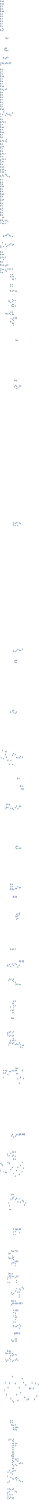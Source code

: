 /* ------------------------------------------------------------ */
/* created with bunch v3 */
/* Objective Function value = 0.0*/
/* ------------------------------------------------------------ */

digraph G {
size= "10,10";
rotate = 90;
subgraph cluster360 {
label = "(SS-L1):3258260";
color = black;
style = bold;

"3260100"[label="3260100",shape=ellipse,color=lightblue,fontcolor=black,style=filled];
"3260106"[label="3260106",shape=ellipse,color=lightblue,fontcolor=black,style=filled];
"3260097"[label="3260097",shape=ellipse,color=lightblue,fontcolor=black,style=filled];
"3260096"[label="3260096",shape=ellipse,color=lightblue,fontcolor=black,style=filled];
"3261684"[label="3261684",shape=ellipse,color=lightblue,fontcolor=black,style=filled];
"3258013"[label="3258013",shape=ellipse,color=lightblue,fontcolor=black,style=filled];
"3258257"[label="3258257",shape=ellipse,color=lightblue,fontcolor=black,style=filled];
"3258258"[label="3258258",shape=ellipse,color=lightblue,fontcolor=black,style=filled];
"3258259"[label="3258259",shape=ellipse,color=lightblue,fontcolor=black,style=filled];
"3254123"[label="3254123",shape=ellipse,color=lightblue,fontcolor=black,style=filled];
"3258261"[label="3258261",shape=ellipse,color=lightblue,fontcolor=black,style=filled];
"3258262"[label="3258262",shape=ellipse,color=lightblue,fontcolor=black,style=filled];
"3258260"[label="3258260",shape=ellipse,color=lightblue,fontcolor=black,style=filled];
"3259580"[label="3259580",shape=ellipse,color=lightblue,fontcolor=black,style=filled];
"3259937"[label="3259937",shape=ellipse,color=lightblue,fontcolor=black,style=filled];
"3257598"[label="3257598",shape=ellipse,color=lightblue,fontcolor=black,style=filled];
"3259575"[label="3259575",shape=ellipse,color=lightblue,fontcolor=black,style=filled];
"3259939"[label="3259939",shape=ellipse,color=lightblue,fontcolor=black,style=filled];
}
subgraph cluster361 {
label = "(SS-L1):3256233";
color = black;
style = bold;

"3256233"[label="3256233",shape=ellipse,color=lightblue,fontcolor=black,style=filled];
"3256458"[label="3256458",shape=ellipse,color=lightblue,fontcolor=black,style=filled];
"3259519"[label="3259519",shape=ellipse,color=lightblue,fontcolor=black,style=filled];
"3257380"[label="3257380",shape=ellipse,color=lightblue,fontcolor=black,style=filled];
"3256231"[label="3256231",shape=ellipse,color=lightblue,fontcolor=black,style=filled];
"3259516"[label="3259516",shape=ellipse,color=lightblue,fontcolor=black,style=filled];
"3259517"[label="3259517",shape=ellipse,color=lightblue,fontcolor=black,style=filled];
"3256232"[label="3256232",shape=ellipse,color=lightblue,fontcolor=black,style=filled];
"3256227"[label="3256227",shape=ellipse,color=lightblue,fontcolor=black,style=filled];
"3256234"[label="3256234",shape=ellipse,color=lightblue,fontcolor=black,style=filled];
"3256235"[label="3256235",shape=ellipse,color=lightblue,fontcolor=black,style=filled];
}
subgraph cluster362 {
label = "(SS-L1):3259506";
color = black;
style = bold;

"3259510"[label="3259510",shape=ellipse,color=lightblue,fontcolor=black,style=filled];
"3259511"[label="3259511",shape=ellipse,color=lightblue,fontcolor=black,style=filled];
"3259504"[label="3259504",shape=ellipse,color=lightblue,fontcolor=black,style=filled];
"3259512"[label="3259512",shape=ellipse,color=lightblue,fontcolor=black,style=filled];
"3259505"[label="3259505",shape=ellipse,color=lightblue,fontcolor=black,style=filled];
"3259506"[label="3259506",shape=ellipse,color=lightblue,fontcolor=black,style=filled];
}
subgraph cluster363 {
label = "(SS-L1):3259873";
color = black;
style = bold;

"3256216"[label="3256216",shape=ellipse,color=lightblue,fontcolor=black,style=filled];
"3259873"[label="3259873",shape=ellipse,color=lightblue,fontcolor=black,style=filled];
}
subgraph cluster364 {
label = "(SS-L1):3255997";
color = black;
style = bold;

"3255985"[label="3255985",shape=ellipse,color=lightblue,fontcolor=black,style=filled];
"3256001"[label="3256001",shape=ellipse,color=lightblue,fontcolor=black,style=filled];
"3255988"[label="3255988",shape=ellipse,color=lightblue,fontcolor=black,style=filled];
"3255997"[label="3255997",shape=ellipse,color=lightblue,fontcolor=black,style=filled];
"3255998"[label="3255998",shape=ellipse,color=lightblue,fontcolor=black,style=filled];
"3256006"[label="3256006",shape=ellipse,color=lightblue,fontcolor=black,style=filled];
"3255999"[label="3255999",shape=ellipse,color=lightblue,fontcolor=black,style=filled];
"3255992"[label="3255992",shape=ellipse,color=lightblue,fontcolor=black,style=filled];
"3256060"[label="3256060",shape=ellipse,color=lightblue,fontcolor=black,style=filled];
"3255983"[label="3255983",shape=ellipse,color=lightblue,fontcolor=black,style=filled];
"3255993"[label="3255993",shape=ellipse,color=lightblue,fontcolor=black,style=filled];
"3255989"[label="3255989",shape=ellipse,color=lightblue,fontcolor=black,style=filled];
"3255980"[label="3255980",shape=ellipse,color=lightblue,fontcolor=black,style=filled];
"3255991"[label="3255991",shape=ellipse,color=lightblue,fontcolor=black,style=filled];
"3256009"[label="3256009",shape=ellipse,color=lightblue,fontcolor=black,style=filled];
"3255979"[label="3255979",shape=ellipse,color=lightblue,fontcolor=black,style=filled];
"3255995"[label="3255995",shape=ellipse,color=lightblue,fontcolor=black,style=filled];
"3256657"[label="3256657",shape=ellipse,color=lightblue,fontcolor=black,style=filled];
"3256659"[label="3256659",shape=ellipse,color=lightblue,fontcolor=black,style=filled];
}
subgraph cluster365 {
label = "(SS-L1):3258775";
color = black;
style = bold;

"3259858"[label="3259858",shape=ellipse,color=lightblue,fontcolor=black,style=filled];
"3259859"[label="3259859",shape=ellipse,color=lightblue,fontcolor=black,style=filled];
"3259870"[label="3259870",shape=ellipse,color=lightblue,fontcolor=black,style=filled];
"3259856"[label="3259856",shape=ellipse,color=lightblue,fontcolor=black,style=filled];
"3259869"[label="3259869",shape=ellipse,color=lightblue,fontcolor=black,style=filled];
"3256003"[label="3256003",shape=ellipse,color=lightblue,fontcolor=black,style=filled];
"3258775"[label="3258775",shape=ellipse,color=lightblue,fontcolor=black,style=filled];
}
subgraph cluster366 {
label = "(SS-L1):3255976";
color = black;
style = bold;

"3256489"[label="3256489",shape=ellipse,color=lightblue,fontcolor=black,style=filled];
"3256487"[label="3256487",shape=ellipse,color=lightblue,fontcolor=black,style=filled];
"3256482"[label="3256482",shape=ellipse,color=lightblue,fontcolor=black,style=filled];
"3256486"[label="3256486",shape=ellipse,color=lightblue,fontcolor=black,style=filled];
"3253929"[label="3253929",shape=ellipse,color=lightblue,fontcolor=black,style=filled];
"3255743"[label="3255743",shape=ellipse,color=lightblue,fontcolor=black,style=filled];
"3253932"[label="3253932",shape=ellipse,color=lightblue,fontcolor=black,style=filled];
"3255976"[label="3255976",shape=ellipse,color=lightblue,fontcolor=black,style=filled];
"3256473"[label="3256473",shape=ellipse,color=lightblue,fontcolor=black,style=filled];
"3255972"[label="3255972",shape=ellipse,color=lightblue,fontcolor=black,style=filled];
"3255981"[label="3255981",shape=ellipse,color=lightblue,fontcolor=black,style=filled];
"3257185"[label="3257185",shape=ellipse,color=lightblue,fontcolor=black,style=filled];
"3255974"[label="3255974",shape=ellipse,color=lightblue,fontcolor=black,style=filled];
}
subgraph cluster367 {
label = "(SS-L1):3261134";
color = black;
style = bold;

"3260320"[label="3260320",shape=ellipse,color=lightblue,fontcolor=black,style=filled];
"3260402"[label="3260402",shape=ellipse,color=lightblue,fontcolor=black,style=filled];
"3254144"[label="3254144",shape=ellipse,color=lightblue,fontcolor=black,style=filled];
"3254093"[label="3254093",shape=ellipse,color=lightblue,fontcolor=black,style=filled];
"3261134"[label="3261134",shape=ellipse,color=lightblue,fontcolor=black,style=filled];
"3254128"[label="3254128",shape=ellipse,color=lightblue,fontcolor=black,style=filled];
"3257653"[label="3257653",shape=ellipse,color=lightblue,fontcolor=black,style=filled];
}
subgraph cluster368 {
label = "(SS-L1):3256989";
color = black;
style = bold;

"3259532"[label="3259532",shape=ellipse,color=lightblue,fontcolor=black,style=filled];
"3259530"[label="3259530",shape=ellipse,color=lightblue,fontcolor=black,style=filled];
"3259062"[label="3259062",shape=ellipse,color=lightblue,fontcolor=black,style=filled];
"3259072"[label="3259072",shape=ellipse,color=lightblue,fontcolor=black,style=filled];
"3259073"[label="3259073",shape=ellipse,color=lightblue,fontcolor=black,style=filled];
"3256966"[label="3256966",shape=ellipse,color=lightblue,fontcolor=black,style=filled];
"3256981"[label="3256981",shape=ellipse,color=lightblue,fontcolor=black,style=filled];
"3256989"[label="3256989",shape=ellipse,color=lightblue,fontcolor=black,style=filled];
}
subgraph cluster369 {
label = "(SS-L1):3255112";
color = black;
style = bold;

"3264315"[label="3264315",shape=ellipse,color=lightblue,fontcolor=black,style=filled];
"3264316"[label="3264316",shape=ellipse,color=lightblue,fontcolor=black,style=filled];
"3255112"[label="3255112",shape=ellipse,color=lightblue,fontcolor=black,style=filled];
"3255026"[label="3255026",shape=ellipse,color=lightblue,fontcolor=black,style=filled];
"3261714"[label="3261714",shape=ellipse,color=lightblue,fontcolor=black,style=filled];
"3255339"[label="3255339",shape=ellipse,color=lightblue,fontcolor=black,style=filled];
"3255245"[label="3255245",shape=ellipse,color=lightblue,fontcolor=black,style=filled];
"3255176"[label="3255176",shape=ellipse,color=lightblue,fontcolor=black,style=filled];
"3255179"[label="3255179",shape=ellipse,color=lightblue,fontcolor=black,style=filled];
"3255083"[label="3255083",shape=ellipse,color=lightblue,fontcolor=black,style=filled];
}
subgraph cluster370 {
label = "(SS-L1):3255004";
color = black;
style = bold;

"3254969"[label="3254969",shape=ellipse,color=lightblue,fontcolor=black,style=filled];
"3256783"[label="3256783",shape=ellipse,color=lightblue,fontcolor=black,style=filled];
"3258781"[label="3258781",shape=ellipse,color=lightblue,fontcolor=black,style=filled];
"3256785"[label="3256785",shape=ellipse,color=lightblue,fontcolor=black,style=filled];
"3258784"[label="3258784",shape=ellipse,color=lightblue,fontcolor=black,style=filled];
"3258776"[label="3258776",shape=ellipse,color=lightblue,fontcolor=black,style=filled];
"3258777"[label="3258777",shape=ellipse,color=lightblue,fontcolor=black,style=filled];
"3254971"[label="3254971",shape=ellipse,color=lightblue,fontcolor=black,style=filled];
"3254968"[label="3254968",shape=ellipse,color=lightblue,fontcolor=black,style=filled];
"3255004"[label="3255004",shape=ellipse,color=lightblue,fontcolor=black,style=filled];
"3255006"[label="3255006",shape=ellipse,color=lightblue,fontcolor=black,style=filled];
"3255020"[label="3255020",shape=ellipse,color=lightblue,fontcolor=black,style=filled];
"3255024"[label="3255024",shape=ellipse,color=lightblue,fontcolor=black,style=filled];
"3254284"[label="3254284",shape=ellipse,color=lightblue,fontcolor=black,style=filled];
"3254281"[label="3254281",shape=ellipse,color=lightblue,fontcolor=black,style=filled];
}
subgraph cluster371 {
label = "(SS-L1):3263576";
color = black;
style = bold;

"3254528"[label="3254528",shape=ellipse,color=lightblue,fontcolor=black,style=filled];
"3256675"[label="3256675",shape=ellipse,color=lightblue,fontcolor=black,style=filled];
"3263564"[label="3263564",shape=ellipse,color=lightblue,fontcolor=black,style=filled];
"3263566"[label="3263566",shape=ellipse,color=lightblue,fontcolor=black,style=filled];
"3263567"[label="3263567",shape=ellipse,color=lightblue,fontcolor=black,style=filled];
"3263582"[label="3263582",shape=ellipse,color=lightblue,fontcolor=black,style=filled];
"3263586"[label="3263586",shape=ellipse,color=lightblue,fontcolor=black,style=filled];
"3263569"[label="3263569",shape=ellipse,color=lightblue,fontcolor=black,style=filled];
"3263587"[label="3263587",shape=ellipse,color=lightblue,fontcolor=black,style=filled];
"3263570"[label="3263570",shape=ellipse,color=lightblue,fontcolor=black,style=filled];
"3263572"[label="3263572",shape=ellipse,color=lightblue,fontcolor=black,style=filled];
"3263573"[label="3263573",shape=ellipse,color=lightblue,fontcolor=black,style=filled];
"3263576"[label="3263576",shape=ellipse,color=lightblue,fontcolor=black,style=filled];
}
subgraph cluster372 {
label = "(SS-L1):3263945";
color = black;
style = bold;

"3260084"[label="3260084",shape=ellipse,color=lightblue,fontcolor=black,style=filled];
"3264050"[label="3264050",shape=ellipse,color=lightblue,fontcolor=black,style=filled];
"3263945"[label="3263945",shape=ellipse,color=lightblue,fontcolor=black,style=filled];
}
subgraph cluster373 {
label = "(SS-L1):3261671";
color = black;
style = bold;

"3256723"[label="3256723",shape=ellipse,color=lightblue,fontcolor=black,style=filled];
"3261670"[label="3261670",shape=ellipse,color=lightblue,fontcolor=black,style=filled];
"3261671"[label="3261671",shape=ellipse,color=lightblue,fontcolor=black,style=filled];
"3263399"[label="3263399",shape=ellipse,color=lightblue,fontcolor=black,style=filled];
"3259866"[label="3259866",shape=ellipse,color=lightblue,fontcolor=black,style=filled];
}
subgraph cluster374 {
label = "(SS-L1):3254115";
color = black;
style = bold;

"3263965"[label="3263965",shape=ellipse,color=lightblue,fontcolor=black,style=filled];
"3264038"[label="3264038",shape=ellipse,color=lightblue,fontcolor=black,style=filled];
"3263943"[label="3263943",shape=ellipse,color=lightblue,fontcolor=black,style=filled];
"3264113"[label="3264113",shape=ellipse,color=lightblue,fontcolor=black,style=filled];
"3254142"[label="3254142",shape=ellipse,color=lightblue,fontcolor=black,style=filled];
"3254114"[label="3254114",shape=ellipse,color=lightblue,fontcolor=black,style=filled];
"3254115"[label="3254115",shape=ellipse,color=lightblue,fontcolor=black,style=filled];
"3259503"[label="3259503",shape=ellipse,color=lightblue,fontcolor=black,style=filled];
"3254105"[label="3254105",shape=ellipse,color=lightblue,fontcolor=black,style=filled];
"3254116"[label="3254116",shape=ellipse,color=lightblue,fontcolor=black,style=filled];
"3255240"[label="3255240",shape=ellipse,color=lightblue,fontcolor=black,style=filled];
"3264354"[label="3264354",shape=ellipse,color=lightblue,fontcolor=black,style=filled];
"3264238"[label="3264238",shape=ellipse,color=lightblue,fontcolor=black,style=filled];
"3264259"[label="3264259",shape=ellipse,color=lightblue,fontcolor=black,style=filled];
"3263942"[label="3263942",shape=ellipse,color=lightblue,fontcolor=black,style=filled];
"3263950"[label="3263950",shape=ellipse,color=lightblue,fontcolor=black,style=filled];
"3263951"[label="3263951",shape=ellipse,color=lightblue,fontcolor=black,style=filled];
"3264254"[label="3264254",shape=ellipse,color=lightblue,fontcolor=black,style=filled];
"3263828"[label="3263828",shape=ellipse,color=lightblue,fontcolor=black,style=filled];
}
subgraph cluster375 {
label = "(SS-L1):3259502";
color = black;
style = bold;

"3255093"[label="3255093",shape=ellipse,color=lightblue,fontcolor=black,style=filled];
"3255134"[label="3255134",shape=ellipse,color=lightblue,fontcolor=black,style=filled];
"3259501"[label="3259501",shape=ellipse,color=lightblue,fontcolor=black,style=filled];
"3259502"[label="3259502",shape=ellipse,color=lightblue,fontcolor=black,style=filled];
}
subgraph cluster376 {
label = "(SS-L1):3258415";
color = black;
style = bold;

"3258416"[label="3258416",shape=ellipse,color=lightblue,fontcolor=black,style=filled];
"3258414"[label="3258414",shape=ellipse,color=lightblue,fontcolor=black,style=filled];
"3258415"[label="3258415",shape=ellipse,color=lightblue,fontcolor=black,style=filled];
}
subgraph cluster377 {
label = "(SS-L1):3259857";
color = black;
style = bold;

"3258235"[label="3258235",shape=ellipse,color=lightblue,fontcolor=black,style=filled];
"3258244"[label="3258244",shape=ellipse,color=lightblue,fontcolor=black,style=filled];
"3258236"[label="3258236",shape=ellipse,color=lightblue,fontcolor=black,style=filled];
"3258198"[label="3258198",shape=ellipse,color=lightblue,fontcolor=black,style=filled];
"3258231"[label="3258231",shape=ellipse,color=lightblue,fontcolor=black,style=filled];
"3259857"[label="3259857",shape=ellipse,color=lightblue,fontcolor=black,style=filled];
"3258234"[label="3258234",shape=ellipse,color=lightblue,fontcolor=black,style=filled];
"3258243"[label="3258243",shape=ellipse,color=lightblue,fontcolor=black,style=filled];
"3257022"[label="3257022",shape=ellipse,color=lightblue,fontcolor=black,style=filled];
"3256464"[label="3256464",shape=ellipse,color=lightblue,fontcolor=black,style=filled];
"3256457"[label="3256457",shape=ellipse,color=lightblue,fontcolor=black,style=filled];
"3257000"[label="3257000",shape=ellipse,color=lightblue,fontcolor=black,style=filled];
"3256460"[label="3256460",shape=ellipse,color=lightblue,fontcolor=black,style=filled];
"3260142"[label="3260142",shape=ellipse,color=lightblue,fontcolor=black,style=filled];
"3261140"[label="3261140",shape=ellipse,color=lightblue,fontcolor=black,style=filled];
"3261143"[label="3261143",shape=ellipse,color=lightblue,fontcolor=black,style=filled];
"3261666"[label="3261666",shape=ellipse,color=lightblue,fontcolor=black,style=filled];
"3261667"[label="3261667",shape=ellipse,color=lightblue,fontcolor=black,style=filled];
"3257596"[label="3257596",shape=ellipse,color=lightblue,fontcolor=black,style=filled];
"3257597"[label="3257597",shape=ellipse,color=lightblue,fontcolor=black,style=filled];
"3257078"[label="3257078",shape=ellipse,color=lightblue,fontcolor=black,style=filled];
"3259837"[label="3259837",shape=ellipse,color=lightblue,fontcolor=black,style=filled];
"3256121"[label="3256121",shape=ellipse,color=lightblue,fontcolor=black,style=filled];
"3257591"[label="3257591",shape=ellipse,color=lightblue,fontcolor=black,style=filled];
"3257589"[label="3257589",shape=ellipse,color=lightblue,fontcolor=black,style=filled];
"3257592"[label="3257592",shape=ellipse,color=lightblue,fontcolor=black,style=filled];
"3257590"[label="3257590",shape=ellipse,color=lightblue,fontcolor=black,style=filled];
"3258774"[label="3258774",shape=ellipse,color=lightblue,fontcolor=black,style=filled];
"3257496"[label="3257496",shape=ellipse,color=lightblue,fontcolor=black,style=filled];
"3257507"[label="3257507",shape=ellipse,color=lightblue,fontcolor=black,style=filled];
"3254630"[label="3254630",shape=ellipse,color=lightblue,fontcolor=black,style=filled];
"3261771"[label="3261771",shape=ellipse,color=lightblue,fontcolor=black,style=filled];
"3261772"[label="3261772",shape=ellipse,color=lightblue,fontcolor=black,style=filled];
"3257523"[label="3257523",shape=ellipse,color=lightblue,fontcolor=black,style=filled];
"3257531"[label="3257531",shape=ellipse,color=lightblue,fontcolor=black,style=filled];
}
subgraph cluster378 {
label = "(SS-L1):3258772";
color = black;
style = bold;

"3258768"[label="3258768",shape=ellipse,color=lightblue,fontcolor=black,style=filled];
"3258772"[label="3258772",shape=ellipse,color=lightblue,fontcolor=black,style=filled];
}
subgraph cluster379 {
label = "(SS-L1):3263672";
color = black;
style = bold;

"3263658"[label="3263658",shape=ellipse,color=lightblue,fontcolor=black,style=filled];
"3263659"[label="3263659",shape=ellipse,color=lightblue,fontcolor=black,style=filled];
"3263657"[label="3263657",shape=ellipse,color=lightblue,fontcolor=black,style=filled];
"3263684"[label="3263684",shape=ellipse,color=lightblue,fontcolor=black,style=filled];
"3263685"[label="3263685",shape=ellipse,color=lightblue,fontcolor=black,style=filled];
"3263650"[label="3263650",shape=ellipse,color=lightblue,fontcolor=black,style=filled];
"3263686"[label="3263686",shape=ellipse,color=lightblue,fontcolor=black,style=filled];
"3263645"[label="3263645",shape=ellipse,color=lightblue,fontcolor=black,style=filled];
"3263647"[label="3263647",shape=ellipse,color=lightblue,fontcolor=black,style=filled];
"3263672"[label="3263672",shape=ellipse,color=lightblue,fontcolor=black,style=filled];
}
subgraph cluster380 {
label = "(SS-L1):3263654";
color = black;
style = bold;

"3263655"[label="3263655",shape=ellipse,color=lightblue,fontcolor=black,style=filled];
"3263656"[label="3263656",shape=ellipse,color=lightblue,fontcolor=black,style=filled];
"3263652"[label="3263652",shape=ellipse,color=lightblue,fontcolor=black,style=filled];
"3263682"[label="3263682",shape=ellipse,color=lightblue,fontcolor=black,style=filled];
"3263643"[label="3263643",shape=ellipse,color=lightblue,fontcolor=black,style=filled];
"3263653"[label="3263653",shape=ellipse,color=lightblue,fontcolor=black,style=filled];
"3263654"[label="3263654",shape=ellipse,color=lightblue,fontcolor=black,style=filled];
}
subgraph cluster381 {
label = "(SS-L1):3255734";
color = black;
style = bold;

"3255734"[label="3255734",shape=ellipse,color=lightblue,fontcolor=black,style=filled];
"3255735"[label="3255735",shape=ellipse,color=lightblue,fontcolor=black,style=filled];
"3254957"[label="3254957",shape=ellipse,color=lightblue,fontcolor=black,style=filled];
"3255736"[label="3255736",shape=ellipse,color=lightblue,fontcolor=black,style=filled];
"3254873"[label="3254873",shape=ellipse,color=lightblue,fontcolor=black,style=filled];
"3259273"[label="3259273",shape=ellipse,color=lightblue,fontcolor=black,style=filled];
"3259270"[label="3259270",shape=ellipse,color=lightblue,fontcolor=black,style=filled];
"3259271"[label="3259271",shape=ellipse,color=lightblue,fontcolor=black,style=filled];
"3254847"[label="3254847",shape=ellipse,color=lightblue,fontcolor=black,style=filled];
"3254868"[label="3254868",shape=ellipse,color=lightblue,fontcolor=black,style=filled];
"3256236"[label="3256236",shape=ellipse,color=lightblue,fontcolor=black,style=filled];
"3256237"[label="3256237",shape=ellipse,color=lightblue,fontcolor=black,style=filled];
}
subgraph cluster382 {
label = "(SS-L1):3259854";
color = black;
style = bold;

"3259853"[label="3259853",shape=ellipse,color=lightblue,fontcolor=black,style=filled];
"3259854"[label="3259854",shape=ellipse,color=lightblue,fontcolor=black,style=filled];
}
subgraph cluster383 {
label = "(SS-L1):3254059";
color = black;
style = bold;

"3254072"[label="3254072",shape=ellipse,color=lightblue,fontcolor=black,style=filled];
"3254056"[label="3254056",shape=ellipse,color=lightblue,fontcolor=black,style=filled];
"3257506"[label="3257506",shape=ellipse,color=lightblue,fontcolor=black,style=filled];
"3257508"[label="3257508",shape=ellipse,color=lightblue,fontcolor=black,style=filled];
"3254059"[label="3254059",shape=ellipse,color=lightblue,fontcolor=black,style=filled];
}
subgraph cluster384 {
label = "(SS-L1):3258405";
color = black;
style = bold;

"3258404"[label="3258404",shape=ellipse,color=lightblue,fontcolor=black,style=filled];
"3258405"[label="3258405",shape=ellipse,color=lightblue,fontcolor=black,style=filled];
}
subgraph cluster385 {
label = "(SS-L1):3263315";
color = black;
style = bold;

"3263315"[label="3263315",shape=ellipse,color=lightblue,fontcolor=black,style=filled];
"3264970"[label="3264970",shape=ellipse,color=lightblue,fontcolor=black,style=filled];
"3263313"[label="3263313",shape=ellipse,color=lightblue,fontcolor=black,style=filled];
}
subgraph cluster386 {
label = "(SS-L1):3254487";
color = black;
style = bold;

"3254495"[label="3254495",shape=ellipse,color=lightblue,fontcolor=black,style=filled];
"3257085"[label="3257085",shape=ellipse,color=lightblue,fontcolor=black,style=filled];
"3254494"[label="3254494",shape=ellipse,color=lightblue,fontcolor=black,style=filled];
"3254487"[label="3254487",shape=ellipse,color=lightblue,fontcolor=black,style=filled];
"3254492"[label="3254492",shape=ellipse,color=lightblue,fontcolor=black,style=filled];
"3253979"[label="3253979",shape=ellipse,color=lightblue,fontcolor=black,style=filled];
"3253960"[label="3253960",shape=ellipse,color=lightblue,fontcolor=black,style=filled];
"3254508"[label="3254508",shape=ellipse,color=lightblue,fontcolor=black,style=filled];
}
subgraph cluster387 {
label = "(SS-L1):3257571";
color = black;
style = bold;

"3254860"[label="3254860",shape=ellipse,color=lightblue,fontcolor=black,style=filled];
"3257571"[label="3257571",shape=ellipse,color=lightblue,fontcolor=black,style=filled];
}
subgraph cluster388 {
label = "(SS-L1):3259840";
color = black;
style = bold;

"3259828"[label="3259828",shape=ellipse,color=lightblue,fontcolor=black,style=filled];
"3259840"[label="3259840",shape=ellipse,color=lightblue,fontcolor=black,style=filled];
}
subgraph cluster389 {
label = "(SS-L1):3256892";
color = black;
style = bold;

"3256895"[label="3256895",shape=ellipse,color=lightblue,fontcolor=black,style=filled];
"3256896"[label="3256896",shape=ellipse,color=lightblue,fontcolor=black,style=filled];
"3256877"[label="3256877",shape=ellipse,color=lightblue,fontcolor=black,style=filled];
"3256897"[label="3256897",shape=ellipse,color=lightblue,fontcolor=black,style=filled];
"3256898"[label="3256898",shape=ellipse,color=lightblue,fontcolor=black,style=filled];
"3256899"[label="3256899",shape=ellipse,color=lightblue,fontcolor=black,style=filled];
"3256878"[label="3256878",shape=ellipse,color=lightblue,fontcolor=black,style=filled];
"3256881"[label="3256881",shape=ellipse,color=lightblue,fontcolor=black,style=filled];
"3256883"[label="3256883",shape=ellipse,color=lightblue,fontcolor=black,style=filled];
"3256885"[label="3256885",shape=ellipse,color=lightblue,fontcolor=black,style=filled];
"3256886"[label="3256886",shape=ellipse,color=lightblue,fontcolor=black,style=filled];
"3256887"[label="3256887",shape=ellipse,color=lightblue,fontcolor=black,style=filled];
"3256888"[label="3256888",shape=ellipse,color=lightblue,fontcolor=black,style=filled];
"3256889"[label="3256889",shape=ellipse,color=lightblue,fontcolor=black,style=filled];
"3256900"[label="3256900",shape=ellipse,color=lightblue,fontcolor=black,style=filled];
"3256901"[label="3256901",shape=ellipse,color=lightblue,fontcolor=black,style=filled];
"3256890"[label="3256890",shape=ellipse,color=lightblue,fontcolor=black,style=filled];
"3256891"[label="3256891",shape=ellipse,color=lightblue,fontcolor=black,style=filled];
"3256904"[label="3256904",shape=ellipse,color=lightblue,fontcolor=black,style=filled];
"3256893"[label="3256893",shape=ellipse,color=lightblue,fontcolor=black,style=filled];
"3256905"[label="3256905",shape=ellipse,color=lightblue,fontcolor=black,style=filled];
"3256894"[label="3256894",shape=ellipse,color=lightblue,fontcolor=black,style=filled];
"3256902"[label="3256902",shape=ellipse,color=lightblue,fontcolor=black,style=filled];
"3257319"[label="3257319",shape=ellipse,color=lightblue,fontcolor=black,style=filled];
"3256903"[label="3256903",shape=ellipse,color=lightblue,fontcolor=black,style=filled];
"3256876"[label="3256876",shape=ellipse,color=lightblue,fontcolor=black,style=filled];
"3256892"[label="3256892",shape=ellipse,color=lightblue,fontcolor=black,style=filled];
}
subgraph cluster390 {
label = "(SS-L1):3254069";
color = black;
style = bold;

"3254063"[label="3254063",shape=ellipse,color=lightblue,fontcolor=black,style=filled];
"3254069"[label="3254069",shape=ellipse,color=lightblue,fontcolor=black,style=filled];
}
subgraph cluster391 {
label = "(SS-L1):3263299";
color = black;
style = bold;

"3261128"[label="3261128",shape=ellipse,color=lightblue,fontcolor=black,style=filled];
"3263302"[label="3263302",shape=ellipse,color=lightblue,fontcolor=black,style=filled];
"3263299"[label="3263299",shape=ellipse,color=lightblue,fontcolor=black,style=filled];
"3264294"[label="3264294",shape=ellipse,color=lightblue,fontcolor=black,style=filled];
}
subgraph cluster392 {
label = "(SS-L1):3257305";
color = black;
style = bold;

"3254603"[label="3254603",shape=ellipse,color=lightblue,fontcolor=black,style=filled];
"3257305"[label="3257305",shape=ellipse,color=lightblue,fontcolor=black,style=filled];
"3257297"[label="3257297",shape=ellipse,color=lightblue,fontcolor=black,style=filled];
"3257298"[label="3257298",shape=ellipse,color=lightblue,fontcolor=black,style=filled];
"3257299"[label="3257299",shape=ellipse,color=lightblue,fontcolor=black,style=filled];
}
subgraph cluster393 {
label = "(SS-L1):3261575";
color = black;
style = bold;

"3257662"[label="3257662",shape=ellipse,color=lightblue,fontcolor=black,style=filled];
"3254110"[label="3254110",shape=ellipse,color=lightblue,fontcolor=black,style=filled];
"3261575"[label="3261575",shape=ellipse,color=lightblue,fontcolor=black,style=filled];
}
subgraph cluster394 {
label = "(SS-L1):3255094";
color = black;
style = bold;

"3255094"[label="3255094",shape=ellipse,color=lightblue,fontcolor=black,style=filled];
"3255135"[label="3255135",shape=ellipse,color=lightblue,fontcolor=black,style=filled];
"3253952"[label="3253952",shape=ellipse,color=lightblue,fontcolor=black,style=filled];
"3257077"[label="3257077",shape=ellipse,color=lightblue,fontcolor=black,style=filled];
"3256120"[label="3256120",shape=ellipse,color=lightblue,fontcolor=black,style=filled];
"3258022"[label="3258022",shape=ellipse,color=lightblue,fontcolor=black,style=filled];
"3253754"[label="3253754",shape=ellipse,color=lightblue,fontcolor=black,style=filled];
"3254106"[label="3254106",shape=ellipse,color=lightblue,fontcolor=black,style=filled];
"3254107"[label="3254107",shape=ellipse,color=lightblue,fontcolor=black,style=filled];
"3257455"[label="3257455",shape=ellipse,color=lightblue,fontcolor=black,style=filled];
"3257954"[label="3257954",shape=ellipse,color=lightblue,fontcolor=black,style=filled];
"3258664"[label="3258664",shape=ellipse,color=lightblue,fontcolor=black,style=filled];
}
subgraph cluster395 {
label = "(SS-L1):3257372";
color = black;
style = bold;

"3257489"[label="3257489",shape=ellipse,color=lightblue,fontcolor=black,style=filled];
"3257494"[label="3257494",shape=ellipse,color=lightblue,fontcolor=black,style=filled];
"3257495"[label="3257495",shape=ellipse,color=lightblue,fontcolor=black,style=filled];
"3257491"[label="3257491",shape=ellipse,color=lightblue,fontcolor=black,style=filled];
"3257492"[label="3257492",shape=ellipse,color=lightblue,fontcolor=black,style=filled];
"3261127"[label="3261127",shape=ellipse,color=lightblue,fontcolor=black,style=filled];
"3257490"[label="3257490",shape=ellipse,color=lightblue,fontcolor=black,style=filled];
"3257370"[label="3257370",shape=ellipse,color=lightblue,fontcolor=black,style=filled];
"3257372"[label="3257372",shape=ellipse,color=lightblue,fontcolor=black,style=filled];
}
subgraph cluster396 {
label = "(SS-L1):3257658";
color = black;
style = bold;

"3257654"[label="3257654",shape=ellipse,color=lightblue,fontcolor=black,style=filled];
"3257658"[label="3257658",shape=ellipse,color=lightblue,fontcolor=black,style=filled];
}
subgraph cluster397 {
label = "(SS-L1):3255124";
color = black;
style = bold;

"3255280"[label="3255280",shape=ellipse,color=lightblue,fontcolor=black,style=filled];
"3255214"[label="3255214",shape=ellipse,color=lightblue,fontcolor=black,style=filled];
"3255124"[label="3255124",shape=ellipse,color=lightblue,fontcolor=black,style=filled];
}
subgraph cluster398 {
label = "(SS-L1):3255081";
color = black;
style = bold;

"3255254"[label="3255254",shape=ellipse,color=lightblue,fontcolor=black,style=filled];
"3255081"[label="3255081",shape=ellipse,color=lightblue,fontcolor=black,style=filled];
"3255087"[label="3255087",shape=ellipse,color=lightblue,fontcolor=black,style=filled];
"3255116"[label="3255116",shape=ellipse,color=lightblue,fontcolor=black,style=filled];
"3255195"[label="3255195",shape=ellipse,color=lightblue,fontcolor=black,style=filled];
"3255257"[label="3255257",shape=ellipse,color=lightblue,fontcolor=black,style=filled];
"3255188"[label="3255188",shape=ellipse,color=lightblue,fontcolor=black,style=filled];
"3255088"[label="3255088",shape=ellipse,color=lightblue,fontcolor=black,style=filled];
"3255192"[label="3255192",shape=ellipse,color=lightblue,fontcolor=black,style=filled];
"3255120"[label="3255120",shape=ellipse,color=lightblue,fontcolor=black,style=filled];
"3255258"[label="3255258",shape=ellipse,color=lightblue,fontcolor=black,style=filled];
"3255085"[label="3255085",shape=ellipse,color=lightblue,fontcolor=black,style=filled];
"3255261"[label="3255261",shape=ellipse,color=lightblue,fontcolor=black,style=filled];
"3255113"[label="3255113",shape=ellipse,color=lightblue,fontcolor=black,style=filled];
"3257067"[label="3257067",shape=ellipse,color=lightblue,fontcolor=black,style=filled];
"3255260"[label="3255260",shape=ellipse,color=lightblue,fontcolor=black,style=filled];
"3257069"[label="3257069",shape=ellipse,color=lightblue,fontcolor=black,style=filled];
"3257071"[label="3257071",shape=ellipse,color=lightblue,fontcolor=black,style=filled];
}
subgraph cluster399 {
label = "(SS-L1):3263639";
color = black;
style = bold;

"3263640"[label="3263640",shape=ellipse,color=lightblue,fontcolor=black,style=filled];
"3263641"[label="3263641",shape=ellipse,color=lightblue,fontcolor=black,style=filled];
"3263639"[label="3263639",shape=ellipse,color=lightblue,fontcolor=black,style=filled];
}
subgraph cluster400 {
label = "(SS-L1):3256166";
color = black;
style = bold;

"3256201"[label="3256201",shape=ellipse,color=lightblue,fontcolor=black,style=filled];
"3256061"[label="3256061",shape=ellipse,color=lightblue,fontcolor=black,style=filled];
"3256166"[label="3256166",shape=ellipse,color=lightblue,fontcolor=black,style=filled];
"3256138"[label="3256138",shape=ellipse,color=lightblue,fontcolor=black,style=filled];
"3256074"[label="3256074",shape=ellipse,color=lightblue,fontcolor=black,style=filled];
"3256094"[label="3256094",shape=ellipse,color=lightblue,fontcolor=black,style=filled];
"3256117"[label="3256117",shape=ellipse,color=lightblue,fontcolor=black,style=filled];
}
subgraph cluster401 {
label = "(SS-L1):3257045";
color = black;
style = bold;

"3258699"[label="3258699",shape=ellipse,color=lightblue,fontcolor=black,style=filled];
"3260687"[label="3260687",shape=ellipse,color=lightblue,fontcolor=black,style=filled];
"3260689"[label="3260689",shape=ellipse,color=lightblue,fontcolor=black,style=filled];
"3255119"[label="3255119",shape=ellipse,color=lightblue,fontcolor=black,style=filled];
"3260715"[label="3260715",shape=ellipse,color=lightblue,fontcolor=black,style=filled];
"3260713"[label="3260713",shape=ellipse,color=lightblue,fontcolor=black,style=filled];
"3257541"[label="3257541",shape=ellipse,color=lightblue,fontcolor=black,style=filled];
"3265738"[label="3265738",shape=ellipse,color=lightblue,fontcolor=black,style=filled];
"3257048"[label="3257048",shape=ellipse,color=lightblue,fontcolor=black,style=filled];
"3257051"[label="3257051",shape=ellipse,color=lightblue,fontcolor=black,style=filled];
"3257045"[label="3257045",shape=ellipse,color=lightblue,fontcolor=black,style=filled];
"3257046"[label="3257046",shape=ellipse,color=lightblue,fontcolor=black,style=filled];
}
subgraph cluster402 {
label = "(SS-L1):3263637";
color = black;
style = bold;

"3263636"[label="3263636",shape=ellipse,color=lightblue,fontcolor=black,style=filled];
"3263637"[label="3263637",shape=ellipse,color=lightblue,fontcolor=black,style=filled];
}
subgraph cluster403 {
label = "(SS-L1):3265007";
color = black;
style = bold;

"3265006"[label="3265006",shape=ellipse,color=lightblue,fontcolor=black,style=filled];
"3265007"[label="3265007",shape=ellipse,color=lightblue,fontcolor=black,style=filled];
}
subgraph cluster404 {
label = "(SS-L1):3263617";
color = black;
style = bold;

"3263616"[label="3263616",shape=ellipse,color=lightblue,fontcolor=black,style=filled];
"3263617"[label="3263617",shape=ellipse,color=lightblue,fontcolor=black,style=filled];
"3263618"[label="3263618",shape=ellipse,color=lightblue,fontcolor=black,style=filled];
"3263615"[label="3263615",shape=ellipse,color=lightblue,fontcolor=black,style=filled];
"3263630"[label="3263630",shape=ellipse,color=lightblue,fontcolor=black,style=filled];
"3263622"[label="3263622",shape=ellipse,color=lightblue,fontcolor=black,style=filled];
}
subgraph cluster405 {
label = "(SS-L1):3258279";
color = black;
style = bold;

"3258280"[label="3258280",shape=ellipse,color=lightblue,fontcolor=black,style=filled];
"3258278"[label="3258278",shape=ellipse,color=lightblue,fontcolor=black,style=filled];
"3258279"[label="3258279",shape=ellipse,color=lightblue,fontcolor=black,style=filled];
}
subgraph cluster406 {
label = "(SS-L1):3264558";
color = black;
style = bold;

"3258854"[label="3258854",shape=ellipse,color=lightblue,fontcolor=black,style=filled];
"3258834"[label="3258834",shape=ellipse,color=lightblue,fontcolor=black,style=filled];
"3259319"[label="3259319",shape=ellipse,color=lightblue,fontcolor=black,style=filled];
"3258847"[label="3258847",shape=ellipse,color=lightblue,fontcolor=black,style=filled];
"3264558"[label="3264558",shape=ellipse,color=lightblue,fontcolor=black,style=filled];
"3258848"[label="3258848",shape=ellipse,color=lightblue,fontcolor=black,style=filled];
"3258849"[label="3258849",shape=ellipse,color=lightblue,fontcolor=black,style=filled];
"3264559"[label="3264559",shape=ellipse,color=lightblue,fontcolor=black,style=filled];
"3258850"[label="3258850",shape=ellipse,color=lightblue,fontcolor=black,style=filled];
"3264560"[label="3264560",shape=ellipse,color=lightblue,fontcolor=black,style=filled];
"3258851"[label="3258851",shape=ellipse,color=lightblue,fontcolor=black,style=filled];
"3258852"[label="3258852",shape=ellipse,color=lightblue,fontcolor=black,style=filled];
"3258853"[label="3258853",shape=ellipse,color=lightblue,fontcolor=black,style=filled];
"3259369"[label="3259369",shape=ellipse,color=lightblue,fontcolor=black,style=filled];
"3259317"[label="3259317",shape=ellipse,color=lightblue,fontcolor=black,style=filled];
"3259326"[label="3259326",shape=ellipse,color=lightblue,fontcolor=black,style=filled];
"3264565"[label="3264565",shape=ellipse,color=lightblue,fontcolor=black,style=filled];
"3264557"[label="3264557",shape=ellipse,color=lightblue,fontcolor=black,style=filled];
}
subgraph cluster407 {
label = "(SS-L1):3255643";
color = black;
style = bold;

"3254404"[label="3254404",shape=ellipse,color=lightblue,fontcolor=black,style=filled];
"3258275"[label="3258275",shape=ellipse,color=lightblue,fontcolor=black,style=filled];
"3256607"[label="3256607",shape=ellipse,color=lightblue,fontcolor=black,style=filled];
"3255643"[label="3255643",shape=ellipse,color=lightblue,fontcolor=black,style=filled];
}
subgraph cluster408 {
label = "(SS-L1):3258274";
color = black;
style = bold;

"3258270"[label="3258270",shape=ellipse,color=lightblue,fontcolor=black,style=filled];
"3258274"[label="3258274",shape=ellipse,color=lightblue,fontcolor=black,style=filled];
}
subgraph cluster409 {
label = "(SS-L1):3257392";
color = black;
style = bold;

"3261444"[label="3261444",shape=ellipse,color=lightblue,fontcolor=black,style=filled];
"3261452"[label="3261452",shape=ellipse,color=lightblue,fontcolor=black,style=filled];
"3259914"[label="3259914",shape=ellipse,color=lightblue,fontcolor=black,style=filled];
"3259929"[label="3259929",shape=ellipse,color=lightblue,fontcolor=black,style=filled];
"3256459"[label="3256459",shape=ellipse,color=lightblue,fontcolor=black,style=filled];
"3256181"[label="3256181",shape=ellipse,color=lightblue,fontcolor=black,style=filled];
"3256165"[label="3256165",shape=ellipse,color=lightblue,fontcolor=black,style=filled];
"3257392"[label="3257392",shape=ellipse,color=lightblue,fontcolor=black,style=filled];
"3257477"[label="3257477",shape=ellipse,color=lightblue,fontcolor=black,style=filled];
}
subgraph cluster410 {
label = "(SS-L1):3260499";
color = black;
style = bold;

"3260956"[label="3260956",shape=ellipse,color=lightblue,fontcolor=black,style=filled];
"3253901"[label="3253901",shape=ellipse,color=lightblue,fontcolor=black,style=filled];
"3260499"[label="3260499",shape=ellipse,color=lightblue,fontcolor=black,style=filled];
"3260361"[label="3260361",shape=ellipse,color=lightblue,fontcolor=black,style=filled];
"3260266"[label="3260266",shape=ellipse,color=lightblue,fontcolor=black,style=filled];
"3260914"[label="3260914",shape=ellipse,color=lightblue,fontcolor=black,style=filled];
"3260931"[label="3260931",shape=ellipse,color=lightblue,fontcolor=black,style=filled];
"3260923"[label="3260923",shape=ellipse,color=lightblue,fontcolor=black,style=filled];
"3260941"[label="3260941",shape=ellipse,color=lightblue,fontcolor=black,style=filled];
"3260913"[label="3260913",shape=ellipse,color=lightblue,fontcolor=black,style=filled];
"3260930"[label="3260930",shape=ellipse,color=lightblue,fontcolor=black,style=filled];
"3260940"[label="3260940",shape=ellipse,color=lightblue,fontcolor=black,style=filled];
}
subgraph cluster411 {
label = "(SS-L1):3258265";
color = black;
style = bold;

"3258268"[label="3258268",shape=ellipse,color=lightblue,fontcolor=black,style=filled];
"3258263"[label="3258263",shape=ellipse,color=lightblue,fontcolor=black,style=filled];
"3258266"[label="3258266",shape=ellipse,color=lightblue,fontcolor=black,style=filled];
"3258267"[label="3258267",shape=ellipse,color=lightblue,fontcolor=black,style=filled];
"3258264"[label="3258264",shape=ellipse,color=lightblue,fontcolor=black,style=filled];
"3253587"[label="3253587",shape=ellipse,color=lightblue,fontcolor=black,style=filled];
"3258265"[label="3258265",shape=ellipse,color=lightblue,fontcolor=black,style=filled];
}
subgraph cluster412 {
label = "(SS-L1):3256452";
color = black;
style = bold;

"3257534"[label="3257534",shape=ellipse,color=lightblue,fontcolor=black,style=filled];
"3257542"[label="3257542",shape=ellipse,color=lightblue,fontcolor=black,style=filled];
"3257538"[label="3257538",shape=ellipse,color=lightblue,fontcolor=black,style=filled];
"3256452"[label="3256452",shape=ellipse,color=lightblue,fontcolor=black,style=filled];
"3256097"[label="3256097",shape=ellipse,color=lightblue,fontcolor=black,style=filled];
"3257540"[label="3257540",shape=ellipse,color=lightblue,fontcolor=black,style=filled];
"3257536"[label="3257536",shape=ellipse,color=lightblue,fontcolor=black,style=filled];
"3257545"[label="3257545",shape=ellipse,color=lightblue,fontcolor=black,style=filled];
"3257546"[label="3257546",shape=ellipse,color=lightblue,fontcolor=black,style=filled];
"3257537"[label="3257537",shape=ellipse,color=lightblue,fontcolor=black,style=filled];
}
subgraph cluster413 {
label = "(SS-L1):3256089";
color = black;
style = bold;

"3256035"[label="3256035",shape=ellipse,color=lightblue,fontcolor=black,style=filled];
"3256090"[label="3256090",shape=ellipse,color=lightblue,fontcolor=black,style=filled];
"3256031"[label="3256031",shape=ellipse,color=lightblue,fontcolor=black,style=filled];
"3256089"[label="3256089",shape=ellipse,color=lightblue,fontcolor=black,style=filled];
"3259566"[label="3259566",shape=ellipse,color=lightblue,fontcolor=black,style=filled];
"3259608"[label="3259608",shape=ellipse,color=lightblue,fontcolor=black,style=filled];
"3259885"[label="3259885",shape=ellipse,color=lightblue,fontcolor=black,style=filled];
}
subgraph cluster414 {
label = "(SS-L1):3264252";
color = black;
style = bold;

"3265710"[label="3265710",shape=ellipse,color=lightblue,fontcolor=black,style=filled];
"3264252"[label="3264252",shape=ellipse,color=lightblue,fontcolor=black,style=filled];
"3264249"[label="3264249",shape=ellipse,color=lightblue,fontcolor=black,style=filled];
"3263925"[label="3263925",shape=ellipse,color=lightblue,fontcolor=black,style=filled];
"3264094"[label="3264094",shape=ellipse,color=lightblue,fontcolor=black,style=filled];
}
subgraph cluster415 {
label = "(SS-L1):3257178";
color = black;
style = bold;

"3257175"[label="3257175",shape=ellipse,color=lightblue,fontcolor=black,style=filled];
"3257176"[label="3257176",shape=ellipse,color=lightblue,fontcolor=black,style=filled];
"3257178"[label="3257178",shape=ellipse,color=lightblue,fontcolor=black,style=filled];
}
subgraph cluster416 {
label = "(SS-L1):3254108";
color = black;
style = bold;

"3261576"[label="3261576",shape=ellipse,color=lightblue,fontcolor=black,style=filled];
"3254108"[label="3254108",shape=ellipse,color=lightblue,fontcolor=black,style=filled];
"3254111"[label="3254111",shape=ellipse,color=lightblue,fontcolor=black,style=filled];
"3254136"[label="3254136",shape=ellipse,color=lightblue,fontcolor=black,style=filled];
"3261574"[label="3261574",shape=ellipse,color=lightblue,fontcolor=black,style=filled];
"3257422"[label="3257422",shape=ellipse,color=lightblue,fontcolor=black,style=filled];
"3257245"[label="3257245",shape=ellipse,color=lightblue,fontcolor=black,style=filled];
"3254141"[label="3254141",shape=ellipse,color=lightblue,fontcolor=black,style=filled];
"3258256"[label="3258256",shape=ellipse,color=lightblue,fontcolor=black,style=filled];
"3254139"[label="3254139",shape=ellipse,color=lightblue,fontcolor=black,style=filled];
"3256018"[label="3256018",shape=ellipse,color=lightblue,fontcolor=black,style=filled];
"3261417"[label="3261417",shape=ellipse,color=lightblue,fontcolor=black,style=filled];
"3261407"[label="3261407",shape=ellipse,color=lightblue,fontcolor=black,style=filled];
}
subgraph cluster417 {
label = "(SS-L1):3258250";
color = black;
style = bold;

"3258249"[label="3258249",shape=ellipse,color=lightblue,fontcolor=black,style=filled];
"3258250"[label="3258250",shape=ellipse,color=lightblue,fontcolor=black,style=filled];
}
subgraph cluster418 {
label = "(SS-L1):3261345";
color = black;
style = bold;

"3261346"[label="3261346",shape=ellipse,color=lightblue,fontcolor=black,style=filled];
"3261347"[label="3261347",shape=ellipse,color=lightblue,fontcolor=black,style=filled];
"3261344"[label="3261344",shape=ellipse,color=lightblue,fontcolor=black,style=filled];
"3261345"[label="3261345",shape=ellipse,color=lightblue,fontcolor=black,style=filled];
"3264248"[label="3264248",shape=ellipse,color=lightblue,fontcolor=black,style=filled];
"3263914"[label="3263914",shape=ellipse,color=lightblue,fontcolor=black,style=filled];
"3266052"[label="3266052",shape=ellipse,color=lightblue,fontcolor=black,style=filled];
}
subgraph cluster419 {
label = "(SS-L1):3261775";
color = black;
style = bold;

"3261774"[label="3261774",shape=ellipse,color=lightblue,fontcolor=black,style=filled];
"3261775"[label="3261775",shape=ellipse,color=lightblue,fontcolor=black,style=filled];
}
subgraph cluster420 {
label = "(SS-L1):3259304";
color = black;
style = bold;

"3259280"[label="3259280",shape=ellipse,color=lightblue,fontcolor=black,style=filled];
"3259313"[label="3259313",shape=ellipse,color=lightblue,fontcolor=black,style=filled];
"3259263"[label="3259263",shape=ellipse,color=lightblue,fontcolor=black,style=filled];
"3259304"[label="3259304",shape=ellipse,color=lightblue,fontcolor=black,style=filled];
}
subgraph cluster421 {
label = "(SS-L1):3254122";
color = black;
style = bold;

"3262811"[label="3262811",shape=ellipse,color=lightblue,fontcolor=black,style=filled];
"3262809"[label="3262809",shape=ellipse,color=lightblue,fontcolor=black,style=filled];
"3262850"[label="3262850",shape=ellipse,color=lightblue,fontcolor=black,style=filled];
"3254143"[label="3254143",shape=ellipse,color=lightblue,fontcolor=black,style=filled];
"3254120"[label="3254120",shape=ellipse,color=lightblue,fontcolor=black,style=filled];
"3254117"[label="3254117",shape=ellipse,color=lightblue,fontcolor=black,style=filled];
"3254148"[label="3254148",shape=ellipse,color=lightblue,fontcolor=black,style=filled];
"3254122"[label="3254122",shape=ellipse,color=lightblue,fontcolor=black,style=filled];
"3262802"[label="3262802",shape=ellipse,color=lightblue,fontcolor=black,style=filled];
"3262813"[label="3262813",shape=ellipse,color=lightblue,fontcolor=black,style=filled];
}
subgraph cluster422 {
label = "(SS-L1):3260679";
color = black;
style = bold;

"3260675"[label="3260675",shape=ellipse,color=lightblue,fontcolor=black,style=filled];
"3260679"[label="3260679",shape=ellipse,color=lightblue,fontcolor=black,style=filled];
"3260676"[label="3260676",shape=ellipse,color=lightblue,fontcolor=black,style=filled];
"3260680"[label="3260680",shape=ellipse,color=lightblue,fontcolor=black,style=filled];
}
subgraph cluster423 {
label = "(SS-L1):3261765";
color = black;
style = bold;

"3261764"[label="3261764",shape=ellipse,color=lightblue,fontcolor=black,style=filled];
"3261765"[label="3261765",shape=ellipse,color=lightblue,fontcolor=black,style=filled];
}
subgraph cluster424 {
label = "(SS-L1):3253962";
color = black;
style = bold;

"3262640"[label="3262640",shape=ellipse,color=lightblue,fontcolor=black,style=filled];
"3262670"[label="3262670",shape=ellipse,color=lightblue,fontcolor=black,style=filled];
"3262632"[label="3262632",shape=ellipse,color=lightblue,fontcolor=black,style=filled];
"3253957"[label="3253957",shape=ellipse,color=lightblue,fontcolor=black,style=filled];
"3253963"[label="3253963",shape=ellipse,color=lightblue,fontcolor=black,style=filled];
"3253968"[label="3253968",shape=ellipse,color=lightblue,fontcolor=black,style=filled];
"3253983"[label="3253983",shape=ellipse,color=lightblue,fontcolor=black,style=filled];
"3254326"[label="3254326",shape=ellipse,color=lightblue,fontcolor=black,style=filled];
"3253962"[label="3253962",shape=ellipse,color=lightblue,fontcolor=black,style=filled];
"3253959"[label="3253959",shape=ellipse,color=lightblue,fontcolor=black,style=filled];
}
subgraph cluster425 {
label = "(SS-L1):3256455";
color = black;
style = bold;

"3254686"[label="3254686",shape=ellipse,color=lightblue,fontcolor=black,style=filled];
"3256455"[label="3256455",shape=ellipse,color=lightblue,fontcolor=black,style=filled];
}
subgraph cluster426 {
label = "(SS-L1):3256056";
color = black;
style = bold;

"3256132"[label="3256132",shape=ellipse,color=lightblue,fontcolor=black,style=filled];
"3256161"[label="3256161",shape=ellipse,color=lightblue,fontcolor=black,style=filled];
"3256056"[label="3256056",shape=ellipse,color=lightblue,fontcolor=black,style=filled];
"3261520"[label="3261520",shape=ellipse,color=lightblue,fontcolor=black,style=filled];
"3261521"[label="3261521",shape=ellipse,color=lightblue,fontcolor=black,style=filled];
}
subgraph cluster427 {
label = "(SS-L1):3260672";
color = black;
style = bold;

"3260677"[label="3260677",shape=ellipse,color=lightblue,fontcolor=black,style=filled];
"3260672"[label="3260672",shape=ellipse,color=lightblue,fontcolor=black,style=filled];
}
subgraph cluster428 {
label = "(SS-L1):3255351";
color = black;
style = bold;

"3255345"[label="3255345",shape=ellipse,color=lightblue,fontcolor=black,style=filled];
"3260442"[label="3260442",shape=ellipse,color=lightblue,fontcolor=black,style=filled];
"3260671"[label="3260671",shape=ellipse,color=lightblue,fontcolor=black,style=filled];
"3256656"[label="3256656",shape=ellipse,color=lightblue,fontcolor=black,style=filled];
"3255349"[label="3255349",shape=ellipse,color=lightblue,fontcolor=black,style=filled];
"3255350"[label="3255350",shape=ellipse,color=lightblue,fontcolor=black,style=filled];
"3255351"[label="3255351",shape=ellipse,color=lightblue,fontcolor=black,style=filled];
}
subgraph cluster429 {
label = "(SS-L1):3263459";
color = black;
style = bold;

"3263487"[label="3263487",shape=ellipse,color=lightblue,fontcolor=black,style=filled];
"3263459"[label="3263459",shape=ellipse,color=lightblue,fontcolor=black,style=filled];
}
subgraph cluster430 {
label = "(SS-L1):3258571";
color = black;
style = bold;

"3265773"[label="3265773",shape=ellipse,color=lightblue,fontcolor=black,style=filled];
"3265774"[label="3265774",shape=ellipse,color=lightblue,fontcolor=black,style=filled];
"3258571"[label="3258571",shape=ellipse,color=lightblue,fontcolor=black,style=filled];
"3258572"[label="3258572",shape=ellipse,color=lightblue,fontcolor=black,style=filled];
"3263787"[label="3263787",shape=ellipse,color=lightblue,fontcolor=black,style=filled];
"3258555"[label="3258555",shape=ellipse,color=lightblue,fontcolor=black,style=filled];
}
subgraph cluster431 {
label = "(SS-L1):3254674";
color = black;
style = bold;

"3255297"[label="3255297",shape=ellipse,color=lightblue,fontcolor=black,style=filled];
"3254674"[label="3254674",shape=ellipse,color=lightblue,fontcolor=black,style=filled];
"3254667"[label="3254667",shape=ellipse,color=lightblue,fontcolor=black,style=filled];
}
subgraph cluster432 {
label = "(SS-L1):3261094";
color = black;
style = bold;

"3256045"[label="3256045",shape=ellipse,color=lightblue,fontcolor=black,style=filled];
"3261094"[label="3261094",shape=ellipse,color=lightblue,fontcolor=black,style=filled];
}
subgraph cluster433 {
label = "(SS-L1):3255752";
color = black;
style = bold;

"3255750"[label="3255750",shape=ellipse,color=lightblue,fontcolor=black,style=filled];
"3255752"[label="3255752",shape=ellipse,color=lightblue,fontcolor=black,style=filled];
}
subgraph cluster434 {
label = "(SS-L1):3253580";
color = black;
style = bold;

"3257500"[label="3257500",shape=ellipse,color=lightblue,fontcolor=black,style=filled];
"3253578"[label="3253578",shape=ellipse,color=lightblue,fontcolor=black,style=filled];
"3253580"[label="3253580",shape=ellipse,color=lightblue,fontcolor=black,style=filled];
}
subgraph cluster435 {
label = "(SS-L1):3254663";
color = black;
style = bold;

"3257089"[label="3257089",shape=ellipse,color=lightblue,fontcolor=black,style=filled];
"3254663"[label="3254663",shape=ellipse,color=lightblue,fontcolor=black,style=filled];
}
subgraph cluster436 {
label = "(SS-L1):3256394";
color = black;
style = bold;

"3256396"[label="3256396",shape=ellipse,color=lightblue,fontcolor=black,style=filled];
"3261640"[label="3261640",shape=ellipse,color=lightblue,fontcolor=black,style=filled];
"3256394"[label="3256394",shape=ellipse,color=lightblue,fontcolor=black,style=filled];
}
subgraph cluster437 {
label = "(SS-L1):3257475";
color = black;
style = bold;

"3257474"[label="3257474",shape=ellipse,color=lightblue,fontcolor=black,style=filled];
"3257475"[label="3257475",shape=ellipse,color=lightblue,fontcolor=black,style=filled];
}
subgraph cluster438 {
label = "(SS-L1):3256823";
color = black;
style = bold;

"3256824"[label="3256824",shape=ellipse,color=lightblue,fontcolor=black,style=filled];
"3256825"[label="3256825",shape=ellipse,color=lightblue,fontcolor=black,style=filled];
"3256826"[label="3256826",shape=ellipse,color=lightblue,fontcolor=black,style=filled];
"3256823"[label="3256823",shape=ellipse,color=lightblue,fontcolor=black,style=filled];
}
subgraph cluster439 {
label = "(SS-L1):3261734";
color = black;
style = bold;

"3261733"[label="3261733",shape=ellipse,color=lightblue,fontcolor=black,style=filled];
"3261734"[label="3261734",shape=ellipse,color=lightblue,fontcolor=black,style=filled];
}
subgraph cluster440 {
label = "(SS-L1):3255843";
color = black;
style = bold;

"3253634"[label="3253634",shape=ellipse,color=lightblue,fontcolor=black,style=filled];
"3257469"[label="3257469",shape=ellipse,color=lightblue,fontcolor=black,style=filled];
"3254564"[label="3254564",shape=ellipse,color=lightblue,fontcolor=black,style=filled];
"3255843"[label="3255843",shape=ellipse,color=lightblue,fontcolor=black,style=filled];
"3255846"[label="3255846",shape=ellipse,color=lightblue,fontcolor=black,style=filled];
"3259911"[label="3259911",shape=ellipse,color=lightblue,fontcolor=black,style=filled];
}
subgraph cluster441 {
label = "(SS-L1):3257271";
color = black;
style = bold;

"3254485"[label="3254485",shape=ellipse,color=lightblue,fontcolor=black,style=filled];
"3257271"[label="3257271",shape=ellipse,color=lightblue,fontcolor=black,style=filled];
"3253560"[label="3253560",shape=ellipse,color=lightblue,fontcolor=black,style=filled];
"3256289"[label="3256289",shape=ellipse,color=lightblue,fontcolor=black,style=filled];
"3254486"[label="3254486",shape=ellipse,color=lightblue,fontcolor=black,style=filled];
"3254497"[label="3254497",shape=ellipse,color=lightblue,fontcolor=black,style=filled];
}
subgraph cluster442 {
label = "(SS-L1):3255224";
color = black;
style = bold;

"3255207"[label="3255207",shape=ellipse,color=lightblue,fontcolor=black,style=filled];
"3255224"[label="3255224",shape=ellipse,color=lightblue,fontcolor=black,style=filled];
"3255273"[label="3255273",shape=ellipse,color=lightblue,fontcolor=black,style=filled];
"3255290"[label="3255290",shape=ellipse,color=lightblue,fontcolor=black,style=filled];
"3260405"[label="3260405",shape=ellipse,color=lightblue,fontcolor=black,style=filled];
"3257843"[label="3257843",shape=ellipse,color=lightblue,fontcolor=black,style=filled];
}
subgraph cluster443 {
label = "(SS-L1):3255982";
color = black;
style = bold;

"3255982"[label="3255982",shape=ellipse,color=lightblue,fontcolor=black,style=filled];
"3256010"[label="3256010",shape=ellipse,color=lightblue,fontcolor=black,style=filled];
"3257047"[label="3257047",shape=ellipse,color=lightblue,fontcolor=black,style=filled];
"3257050"[label="3257050",shape=ellipse,color=lightblue,fontcolor=black,style=filled];
"3257042"[label="3257042",shape=ellipse,color=lightblue,fontcolor=black,style=filled];
"3257052"[label="3257052",shape=ellipse,color=lightblue,fontcolor=black,style=filled];
"3257043"[label="3257043",shape=ellipse,color=lightblue,fontcolor=black,style=filled];
"3257055"[label="3257055",shape=ellipse,color=lightblue,fontcolor=black,style=filled];
}
subgraph cluster444 {
label = "(SS-L1):3260639";
color = black;
style = bold;

"3260630"[label="3260630",shape=ellipse,color=lightblue,fontcolor=black,style=filled];
"3260632"[label="3260632",shape=ellipse,color=lightblue,fontcolor=black,style=filled];
"3260625"[label="3260625",shape=ellipse,color=lightblue,fontcolor=black,style=filled];
"3260634"[label="3260634",shape=ellipse,color=lightblue,fontcolor=black,style=filled];
"3260628"[label="3260628",shape=ellipse,color=lightblue,fontcolor=black,style=filled];
"3260635"[label="3260635",shape=ellipse,color=lightblue,fontcolor=black,style=filled];
"3260637"[label="3260637",shape=ellipse,color=lightblue,fontcolor=black,style=filled];
"3260629"[label="3260629",shape=ellipse,color=lightblue,fontcolor=black,style=filled];
"3260639"[label="3260639",shape=ellipse,color=lightblue,fontcolor=black,style=filled];
}
subgraph cluster445 {
label = "(SS-L1):3253559";
color = black;
style = bold;

"3259957"[label="3259957",shape=ellipse,color=lightblue,fontcolor=black,style=filled];
"3259959"[label="3259959",shape=ellipse,color=lightblue,fontcolor=black,style=filled];
"3259951"[label="3259951",shape=ellipse,color=lightblue,fontcolor=black,style=filled];
"3253986"[label="3253986",shape=ellipse,color=lightblue,fontcolor=black,style=filled];
"3253559"[label="3253559",shape=ellipse,color=lightblue,fontcolor=black,style=filled];
}
subgraph cluster446 {
label = "(SS-L1):3256803";
color = black;
style = bold;

"3256795"[label="3256795",shape=ellipse,color=lightblue,fontcolor=black,style=filled];
"3256799"[label="3256799",shape=ellipse,color=lightblue,fontcolor=black,style=filled];
"3256803"[label="3256803",shape=ellipse,color=lightblue,fontcolor=black,style=filled];
}
subgraph cluster447 {
label = "(SS-L1):3254149";
color = black;
style = bold;

"3261713"[label="3261713",shape=ellipse,color=lightblue,fontcolor=black,style=filled];
"3254137"[label="3254137",shape=ellipse,color=lightblue,fontcolor=black,style=filled];
"3254149"[label="3254149",shape=ellipse,color=lightblue,fontcolor=black,style=filled];
}
subgraph cluster448 {
label = "(SS-L1):3255007";
color = black;
style = bold;

"3254998"[label="3254998",shape=ellipse,color=lightblue,fontcolor=black,style=filled];
"3255007"[label="3255007",shape=ellipse,color=lightblue,fontcolor=black,style=filled];
"3255012"[label="3255012",shape=ellipse,color=lightblue,fontcolor=black,style=filled];
"3255030"[label="3255030",shape=ellipse,color=lightblue,fontcolor=black,style=filled];
"3254981"[label="3254981",shape=ellipse,color=lightblue,fontcolor=black,style=filled];
"3254982"[label="3254982",shape=ellipse,color=lightblue,fontcolor=black,style=filled];
"3254983"[label="3254983",shape=ellipse,color=lightblue,fontcolor=black,style=filled];
"3254984"[label="3254984",shape=ellipse,color=lightblue,fontcolor=black,style=filled];
"3254970"[label="3254970",shape=ellipse,color=lightblue,fontcolor=black,style=filled];
"3254972"[label="3254972",shape=ellipse,color=lightblue,fontcolor=black,style=filled];
"3254973"[label="3254973",shape=ellipse,color=lightblue,fontcolor=black,style=filled];
"3254974"[label="3254974",shape=ellipse,color=lightblue,fontcolor=black,style=filled];
"3254975"[label="3254975",shape=ellipse,color=lightblue,fontcolor=black,style=filled];
}
subgraph cluster449 {
label = "(SS-L1):3254996";
color = black;
style = bold;

"3255001"[label="3255001",shape=ellipse,color=lightblue,fontcolor=black,style=filled];
"3254996"[label="3254996",shape=ellipse,color=lightblue,fontcolor=black,style=filled];
}
subgraph cluster450 {
label = "(SS-L1):3256000";
color = black;
style = bold;

"3257049"[label="3257049",shape=ellipse,color=lightblue,fontcolor=black,style=filled];
"3257044"[label="3257044",shape=ellipse,color=lightblue,fontcolor=black,style=filled];
"3257053"[label="3257053",shape=ellipse,color=lightblue,fontcolor=black,style=filled];
"3257054"[label="3257054",shape=ellipse,color=lightblue,fontcolor=black,style=filled];
"3257056"[label="3257056",shape=ellipse,color=lightblue,fontcolor=black,style=filled];
"3256000"[label="3256000",shape=ellipse,color=lightblue,fontcolor=black,style=filled];
"3255994"[label="3255994",shape=ellipse,color=lightblue,fontcolor=black,style=filled];
"3255986"[label="3255986",shape=ellipse,color=lightblue,fontcolor=black,style=filled];
"3255990"[label="3255990",shape=ellipse,color=lightblue,fontcolor=black,style=filled];
"3256007"[label="3256007",shape=ellipse,color=lightblue,fontcolor=black,style=filled];
}
subgraph cluster451 {
label = "(SS-L1):3262654";
color = black;
style = bold;

"3261276"[label="3261276",shape=ellipse,color=lightblue,fontcolor=black,style=filled];
"3261277"[label="3261277",shape=ellipse,color=lightblue,fontcolor=black,style=filled];
"3262653"[label="3262653",shape=ellipse,color=lightblue,fontcolor=black,style=filled];
"3262654"[label="3262654",shape=ellipse,color=lightblue,fontcolor=black,style=filled];
}
subgraph cluster452 {
label = "(SS-L1):3254201";
color = black;
style = bold;

"3254199"[label="3254199",shape=ellipse,color=lightblue,fontcolor=black,style=filled];
"3254201"[label="3254201",shape=ellipse,color=lightblue,fontcolor=black,style=filled];
}
subgraph cluster453 {
label = "(SS-L1):3254194";
color = black;
style = bold;

"3254193"[label="3254193",shape=ellipse,color=lightblue,fontcolor=black,style=filled];
"3254194"[label="3254194",shape=ellipse,color=lightblue,fontcolor=black,style=filled];
}
subgraph cluster454 {
label = "(SS-L1):3261076";
color = black;
style = bold;

"3254192"[label="3254192",shape=ellipse,color=lightblue,fontcolor=black,style=filled];
"3256300"[label="3256300",shape=ellipse,color=lightblue,fontcolor=black,style=filled];
"3261015"[label="3261015",shape=ellipse,color=lightblue,fontcolor=black,style=filled];
"3261076"[label="3261076",shape=ellipse,color=lightblue,fontcolor=black,style=filled];
}
subgraph cluster455 {
label = "(SS-L1):3265162";
color = black;
style = bold;

"3265083"[label="3265083",shape=ellipse,color=lightblue,fontcolor=black,style=filled];
"3265162"[label="3265162",shape=ellipse,color=lightblue,fontcolor=black,style=filled];
}
subgraph cluster456 {
label = "(SS-L1):3255697";
color = black;
style = bold;

"3254475"[label="3254475",shape=ellipse,color=lightblue,fontcolor=black,style=filled];
"3254476"[label="3254476",shape=ellipse,color=lightblue,fontcolor=black,style=filled];
"3255695"[label="3255695",shape=ellipse,color=lightblue,fontcolor=black,style=filled];
"3255697"[label="3255697",shape=ellipse,color=lightblue,fontcolor=black,style=filled];
"3255700"[label="3255700",shape=ellipse,color=lightblue,fontcolor=black,style=filled];
}
subgraph cluster457 {
label = "(SS-L1):3259159";
color = black;
style = bold;

"3259266"[label="3259266",shape=ellipse,color=lightblue,fontcolor=black,style=filled];
"3259159"[label="3259159",shape=ellipse,color=lightblue,fontcolor=black,style=filled];
}
subgraph cluster458 {
label = "(SS-L1):3257550";
color = black;
style = bold;

"3263777"[label="3263777",shape=ellipse,color=lightblue,fontcolor=black,style=filled];
"3263778"[label="3263778",shape=ellipse,color=lightblue,fontcolor=black,style=filled];
"3263779"[label="3263779",shape=ellipse,color=lightblue,fontcolor=black,style=filled];
"3263775"[label="3263775",shape=ellipse,color=lightblue,fontcolor=black,style=filled];
"3263776"[label="3263776",shape=ellipse,color=lightblue,fontcolor=black,style=filled];
"3257520"[label="3257520",shape=ellipse,color=lightblue,fontcolor=black,style=filled];
"3257529"[label="3257529",shape=ellipse,color=lightblue,fontcolor=black,style=filled];
"3257550"[label="3257550",shape=ellipse,color=lightblue,fontcolor=black,style=filled];
"3257547"[label="3257547",shape=ellipse,color=lightblue,fontcolor=black,style=filled];
}
subgraph cluster459 {
label = "(SS-L1):3255253";
color = black;
style = bold;

"3255347"[label="3255347",shape=ellipse,color=lightblue,fontcolor=black,style=filled];
"3255080"[label="3255080",shape=ellipse,color=lightblue,fontcolor=black,style=filled];
"3255187"[label="3255187",shape=ellipse,color=lightblue,fontcolor=black,style=filled];
"3255253"[label="3255253",shape=ellipse,color=lightblue,fontcolor=black,style=filled];
}
subgraph cluster460 {
label = "(SS-L1):3259120";
color = black;
style = bold;

"3259141"[label="3259141",shape=ellipse,color=lightblue,fontcolor=black,style=filled];
"3259120"[label="3259120",shape=ellipse,color=lightblue,fontcolor=black,style=filled];
}
subgraph cluster461 {
label = "(SS-L1):3254151";
color = black;
style = bold;

"3254150"[label="3254150",shape=ellipse,color=lightblue,fontcolor=black,style=filled];
"3254125"[label="3254125",shape=ellipse,color=lightblue,fontcolor=black,style=filled];
"3254151"[label="3254151",shape=ellipse,color=lightblue,fontcolor=black,style=filled];
}
subgraph cluster462 {
label = "(SS-L1):3264114";
color = black;
style = bold;

"3264040"[label="3264040",shape=ellipse,color=lightblue,fontcolor=black,style=filled];
"3264043"[label="3264043",shape=ellipse,color=lightblue,fontcolor=black,style=filled];
"3264039"[label="3264039",shape=ellipse,color=lightblue,fontcolor=black,style=filled];
"3264027"[label="3264027",shape=ellipse,color=lightblue,fontcolor=black,style=filled];
"3264114"[label="3264114",shape=ellipse,color=lightblue,fontcolor=black,style=filled];
}
subgraph cluster463 {
label = "(SS-L1):3254109";
color = black;
style = bold;

"3257505"[label="3257505",shape=ellipse,color=lightblue,fontcolor=black,style=filled];
"3255231"[label="3255231",shape=ellipse,color=lightblue,fontcolor=black,style=filled];
"3255211"[label="3255211",shape=ellipse,color=lightblue,fontcolor=black,style=filled];
"3255314"[label="3255314",shape=ellipse,color=lightblue,fontcolor=black,style=filled];
"3254109"[label="3254109",shape=ellipse,color=lightblue,fontcolor=black,style=filled];
"3254146"[label="3254146",shape=ellipse,color=lightblue,fontcolor=black,style=filled];
"3254147"[label="3254147",shape=ellipse,color=lightblue,fontcolor=black,style=filled];
}
subgraph cluster464 {
label = "(SS-L1):3257079";
color = black;
style = bold;

"3257079"[label="3257079",shape=ellipse,color=lightblue,fontcolor=black,style=filled];
"3257082"[label="3257082",shape=ellipse,color=lightblue,fontcolor=black,style=filled];
"3256677"[label="3256677",shape=ellipse,color=lightblue,fontcolor=black,style=filled];
"3256673"[label="3256673",shape=ellipse,color=lightblue,fontcolor=black,style=filled];
"3256666"[label="3256666",shape=ellipse,color=lightblue,fontcolor=black,style=filled];
"3256668"[label="3256668",shape=ellipse,color=lightblue,fontcolor=black,style=filled];
}
subgraph cluster465 {
label = "(SS-L1):3257002";
color = black;
style = bold;

"3253851"[label="3253851",shape=ellipse,color=lightblue,fontcolor=black,style=filled];
"3257001"[label="3257001",shape=ellipse,color=lightblue,fontcolor=black,style=filled];
"3257002"[label="3257002",shape=ellipse,color=lightblue,fontcolor=black,style=filled];
"3257364"[label="3257364",shape=ellipse,color=lightblue,fontcolor=black,style=filled];
"3256448"[label="3256448",shape=ellipse,color=lightblue,fontcolor=black,style=filled];
"3256449"[label="3256449",shape=ellipse,color=lightblue,fontcolor=black,style=filled];
}
subgraph cluster466 {
label = "(SS-L1):3256654";
color = black;
style = bold;

"3256655"[label="3256655",shape=ellipse,color=lightblue,fontcolor=black,style=filled];
"3256654"[label="3256654",shape=ellipse,color=lightblue,fontcolor=black,style=filled];
}
subgraph cluster467 {
label = "(SS-L1):3258388";
color = black;
style = bold;

"3261516"[label="3261516",shape=ellipse,color=lightblue,fontcolor=black,style=filled];
"3261518"[label="3261518",shape=ellipse,color=lightblue,fontcolor=black,style=filled];
"3258388"[label="3258388",shape=ellipse,color=lightblue,fontcolor=black,style=filled];
}
subgraph cluster468 {
label = "(SS-L1):3261563";
color = black;
style = bold;

"3261562"[label="3261562",shape=ellipse,color=lightblue,fontcolor=black,style=filled];
"3261563"[label="3261563",shape=ellipse,color=lightblue,fontcolor=black,style=filled];
}
subgraph cluster469 {
label = "(SS-L1):3258378";
color = black;
style = bold;

"3258379"[label="3258379",shape=ellipse,color=lightblue,fontcolor=black,style=filled];
"3258378"[label="3258378",shape=ellipse,color=lightblue,fontcolor=black,style=filled];
}
subgraph cluster470 {
label = "(SS-L1):3257539";
color = black;
style = bold;

"3257368"[label="3257368",shape=ellipse,color=lightblue,fontcolor=black,style=filled];
"3258010"[label="3258010",shape=ellipse,color=lightblue,fontcolor=black,style=filled];
"3257544"[label="3257544",shape=ellipse,color=lightblue,fontcolor=black,style=filled];
"3257539"[label="3257539",shape=ellipse,color=lightblue,fontcolor=black,style=filled];
}
subgraph cluster471 {
label = "(SS-L1):3254113";
color = black;
style = bold;

"3254112"[label="3254112",shape=ellipse,color=lightblue,fontcolor=black,style=filled];
"3254113"[label="3254113",shape=ellipse,color=lightblue,fontcolor=black,style=filled];
}
subgraph cluster472 {
label = "(SS-L1):3260902";
color = black;
style = bold;

"3260899"[label="3260899",shape=ellipse,color=lightblue,fontcolor=black,style=filled];
"3260901"[label="3260901",shape=ellipse,color=lightblue,fontcolor=black,style=filled];
"3260902"[label="3260902",shape=ellipse,color=lightblue,fontcolor=black,style=filled];
}
subgraph cluster473 {
label = "(SS-L1):3260105";
color = black;
style = bold;

"3257511"[label="3257511",shape=ellipse,color=lightblue,fontcolor=black,style=filled];
"3257512"[label="3257512",shape=ellipse,color=lightblue,fontcolor=black,style=filled];
"3260101"[label="3260101",shape=ellipse,color=lightblue,fontcolor=black,style=filled];
"3260105"[label="3260105",shape=ellipse,color=lightblue,fontcolor=black,style=filled];
}
subgraph cluster474 {
label = "(SS-L1):3256753";
color = black;
style = bold;

"3258365"[label="3258365",shape=ellipse,color=lightblue,fontcolor=black,style=filled];
"3256753"[label="3256753",shape=ellipse,color=lightblue,fontcolor=black,style=filled];
}
subgraph cluster475 {
label = "(SS-L1):3254590";
color = black;
style = bold;

"3253805"[label="3253805",shape=ellipse,color=lightblue,fontcolor=black,style=filled];
"3254590"[label="3254590",shape=ellipse,color=lightblue,fontcolor=black,style=filled];
}
subgraph cluster476 {
label = "(SS-L1):3264338";
color = black;
style = bold;

"3264344"[label="3264344",shape=ellipse,color=lightblue,fontcolor=black,style=filled];
"3263844"[label="3263844",shape=ellipse,color=lightblue,fontcolor=black,style=filled];
"3263862"[label="3263862",shape=ellipse,color=lightblue,fontcolor=black,style=filled];
"3263882"[label="3263882",shape=ellipse,color=lightblue,fontcolor=black,style=filled];
"3264337"[label="3264337",shape=ellipse,color=lightblue,fontcolor=black,style=filled];
"3264343"[label="3264343",shape=ellipse,color=lightblue,fontcolor=black,style=filled];
"3263866"[label="3263866",shape=ellipse,color=lightblue,fontcolor=black,style=filled];
"3264338"[label="3264338",shape=ellipse,color=lightblue,fontcolor=black,style=filled];
}
subgraph cluster477 {
label = "(SS-L1):3264342";
color = black;
style = bold;

"3263848"[label="3263848",shape=ellipse,color=lightblue,fontcolor=black,style=filled];
"3264342"[label="3264342",shape=ellipse,color=lightblue,fontcolor=black,style=filled];
"3253692"[label="3253692",shape=ellipse,color=lightblue,fontcolor=black,style=filled];
"3253693"[label="3253693",shape=ellipse,color=lightblue,fontcolor=black,style=filled];
"3253694"[label="3253694",shape=ellipse,color=lightblue,fontcolor=black,style=filled];
}
subgraph cluster478 {
label = "(SS-L1):3264340";
color = black;
style = bold;

"3264340"[label="3264340",shape=ellipse,color=lightblue,fontcolor=black,style=filled];
"3263855"[label="3263855",shape=ellipse,color=lightblue,fontcolor=black,style=filled];
}
subgraph cluster479 {
label = "(SS-L1):3259884";
color = black;
style = bold;

"3259888"[label="3259888",shape=ellipse,color=lightblue,fontcolor=black,style=filled];
"3259787"[label="3259787",shape=ellipse,color=lightblue,fontcolor=black,style=filled];
"3259582"[label="3259582",shape=ellipse,color=lightblue,fontcolor=black,style=filled];
"3259884"[label="3259884",shape=ellipse,color=lightblue,fontcolor=black,style=filled];
}
subgraph cluster480 {
label = "(SS-L1):3263852";
color = black;
style = bold;

"3263857"[label="3263857",shape=ellipse,color=lightblue,fontcolor=black,style=filled];
"3264339"[label="3264339",shape=ellipse,color=lightblue,fontcolor=black,style=filled];
"3263858"[label="3263858",shape=ellipse,color=lightblue,fontcolor=black,style=filled];
"3263852"[label="3263852",shape=ellipse,color=lightblue,fontcolor=black,style=filled];
}
subgraph cluster481 {
label = "(SS-L1):3256174";
color = black;
style = bold;

"3261008"[label="3261008",shape=ellipse,color=lightblue,fontcolor=black,style=filled];
"3256174"[label="3256174",shape=ellipse,color=lightblue,fontcolor=black,style=filled];
}
subgraph cluster482 {
label = "(SS-L1):3261086";
color = black;
style = bold;

"3261085"[label="3261085",shape=ellipse,color=lightblue,fontcolor=black,style=filled];
"3261086"[label="3261086",shape=ellipse,color=lightblue,fontcolor=black,style=filled];
}
subgraph cluster483 {
label = "(SS-L1):3257244";
color = black;
style = bold;

"3257243"[label="3257243",shape=ellipse,color=lightblue,fontcolor=black,style=filled];
"3257244"[label="3257244",shape=ellipse,color=lightblue,fontcolor=black,style=filled];
}
subgraph cluster484 {
label = "(SS-L1):3264307";
color = black;
style = bold;

"3264306"[label="3264306",shape=ellipse,color=lightblue,fontcolor=black,style=filled];
"3264307"[label="3264307",shape=ellipse,color=lightblue,fontcolor=black,style=filled];
}
subgraph cluster485 {
label = "(SS-L1):3263574";
color = black;
style = bold;

"3265711"[label="3265711",shape=ellipse,color=lightblue,fontcolor=black,style=filled];
"3263574"[label="3263574",shape=ellipse,color=lightblue,fontcolor=black,style=filled];
"3263575"[label="3263575",shape=ellipse,color=lightblue,fontcolor=black,style=filled];
"3265723"[label="3265723",shape=ellipse,color=lightblue,fontcolor=black,style=filled];
"3265731"[label="3265731",shape=ellipse,color=lightblue,fontcolor=black,style=filled];
"3265737"[label="3265737",shape=ellipse,color=lightblue,fontcolor=black,style=filled];
}
subgraph cluster486 {
label = "(SS-L1):3261039";
color = black;
style = bold;

"3261031"[label="3261031",shape=ellipse,color=lightblue,fontcolor=black,style=filled];
"3261038"[label="3261038",shape=ellipse,color=lightblue,fontcolor=black,style=filled];
"3261027"[label="3261027",shape=ellipse,color=lightblue,fontcolor=black,style=filled];
"3261039"[label="3261039",shape=ellipse,color=lightblue,fontcolor=black,style=filled];
}
subgraph cluster487 {
label = "(SS-L1):3257206";
color = black;
style = bold;

"3254731"[label="3254731",shape=ellipse,color=lightblue,fontcolor=black,style=filled];
"3257206"[label="3257206",shape=ellipse,color=lightblue,fontcolor=black,style=filled];
}
subgraph cluster488 {
label = "(SS-L1):3255028";
color = black;
style = bold;

"3255033"[label="3255033",shape=ellipse,color=lightblue,fontcolor=black,style=filled];
"3255028"[label="3255028",shape=ellipse,color=lightblue,fontcolor=black,style=filled];
}
subgraph cluster489 {
label = "(SS-L1):3261013";
color = black;
style = bold;

"3255987"[label="3255987",shape=ellipse,color=lightblue,fontcolor=black,style=filled];
"3261013"[label="3261013",shape=ellipse,color=lightblue,fontcolor=black,style=filled];
}
subgraph cluster490 {
label = "(SS-L1):3257543";
color = black;
style = bold;

"3257535"[label="3257535",shape=ellipse,color=lightblue,fontcolor=black,style=filled];
"3257543"[label="3257543",shape=ellipse,color=lightblue,fontcolor=black,style=filled];
"3257526"[label="3257526",shape=ellipse,color=lightblue,fontcolor=black,style=filled];
}
subgraph cluster491 {
label = "(SS-L1):3255013";
color = black;
style = bold;

"3255005"[label="3255005",shape=ellipse,color=lightblue,fontcolor=black,style=filled];
"3255013"[label="3255013",shape=ellipse,color=lightblue,fontcolor=black,style=filled];
}
subgraph cluster492 {
label = "(SS-L1):3264971";
color = black;
style = bold;

"3264975"[label="3264975",shape=ellipse,color=lightblue,fontcolor=black,style=filled];
"3264971"[label="3264971",shape=ellipse,color=lightblue,fontcolor=black,style=filled];
}
subgraph cluster493 {
label = "(SS-L1):3264178";
color = black;
style = bold;

"3264177"[label="3264177",shape=ellipse,color=lightblue,fontcolor=black,style=filled];
"3264178"[label="3264178",shape=ellipse,color=lightblue,fontcolor=black,style=filled];
}
subgraph cluster494 {
label = "(SS-L1):3255984";
color = black;
style = bold;

"3255984"[label="3255984",shape=ellipse,color=lightblue,fontcolor=black,style=filled];
"3257084"[label="3257084",shape=ellipse,color=lightblue,fontcolor=black,style=filled];
}
subgraph cluster495 {
label = "(SS-L1):3256421";
color = black;
style = bold;

"3256432"[label="3256432",shape=ellipse,color=lightblue,fontcolor=black,style=filled];
"3256421"[label="3256421",shape=ellipse,color=lightblue,fontcolor=black,style=filled];
}
subgraph cluster496 {
label = "(SS-L1):3255335";
color = black;
style = bold;

"3255318"[label="3255318",shape=ellipse,color=lightblue,fontcolor=black,style=filled];
"3255329"[label="3255329",shape=ellipse,color=lightblue,fontcolor=black,style=filled];
"3255335"[label="3255335",shape=ellipse,color=lightblue,fontcolor=black,style=filled];
}
subgraph cluster497 {
label = "(SS-L1):3256769";
color = black;
style = bold;

"3256768"[label="3256768",shape=ellipse,color=lightblue,fontcolor=black,style=filled];
"3256769"[label="3256769",shape=ellipse,color=lightblue,fontcolor=black,style=filled];
}
subgraph cluster498 {
label = "(SS-L1):3261672";
color = black;
style = bold;

"3261673"[label="3261673",shape=ellipse,color=lightblue,fontcolor=black,style=filled];
"3261672"[label="3261672",shape=ellipse,color=lightblue,fontcolor=black,style=filled];
}
subgraph cluster499 {
label = "(SS-L1):3258490";
color = black;
style = bold;

"3261626"[label="3261626",shape=ellipse,color=lightblue,fontcolor=black,style=filled];
"3261627"[label="3261627",shape=ellipse,color=lightblue,fontcolor=black,style=filled];
"3258490"[label="3258490",shape=ellipse,color=lightblue,fontcolor=black,style=filled];
}
subgraph cluster500 {
label = "(SS-L1):3254219";
color = black;
style = bold;

"3254214"[label="3254214",shape=ellipse,color=lightblue,fontcolor=black,style=filled];
"3254216"[label="3254216",shape=ellipse,color=lightblue,fontcolor=black,style=filled];
"3254219"[label="3254219",shape=ellipse,color=lightblue,fontcolor=black,style=filled];
}
subgraph cluster501 {
label = "(SS-L1):3254567";
color = black;
style = bold;

"3254571"[label="3254571",shape=ellipse,color=lightblue,fontcolor=black,style=filled];
"3254567"[label="3254567",shape=ellipse,color=lightblue,fontcolor=black,style=filled];
}
"3260096" -> "3260100" [color=blue,font=6];
"3260096" -> "3260097" [color=blue,font=6];
"3260096" -> "3260106" [color=blue,font=6];
"3259519" -> "3256233" [color=blue,font=6];
"3259519" -> "3256458" [color=blue,font=6];
"3259519" -> "3256235" [color=blue,font=6];
"3259517" -> "3259516" [color=blue,font=6];
"3259516" -> "3259517" [color=blue,font=6];
"3259512" -> "3259511" [color=blue,font=6];
"3259512" -> "3259510" [color=blue,font=6];
"3259512" -> "3259506" [color=blue,font=6];
"3259512" -> "3259505" [color=blue,font=6];
"3259512" -> "3259504" [color=blue,font=6];
"3259873" -> "3256216" [color=blue,font=6];
"3259511" -> "3259510" [color=blue,font=6];
"3259511" -> "3259506" [color=blue,font=6];
"3259511" -> "3259505" [color=blue,font=6];
"3259511" -> "3259504" [color=blue,font=6];
"3259511" -> "3259512" [color=blue,font=6];
"3259510" -> "3259511" [color=blue,font=6];
"3259510" -> "3259506" [color=blue,font=6];
"3259510" -> "3259505" [color=blue,font=6];
"3259510" -> "3259504" [color=blue,font=6];
"3259510" -> "3259512" [color=blue,font=6];
"3255979" -> "3256009" [color=blue,font=6];
"3255979" -> "3256486" [color=blue,font=6];
"3255979" -> "3256006" [color=blue,font=6];
"3255979" -> "3256001" [color=blue,font=6];
"3255979" -> "3256000" [color=blue,font=6];
"3255979" -> "3255976" [color=blue,font=6];
"3255979" -> "3255974" [color=blue,font=6];
"3255979" -> "3261013" [color=blue,font=6];
"3255979" -> "3255972" [color=blue,font=6];
"3255979" -> "3257185" [color=blue,font=6];
"3255979" -> "3256010" [color=blue,font=6];
"3255979" -> "3255988" [color=blue,font=6];
"3255979" -> "3257045" [color=blue,font=6];
"3255979" -> "3255987" [color=blue,font=6];
"3255979" -> "3255984" [color=blue,font=6];
"3255979" -> "3255982" [color=blue,font=6];
"3255979" -> "3255981" [color=blue,font=6];
"3255979" -> "3256473" [color=blue,font=6];
"3255979" -> "3255999" [color=blue,font=6];
"3255979" -> "3255998" [color=blue,font=6];
"3255979" -> "3255997" [color=blue,font=6];
"3255979" -> "3255995" [color=blue,font=6];
"3255979" -> "3256487" [color=blue,font=6];
"3259870" -> "3259858" [color=blue,font=6];
"3259870" -> "3259869" [color=blue,font=6];
"3259870" -> "3259857" [color=blue,font=6];
"3259870" -> "3259856" [color=blue,font=6];
"3259870" -> "3258775" [color=blue,font=6];
"3259870" -> "3259859" [color=blue,font=6];
"3255976" -> "3256486" [color=blue,font=6];
"3255976" -> "3257051" [color=blue,font=6];
"3255976" -> "3256007" [color=blue,font=6];
"3255976" -> "3256006" [color=blue,font=6];
"3255976" -> "3255990" [color=blue,font=6];
"3255976" -> "3256001" [color=blue,font=6];
"3255976" -> "3256000" [color=blue,font=6];
"3255976" -> "3255979" [color=blue,font=6];
"3255976" -> "3255974" [color=blue,font=6];
"3255976" -> "3255972" [color=blue,font=6];
"3255976" -> "3257185" [color=blue,font=6];
"3255976" -> "3257048" [color=blue,font=6];
"3255976" -> "3255988" [color=blue,font=6];
"3255976" -> "3257045" [color=blue,font=6];
"3255976" -> "3255986" [color=blue,font=6];
"3255976" -> "3255985" [color=blue,font=6];
"3255976" -> "3255984" [color=blue,font=6];
"3255976" -> "3255982" [color=blue,font=6];
"3255976" -> "3255981" [color=blue,font=6];
"3255976" -> "3256473" [color=blue,font=6];
"3255976" -> "3255999" [color=blue,font=6];
"3255976" -> "3255998" [color=blue,font=6];
"3255976" -> "3255997" [color=blue,font=6];
"3255976" -> "3256487" [color=blue,font=6];
"3255974" -> "3255984" [color=blue,font=6];
"3255974" -> "3256473" [color=blue,font=6];
"3255974" -> "3255981" [color=blue,font=6];
"3255974" -> "3255979" [color=blue,font=6];
"3255974" -> "3255976" [color=blue,font=6];
"3255974" -> "3255972" [color=blue,font=6];
"3255974" -> "3255997" [color=blue,font=6];
"3255974" -> "3256487" [color=blue,font=6];
"3255974" -> "3256486" [color=blue,font=6];
"3255974" -> "3257185" [color=blue,font=6];
"3255974" -> "3256000" [color=blue,font=6];
"3255972" -> "3255984" [color=blue,font=6];
"3255972" -> "3256473" [color=blue,font=6];
"3255972" -> "3255981" [color=blue,font=6];
"3255972" -> "3255979" [color=blue,font=6];
"3255972" -> "3255976" [color=blue,font=6];
"3255972" -> "3255974" [color=blue,font=6];
"3255972" -> "3255997" [color=blue,font=6];
"3255972" -> "3256487" [color=blue,font=6];
"3255972" -> "3256486" [color=blue,font=6];
"3255972" -> "3257185" [color=blue,font=6];
"3255972" -> "3256000" [color=blue,font=6];
"3254093" -> "3254144" [color=blue,font=6];
"3254093" -> "3254109" [color=blue,font=6];
"3259073" -> "3259062" [color=blue,font=6];
"3259073" -> "3259072" [color=blue,font=6];
"3255179" -> "3255176" [color=blue,font=6];
"3255179" -> "3255187" [color=blue,font=6];
"3255179" -> "3255080" [color=blue,font=6];
"3255179" -> "3255245" [color=blue,font=6];
"3255179" -> "3255339" [color=blue,font=6];
"3255179" -> "3255253" [color=blue,font=6];
"3255179" -> "3255347" [color=blue,font=6];
"3255176" -> "3255187" [color=blue,font=6];
"3255176" -> "3255080" [color=blue,font=6];
"3255176" -> "3255245" [color=blue,font=6];
"3255176" -> "3255339" [color=blue,font=6];
"3255176" -> "3255253" [color=blue,font=6];
"3255176" -> "3255347" [color=blue,font=6];
"3255176" -> "3255179" [color=blue,font=6];
"3258784" -> "3255001" [color=blue,font=6];
"3258784" -> "3258781" [color=blue,font=6];
"3258784" -> "3255030" [color=blue,font=6];
"3258784" -> "3254971" [color=blue,font=6];
"3258784" -> "3255012" [color=blue,font=6];
"3258784" -> "3258777" [color=blue,font=6];
"3258784" -> "3258776" [color=blue,font=6];
"3258784" -> "3255024" [color=blue,font=6];
"3258784" -> "3256785" [color=blue,font=6];
"3258784" -> "3254969" [color=blue,font=6];
"3258784" -> "3256783" [color=blue,font=6];
"3258784" -> "3255020" [color=blue,font=6];
"3258784" -> "3254968" [color=blue,font=6];
"3258784" -> "3254998" [color=blue,font=6];
"3258784" -> "3254996" [color=blue,font=6];
"3258784" -> "3255007" [color=blue,font=6];
"3258784" -> "3255006" [color=blue,font=6];
"3258784" -> "3255004" [color=blue,font=6];
"3254528" -> "3256675" [color=blue,font=6];
"3258781" -> "3255030" [color=blue,font=6];
"3258781" -> "3258777" [color=blue,font=6];
"3258781" -> "3258776" [color=blue,font=6];
"3258781" -> "3255024" [color=blue,font=6];
"3258781" -> "3256785" [color=blue,font=6];
"3258781" -> "3255020" [color=blue,font=6];
"3258781" -> "3256783" [color=blue,font=6];
"3258781" -> "3255012" [color=blue,font=6];
"3258781" -> "3255007" [color=blue,font=6];
"3258781" -> "3255006" [color=blue,font=6];
"3258781" -> "3254998" [color=blue,font=6];
"3258781" -> "3254969" [color=blue,font=6];
"3258781" -> "3254971" [color=blue,font=6];
"3258781" -> "3258784" [color=blue,font=6];
"3258781" -> "3254968" [color=blue,font=6];
"3258781" -> "3255004" [color=blue,font=6];
"3260084" -> "3264050" [color=blue,font=6];
"3260084" -> "3263945" [color=blue,font=6];
"3259869" -> "3259858" [color=blue,font=6];
"3259869" -> "3259857" [color=blue,font=6];
"3259869" -> "3259870" [color=blue,font=6];
"3259869" -> "3259856" [color=blue,font=6];
"3259869" -> "3258775" [color=blue,font=6];
"3259869" -> "3259859" [color=blue,font=6];
"3259506" -> "3259511" [color=blue,font=6];
"3259506" -> "3259510" [color=blue,font=6];
"3259506" -> "3259505" [color=blue,font=6];
"3259506" -> "3259504" [color=blue,font=6];
"3259506" -> "3259512" [color=blue,font=6];
"3259505" -> "3259511" [color=blue,font=6];
"3259505" -> "3259510" [color=blue,font=6];
"3259505" -> "3259506" [color=blue,font=6];
"3259505" -> "3259504" [color=blue,font=6];
"3259505" -> "3259512" [color=blue,font=6];
"3259504" -> "3259511" [color=blue,font=6];
"3259504" -> "3259510" [color=blue,font=6];
"3259504" -> "3259506" [color=blue,font=6];
"3259504" -> "3259505" [color=blue,font=6];
"3259504" -> "3259512" [color=blue,font=6];
"3259503" -> "3259502" [color=blue,font=6];
"3259503" -> "3254114" [color=blue,font=6];
"3259503" -> "3259501" [color=blue,font=6];
"3259503" -> "3254142" [color=blue,font=6];
"3259503" -> "3254109" [color=blue,font=6];
"3259503" -> "3254105" [color=blue,font=6];
"3259503" -> "3258262" [color=blue,font=6];
"3259503" -> "3258261" [color=blue,font=6];
"3259503" -> "3258260" [color=blue,font=6];
"3259503" -> "3254147" [color=blue,font=6];
"3259503" -> "3254146" [color=blue,font=6];
"3259503" -> "3254116" [color=blue,font=6];
"3259503" -> "3254115" [color=blue,font=6];
"3259502" -> "3254105" [color=blue,font=6];
"3259502" -> "3259503" [color=blue,font=6];
"3259502" -> "3259501" [color=blue,font=6];
"3259502" -> "3254109" [color=blue,font=6];
"3259501" -> "3254105" [color=blue,font=6];
"3259501" -> "3259503" [color=blue,font=6];
"3259501" -> "3259502" [color=blue,font=6];
"3259062" -> "3259073" [color=blue,font=6];
"3259062" -> "3259072" [color=blue,font=6];
"3258416" -> "3258415" [color=blue,font=6];
"3258416" -> "3258414" [color=blue,font=6];
"3258777" -> "3255030" [color=blue,font=6];
"3258777" -> "3258776" [color=blue,font=6];
"3258777" -> "3255024" [color=blue,font=6];
"3258777" -> "3256785" [color=blue,font=6];
"3258777" -> "3255020" [color=blue,font=6];
"3258777" -> "3256783" [color=blue,font=6];
"3258777" -> "3255012" [color=blue,font=6];
"3258777" -> "3255007" [color=blue,font=6];
"3258777" -> "3255006" [color=blue,font=6];
"3258777" -> "3254998" [color=blue,font=6];
"3258777" -> "3254969" [color=blue,font=6];
"3258777" -> "3254971" [color=blue,font=6];
"3258777" -> "3258784" [color=blue,font=6];
"3258777" -> "3254968" [color=blue,font=6];
"3258777" -> "3255004" [color=blue,font=6];
"3258777" -> "3258781" [color=blue,font=6];
"3258415" -> "3258416" [color=blue,font=6];
"3258415" -> "3258414" [color=blue,font=6];
"3258776" -> "3255030" [color=blue,font=6];
"3258776" -> "3258777" [color=blue,font=6];
"3258776" -> "3255024" [color=blue,font=6];
"3258776" -> "3256785" [color=blue,font=6];
"3258776" -> "3255020" [color=blue,font=6];
"3258776" -> "3256783" [color=blue,font=6];
"3258776" -> "3255012" [color=blue,font=6];
"3258776" -> "3255007" [color=blue,font=6];
"3258776" -> "3255006" [color=blue,font=6];
"3258776" -> "3254998" [color=blue,font=6];
"3258776" -> "3254969" [color=blue,font=6];
"3258776" -> "3254971" [color=blue,font=6];
"3258776" -> "3258784" [color=blue,font=6];
"3258776" -> "3254968" [color=blue,font=6];
"3258776" -> "3255004" [color=blue,font=6];
"3258776" -> "3258781" [color=blue,font=6];
"3258414" -> "3258416" [color=blue,font=6];
"3258414" -> "3258415" [color=blue,font=6];
"3258774" -> "3258775" [color=blue,font=6];
"3258774" -> "3257496" [color=blue,font=6];
"3258772" -> "3258768" [color=blue,font=6];
"3263686" -> "3263650" [color=blue,font=6];
"3263686" -> "3263647" [color=blue,font=6];
"3263686" -> "3263645" [color=blue,font=6];
"3263686" -> "3263672" [color=blue,font=6];
"3263686" -> "3263643" [color=blue,font=6];
"3263686" -> "3263659" [color=blue,font=6];
"3263686" -> "3263658" [color=blue,font=6];
"3263686" -> "3263657" [color=blue,font=6];
"3263686" -> "3263685" [color=blue,font=6];
"3263686" -> "3263684" [color=blue,font=6];
"3263686" -> "3263654" [color=blue,font=6];
"3263686" -> "3263653" [color=blue,font=6];
"3263685" -> "3263650" [color=blue,font=6];
"3263685" -> "3263647" [color=blue,font=6];
"3263685" -> "3263645" [color=blue,font=6];
"3263685" -> "3263672" [color=blue,font=6];
"3263685" -> "3263643" [color=blue,font=6];
"3263685" -> "3263659" [color=blue,font=6];
"3263685" -> "3263658" [color=blue,font=6];
"3263685" -> "3263686" [color=blue,font=6];
"3263685" -> "3263657" [color=blue,font=6];
"3263685" -> "3263684" [color=blue,font=6];
"3263685" -> "3263654" [color=blue,font=6];
"3263685" -> "3263653" [color=blue,font=6];
"3263684" -> "3263650" [color=blue,font=6];
"3263684" -> "3263647" [color=blue,font=6];
"3263684" -> "3263645" [color=blue,font=6];
"3263684" -> "3263672" [color=blue,font=6];
"3263684" -> "3263643" [color=blue,font=6];
"3263684" -> "3263659" [color=blue,font=6];
"3263684" -> "3263658" [color=blue,font=6];
"3263684" -> "3263686" [color=blue,font=6];
"3263684" -> "3263657" [color=blue,font=6];
"3263684" -> "3263685" [color=blue,font=6];
"3263684" -> "3263654" [color=blue,font=6];
"3263684" -> "3263653" [color=blue,font=6];
"3259859" -> "3259858" [color=blue,font=6];
"3259859" -> "3259869" [color=blue,font=6];
"3259859" -> "3259857" [color=blue,font=6];
"3259859" -> "3259870" [color=blue,font=6];
"3259859" -> "3259856" [color=blue,font=6];
"3259859" -> "3258775" [color=blue,font=6];
"3259858" -> "3259869" [color=blue,font=6];
"3259858" -> "3259857" [color=blue,font=6];
"3259858" -> "3259870" [color=blue,font=6];
"3259858" -> "3259856" [color=blue,font=6];
"3259858" -> "3258775" [color=blue,font=6];
"3259858" -> "3259859" [color=blue,font=6];
"3263682" -> "3263656" [color=blue,font=6];
"3263682" -> "3263655" [color=blue,font=6];
"3263682" -> "3263643" [color=blue,font=6];
"3263682" -> "3263654" [color=blue,font=6];
"3263682" -> "3263653" [color=blue,font=6];
"3263682" -> "3263652" [color=blue,font=6];
"3259857" -> "3258198" [color=blue,font=6];
"3259857" -> "3255982" [color=blue,font=6];
"3259857" -> "3258775" [color=blue,font=6];
"3259857" -> "3258244" [color=blue,font=6];
"3259857" -> "3258243" [color=blue,font=6];
"3259857" -> "3259869" [color=blue,font=6];
"3259857" -> "3259870" [color=blue,font=6];
"3259857" -> "3258236" [color=blue,font=6];
"3259857" -> "3258235" [color=blue,font=6];
"3259857" -> "3258234" [color=blue,font=6];
"3259857" -> "3259859" [color=blue,font=6];
"3259857" -> "3258231" [color=blue,font=6];
"3259857" -> "3259858" [color=blue,font=6];
"3259857" -> "3259856" [color=blue,font=6];
"3259857" -> "3257046" [color=blue,font=6];
"3259857" -> "3257045" [color=blue,font=6];
"3259857" -> "3255351" [color=blue,font=6];
"3259856" -> "3259858" [color=blue,font=6];
"3259856" -> "3259869" [color=blue,font=6];
"3259856" -> "3259857" [color=blue,font=6];
"3259856" -> "3259870" [color=blue,font=6];
"3259856" -> "3258775" [color=blue,font=6];
"3259856" -> "3259859" [color=blue,font=6];
"3254873" -> "3254957" [color=blue,font=6];
"3254873" -> "3255736" [color=blue,font=6];
"3254873" -> "3254847" [color=blue,font=6];
"3254873" -> "3255735" [color=blue,font=6];
"3254873" -> "3255734" [color=blue,font=6];
"3259854" -> "3259853" [color=blue,font=6];
"3259853" -> "3259854" [color=blue,font=6];
"3254072" -> "3254059" [color=blue,font=6];
"3254072" -> "3254056" [color=blue,font=6];
"3258768" -> "3258772" [color=blue,font=6];
"3258405" -> "3258404" [color=blue,font=6];
"3258404" -> "3258405" [color=blue,font=6];
"3263315" -> "3264970" [color=blue,font=6];
"3263315" -> "3263313" [color=blue,font=6];
"3254508" -> "3253960" [color=blue,font=6];
"3254508" -> "3254487" [color=blue,font=6];
"3254508" -> "3253979" [color=blue,font=6];
"3254868" -> "3254847" [color=blue,font=6];
"3263313" -> "3263315" [color=blue,font=6];
"3263672" -> "3263650" [color=blue,font=6];
"3263672" -> "3263647" [color=blue,font=6];
"3263672" -> "3263645" [color=blue,font=6];
"3263672" -> "3263643" [color=blue,font=6];
"3263672" -> "3263659" [color=blue,font=6];
"3263672" -> "3263658" [color=blue,font=6];
"3263672" -> "3263686" [color=blue,font=6];
"3263672" -> "3263657" [color=blue,font=6];
"3263672" -> "3263685" [color=blue,font=6];
"3263672" -> "3263684" [color=blue,font=6];
"3263672" -> "3263654" [color=blue,font=6];
"3263672" -> "3263653" [color=blue,font=6];
"3256237" -> "3255734" [color=blue,font=6];
"3256237" -> "3256236" [color=blue,font=6];
"3256236" -> "3255734" [color=blue,font=6];
"3256236" -> "3256237" [color=blue,font=6];
"3256235" -> "3256232" [color=blue,font=6];
"3256234" -> "3256233" [color=blue,font=6];
"3256234" -> "3256232" [color=blue,font=6];
"3256234" -> "3256227" [color=blue,font=6];
"3256234" -> "3256235" [color=blue,font=6];
"3256233" -> "3256234" [color=blue,font=6];
"3256233" -> "3256232" [color=blue,font=6];
"3256233" -> "3259519" [color=blue,font=6];
"3256233" -> "3256458" [color=blue,font=6];
"3256233" -> "3256227" [color=blue,font=6];
"3256233" -> "3256235" [color=blue,font=6];
"3254860" -> "3257571" [color=blue,font=6];
"3256232" -> "3256234" [color=blue,font=6];
"3256232" -> "3256233" [color=blue,font=6];
"3256232" -> "3256227" [color=blue,font=6];
"3256232" -> "3256235" [color=blue,font=6];
"3256231" -> "3256227" [color=blue,font=6];
"3256231" -> "3257380" [color=blue,font=6];
"3259840" -> "3259828" [color=blue,font=6];
"3257319" -> "3256903" [color=blue,font=6];
"3261143" -> "3260689" [color=blue,font=6];
"3261143" -> "3261140" [color=blue,font=6];
"3254069" -> "3254059" [color=blue,font=6];
"3254069" -> "3257507" [color=blue,font=6];
"3254069" -> "3254063" [color=blue,font=6];
"3254069" -> "3257506" [color=blue,font=6];
"3254063" -> "3254069" [color=blue,font=6];
"3263302" -> "3263299" [color=blue,font=6];
"3259837" -> "3256121" [color=blue,font=6];
"3256227" -> "3256234" [color=blue,font=6];
"3256227" -> "3256233" [color=blue,font=6];
"3256227" -> "3256232" [color=blue,font=6];
"3256227" -> "3256231" [color=blue,font=6];
"3256227" -> "3256235" [color=blue,font=6];
"3261134" -> "3254114" [color=blue,font=6];
"3261134" -> "3254093" [color=blue,font=6];
"3261134" -> "3254139" [color=blue,font=6];
"3261134" -> "3254109" [color=blue,font=6];
"3261134" -> "3254111" [color=blue,font=6];
"3261134" -> "3254108" [color=blue,font=6];
"3261134" -> "3257245" [color=blue,font=6];
"3261134" -> "3261576" [color=blue,font=6];
"3261134" -> "3260689" [color=blue,font=6];
"3261134" -> "3254128" [color=blue,font=6];
"3261134" -> "3261140" [color=blue,font=6];
"3261134" -> "3254147" [color=blue,font=6];
"3261134" -> "3254146" [color=blue,font=6];
"3261134" -> "3254144" [color=blue,font=6];
"3261134" -> "3254115" [color=blue,font=6];
"3261134" -> "3257653" [color=blue,font=6];
"3254059" -> "3254072" [color=blue,font=6];
"3254059" -> "3254069" [color=blue,font=6];
"3254059" -> "3254056" [color=blue,font=6];
"3254059" -> "3257508" [color=blue,font=6];
"3254059" -> "3257507" [color=blue,font=6];
"3254059" -> "3257506" [color=blue,font=6];
"3254056" -> "3254072" [color=blue,font=6];
"3254056" -> "3254059" [color=blue,font=6];
"3257305" -> "3257299" [color=blue,font=6];
"3257305" -> "3257298" [color=blue,font=6];
"3257305" -> "3257297" [color=blue,font=6];
"3257305" -> "3254603" [color=blue,font=6];
"3257305" -> "3254674" [color=blue,font=6];
"3257305" -> "3254109" [color=blue,font=6];
"3257662" -> "3254144" [color=blue,font=6];
"3257662" -> "3254110" [color=blue,font=6];
"3257662" -> "3254109" [color=blue,font=6];
"3255135" -> "3255094" [color=blue,font=6];
"3263659" -> "3263650" [color=blue,font=6];
"3263659" -> "3263647" [color=blue,font=6];
"3263659" -> "3263645" [color=blue,font=6];
"3263659" -> "3263672" [color=blue,font=6];
"3263659" -> "3263643" [color=blue,font=6];
"3263659" -> "3263658" [color=blue,font=6];
"3263659" -> "3263686" [color=blue,font=6];
"3263659" -> "3263657" [color=blue,font=6];
"3263659" -> "3263685" [color=blue,font=6];
"3263659" -> "3263684" [color=blue,font=6];
"3263659" -> "3263654" [color=blue,font=6];
"3263659" -> "3263653" [color=blue,font=6];
"3255134" -> "3255094" [color=blue,font=6];
"3255134" -> "3255093" [color=blue,font=6];
"3255134" -> "3255124" [color=blue,font=6];
"3255134" -> "3255135" [color=blue,font=6];
"3263658" -> "3263650" [color=blue,font=6];
"3263658" -> "3263647" [color=blue,font=6];
"3263658" -> "3263645" [color=blue,font=6];
"3263658" -> "3263672" [color=blue,font=6];
"3263658" -> "3263643" [color=blue,font=6];
"3263658" -> "3263659" [color=blue,font=6];
"3263658" -> "3263686" [color=blue,font=6];
"3263658" -> "3263657" [color=blue,font=6];
"3263658" -> "3263685" [color=blue,font=6];
"3263658" -> "3263684" [color=blue,font=6];
"3263658" -> "3263654" [color=blue,font=6];
"3263658" -> "3263653" [color=blue,font=6];
"3263657" -> "3263650" [color=blue,font=6];
"3263657" -> "3263647" [color=blue,font=6];
"3263657" -> "3263645" [color=blue,font=6];
"3263657" -> "3263672" [color=blue,font=6];
"3263657" -> "3263643" [color=blue,font=6];
"3263657" -> "3263659" [color=blue,font=6];
"3263657" -> "3263658" [color=blue,font=6];
"3263657" -> "3263686" [color=blue,font=6];
"3263657" -> "3263685" [color=blue,font=6];
"3263657" -> "3263684" [color=blue,font=6];
"3263657" -> "3263654" [color=blue,font=6];
"3263657" -> "3263653" [color=blue,font=6];
"3263656" -> "3263682" [color=blue,font=6];
"3263656" -> "3263655" [color=blue,font=6];
"3263656" -> "3263643" [color=blue,font=6];
"3263656" -> "3263654" [color=blue,font=6];
"3263656" -> "3263653" [color=blue,font=6];
"3263656" -> "3263652" [color=blue,font=6];
"3263655" -> "3263682" [color=blue,font=6];
"3263655" -> "3263656" [color=blue,font=6];
"3263655" -> "3263643" [color=blue,font=6];
"3263655" -> "3263654" [color=blue,font=6];
"3263655" -> "3263653" [color=blue,font=6];
"3263655" -> "3263652" [color=blue,font=6];
"3263654" -> "3263650" [color=blue,font=6];
"3263654" -> "3263647" [color=blue,font=6];
"3263654" -> "3263645" [color=blue,font=6];
"3263654" -> "3263672" [color=blue,font=6];
"3263654" -> "3263643" [color=blue,font=6];
"3263654" -> "3263659" [color=blue,font=6];
"3263654" -> "3263658" [color=blue,font=6];
"3263654" -> "3263686" [color=blue,font=6];
"3263654" -> "3263657" [color=blue,font=6];
"3263654" -> "3263656" [color=blue,font=6];
"3263654" -> "3263685" [color=blue,font=6];
"3263654" -> "3263655" [color=blue,font=6];
"3263654" -> "3263684" [color=blue,font=6];
"3263654" -> "3263682" [color=blue,font=6];
"3263654" -> "3263653" [color=blue,font=6];
"3263654" -> "3263652" [color=blue,font=6];
"3254847" -> "3254957" [color=blue,font=6];
"3254847" -> "3254873" [color=blue,font=6];
"3254847" -> "3255736" [color=blue,font=6];
"3254847" -> "3255735" [color=blue,font=6];
"3254847" -> "3255734" [color=blue,font=6];
"3254847" -> "3254868" [color=blue,font=6];
"3263653" -> "3263650" [color=blue,font=6];
"3263653" -> "3263647" [color=blue,font=6];
"3263653" -> "3263645" [color=blue,font=6];
"3263653" -> "3263672" [color=blue,font=6];
"3263653" -> "3263643" [color=blue,font=6];
"3263653" -> "3263659" [color=blue,font=6];
"3263653" -> "3263658" [color=blue,font=6];
"3263653" -> "3263686" [color=blue,font=6];
"3263653" -> "3263657" [color=blue,font=6];
"3263653" -> "3263656" [color=blue,font=6];
"3263653" -> "3263685" [color=blue,font=6];
"3263653" -> "3263655" [color=blue,font=6];
"3263653" -> "3263684" [color=blue,font=6];
"3263653" -> "3263654" [color=blue,font=6];
"3263653" -> "3263682" [color=blue,font=6];
"3263653" -> "3263652" [color=blue,font=6];
"3259828" -> "3259840" [color=blue,font=6];
"3263652" -> "3263682" [color=blue,font=6];
"3263652" -> "3263656" [color=blue,font=6];
"3263652" -> "3263655" [color=blue,font=6];
"3263652" -> "3263643" [color=blue,font=6];
"3263652" -> "3263654" [color=blue,font=6];
"3263652" -> "3263653" [color=blue,font=6];
"3256216" -> "3259873" [color=blue,font=6];
"3263650" -> "3263647" [color=blue,font=6];
"3263650" -> "3263645" [color=blue,font=6];
"3263650" -> "3263672" [color=blue,font=6];
"3263650" -> "3263643" [color=blue,font=6];
"3263650" -> "3263659" [color=blue,font=6];
"3263650" -> "3263658" [color=blue,font=6];
"3263650" -> "3263686" [color=blue,font=6];
"3263650" -> "3263657" [color=blue,font=6];
"3263650" -> "3263685" [color=blue,font=6];
"3263650" -> "3263684" [color=blue,font=6];
"3263650" -> "3263654" [color=blue,font=6];
"3263650" -> "3263653" [color=blue,font=6];
"3261128" -> "3263299" [color=blue,font=6];
"3261128" -> "3263302" [color=blue,font=6];
"3261127" -> "3257492" [color=blue,font=6];
"3261127" -> "3257491" [color=blue,font=6];
"3261127" -> "3257490" [color=blue,font=6];
"3257658" -> "3257654" [color=blue,font=6];
"3257654" -> "3257658" [color=blue,font=6];
"3257653" -> "3254144" [color=blue,font=6];
"3257653" -> "3261134" [color=blue,font=6];
"3257653" -> "3254128" [color=blue,font=6];
"3257653" -> "3254147" [color=blue,font=6];
"3264294" -> "3263302" [color=blue,font=6];
"3253754" -> "3253962" [color=blue,font=6];
"3253754" -> "3253959" [color=blue,font=6];
"3253754" -> "3256120" [color=blue,font=6];
"3253754" -> "3257077" [color=blue,font=6];
"3255124" -> "3255094" [color=blue,font=6];
"3255124" -> "3256892" [color=blue,font=6];
"3255124" -> "3255093" [color=blue,font=6];
"3255124" -> "3256876" [color=blue,font=6];
"3255124" -> "3255280" [color=blue,font=6];
"3255124" -> "3255135" [color=blue,font=6];
"3255124" -> "3255134" [color=blue,font=6];
"3255124" -> "3255214" [color=blue,font=6];
"3263647" -> "3263650" [color=blue,font=6];
"3263647" -> "3263645" [color=blue,font=6];
"3263647" -> "3263672" [color=blue,font=6];
"3263647" -> "3263643" [color=blue,font=6];
"3263647" -> "3263659" [color=blue,font=6];
"3263647" -> "3263658" [color=blue,font=6];
"3263647" -> "3263686" [color=blue,font=6];
"3263647" -> "3263657" [color=blue,font=6];
"3263647" -> "3263685" [color=blue,font=6];
"3263647" -> "3263684" [color=blue,font=6];
"3263647" -> "3263654" [color=blue,font=6];
"3263647" -> "3263653" [color=blue,font=6];
"3263645" -> "3263650" [color=blue,font=6];
"3263645" -> "3263647" [color=blue,font=6];
"3263645" -> "3263672" [color=blue,font=6];
"3263645" -> "3263643" [color=blue,font=6];
"3263645" -> "3263659" [color=blue,font=6];
"3263645" -> "3263658" [color=blue,font=6];
"3263645" -> "3263686" [color=blue,font=6];
"3263645" -> "3263657" [color=blue,font=6];
"3263645" -> "3263685" [color=blue,font=6];
"3263645" -> "3263684" [color=blue,font=6];
"3263645" -> "3263654" [color=blue,font=6];
"3263645" -> "3263653" [color=blue,font=6];
"3255120" -> "3255994" [color=blue,font=6];
"3255120" -> "3255990" [color=blue,font=6];
"3255120" -> "3255188" [color=blue,font=6];
"3255120" -> "3255261" [color=blue,font=6];
"3255120" -> "3255187" [color=blue,font=6];
"3255120" -> "3257067" [color=blue,font=6];
"3255120" -> "3255351" [color=blue,font=6];
"3255120" -> "3255195" [color=blue,font=6];
"3255120" -> "3255088" [color=blue,font=6];
"3255120" -> "3255087" [color=blue,font=6];
"3255120" -> "3255192" [color=blue,font=6];
"3255120" -> "3255085" [color=blue,font=6];
"3255120" -> "3255258" [color=blue,font=6];
"3255120" -> "3255257" [color=blue,font=6];
"3255120" -> "3255982" [color=blue,font=6];
"3255120" -> "3255081" [color=blue,font=6];
"3255120" -> "3255254" [color=blue,font=6];
"3255120" -> "3255080" [color=blue,font=6];
"3255120" -> "3255253" [color=blue,font=6];
"3255120" -> "3255116" [color=blue,font=6];
"3255120" -> "3255113" [color=blue,font=6];
"3255120" -> "3255112" [color=blue,font=6];
"3263643" -> "3263650" [color=blue,font=6];
"3263643" -> "3263647" [color=blue,font=6];
"3263643" -> "3263645" [color=blue,font=6];
"3263643" -> "3263672" [color=blue,font=6];
"3263643" -> "3263659" [color=blue,font=6];
"3263643" -> "3263658" [color=blue,font=6];
"3263643" -> "3263686" [color=blue,font=6];
"3263643" -> "3263657" [color=blue,font=6];
"3263643" -> "3263656" [color=blue,font=6];
"3263643" -> "3263685" [color=blue,font=6];
"3263643" -> "3263655" [color=blue,font=6];
"3263643" -> "3263684" [color=blue,font=6];
"3263643" -> "3263654" [color=blue,font=6];
"3263643" -> "3263682" [color=blue,font=6];
"3263643" -> "3263653" [color=blue,font=6];
"3263643" -> "3263652" [color=blue,font=6];
"3263641" -> "3263640" [color=blue,font=6];
"3263641" -> "3263639" [color=blue,font=6];
"3263640" -> "3263641" [color=blue,font=6];
"3263640" -> "3263639" [color=blue,font=6];
"3256201" -> "3256138" [color=blue,font=6];
"3256201" -> "3256074" [color=blue,font=6];
"3256201" -> "3256061" [color=blue,font=6];
"3256201" -> "3256166" [color=blue,font=6];
"3256201" -> "3256117" [color=blue,font=6];
"3256201" -> "3256094" [color=blue,font=6];
"3255119" -> "3260689" [color=blue,font=6];
"3255116" -> "3255085" [color=blue,font=6];
"3255116" -> "3255187" [color=blue,font=6];
"3255116" -> "3255081" [color=blue,font=6];
"3255116" -> "3255080" [color=blue,font=6];
"3255116" -> "3255261" [color=blue,font=6];
"3255116" -> "3255258" [color=blue,font=6];
"3255116" -> "3255254" [color=blue,font=6];
"3255116" -> "3255120" [color=blue,font=6];
"3255116" -> "3255253" [color=blue,font=6];
"3255116" -> "3255113" [color=blue,font=6];
"3255116" -> "3255112" [color=blue,font=6];
"3255116" -> "3255088" [color=blue,font=6];
"3255116" -> "3255351" [color=blue,font=6];
"3255116" -> "3255087" [color=blue,font=6];
"3263639" -> "3263641" [color=blue,font=6];
"3263639" -> "3263640" [color=blue,font=6];
"3255113" -> "3255994" [color=blue,font=6];
"3255113" -> "3255990" [color=blue,font=6];
"3255113" -> "3255188" [color=blue,font=6];
"3255113" -> "3255261" [color=blue,font=6];
"3255113" -> "3255187" [color=blue,font=6];
"3255113" -> "3255120" [color=blue,font=6];
"3255113" -> "3255351" [color=blue,font=6];
"3255113" -> "3255195" [color=blue,font=6];
"3255113" -> "3255088" [color=blue,font=6];
"3255113" -> "3255087" [color=blue,font=6];
"3255113" -> "3255192" [color=blue,font=6];
"3255113" -> "3255085" [color=blue,font=6];
"3255113" -> "3255258" [color=blue,font=6];
"3255113" -> "3255257" [color=blue,font=6];
"3255113" -> "3255982" [color=blue,font=6];
"3255113" -> "3255081" [color=blue,font=6];
"3255113" -> "3255254" [color=blue,font=6];
"3255113" -> "3255080" [color=blue,font=6];
"3255113" -> "3255253" [color=blue,font=6];
"3255113" -> "3255116" [color=blue,font=6];
"3255113" -> "3255112" [color=blue,font=6];
"3263637" -> "3263636" [color=blue,font=6];
"3255112" -> "3255030" [color=blue,font=6];
"3255112" -> "3256656" [color=blue,font=6];
"3255112" -> "3255261" [color=blue,font=6];
"3255112" -> "3255187" [color=blue,font=6];
"3255112" -> "3255120" [color=blue,font=6];
"3255112" -> "3255012" [color=blue,font=6];
"3255112" -> "3255351" [color=blue,font=6];
"3255112" -> "3255245" [color=blue,font=6];
"3255112" -> "3255339" [color=blue,font=6];
"3255112" -> "3255028" [color=blue,font=6];
"3255112" -> "3255088" [color=blue,font=6];
"3255112" -> "3255026" [color=blue,font=6];
"3255112" -> "3255087" [color=blue,font=6];
"3255112" -> "3255024" [color=blue,font=6];
"3255112" -> "3255085" [color=blue,font=6];
"3255112" -> "3255258" [color=blue,font=6];
"3255112" -> "3255020" [color=blue,font=6];
"3255112" -> "3255081" [color=blue,font=6];
"3255112" -> "3254998" [color=blue,font=6];
"3255112" -> "3255254" [color=blue,font=6];
"3255112" -> "3255080" [color=blue,font=6];
"3255112" -> "3255179" [color=blue,font=6];
"3255112" -> "3255253" [color=blue,font=6];
"3255112" -> "3255116" [color=blue,font=6];
"3255112" -> "3255176" [color=blue,font=6];
"3255112" -> "3255113" [color=blue,font=6];
"3255112" -> "3255007" [color=blue,font=6];
"3255112" -> "3255006" [color=blue,font=6];
"3255112" -> "3255347" [color=blue,font=6];
"3255112" -> "3255004" [color=blue,font=6];
"3263636" -> "3263637" [color=blue,font=6];
"3265007" -> "3265006" [color=blue,font=6];
"3265006" -> "3265007" [color=blue,font=6];
"3263630" -> "3263622" [color=blue,font=6];
"3258280" -> "3258279" [color=blue,font=6];
"3258280" -> "3258278" [color=blue,font=6];
"3259369" -> "3258854" [color=blue,font=6];
"3259369" -> "3258853" [color=blue,font=6];
"3259369" -> "3258852" [color=blue,font=6];
"3259369" -> "3264559" [color=blue,font=6];
"3259369" -> "3258851" [color=blue,font=6];
"3259369" -> "3264560" [color=blue,font=6];
"3259369" -> "3264558" [color=blue,font=6];
"3259369" -> "3258849" [color=blue,font=6];
"3259369" -> "3258850" [color=blue,font=6];
"3259369" -> "3258848" [color=blue,font=6];
"3259369" -> "3258847" [color=blue,font=6];
"3259369" -> "3258834" [color=blue,font=6];
"3259369" -> "3259319" [color=blue,font=6];
"3263622" -> "3256783" [color=blue,font=6];
"3263622" -> "3263618" [color=blue,font=6];
"3263622" -> "3263630" [color=blue,font=6];
"3263622" -> "3263617" [color=blue,font=6];
"3263622" -> "3255030" [color=blue,font=6];
"3263622" -> "3263616" [color=blue,font=6];
"3263622" -> "3263615" [color=blue,font=6];
"3263622" -> "3254998" [color=blue,font=6];
"3258279" -> "3258280" [color=blue,font=6];
"3258279" -> "3258278" [color=blue,font=6];
"3258278" -> "3258280" [color=blue,font=6];
"3258278" -> "3258279" [color=blue,font=6];
"3258275" -> "3254404" [color=blue,font=6];
"3258274" -> "3258270" [color=blue,font=6];
"3261452" -> "3261444" [color=blue,font=6];
"3258270" -> "3258274" [color=blue,font=6];
"3263618" -> "3256783" [color=blue,font=6];
"3263618" -> "3263617" [color=blue,font=6];
"3263618" -> "3263616" [color=blue,font=6];
"3263618" -> "3263615" [color=blue,font=6];
"3263618" -> "3263622" [color=blue,font=6];
"3263617" -> "3263622" [color=blue,font=6];
"3263617" -> "3263618" [color=blue,font=6];
"3263617" -> "3263616" [color=blue,font=6];
"3263617" -> "3263615" [color=blue,font=6];
"3263617" -> "3254983" [color=blue,font=6];
"3263617" -> "3256783" [color=blue,font=6];
"3263617" -> "3254981" [color=blue,font=6];
"3263617" -> "3263576" [color=blue,font=6];
"3263617" -> "3263574" [color=blue,font=6];
"3263616" -> "3263622" [color=blue,font=6];
"3263616" -> "3263618" [color=blue,font=6];
"3263616" -> "3263617" [color=blue,font=6];
"3263616" -> "3263615" [color=blue,font=6];
"3263616" -> "3254983" [color=blue,font=6];
"3263616" -> "3256783" [color=blue,font=6];
"3263616" -> "3254981" [color=blue,font=6];
"3263616" -> "3263576" [color=blue,font=6];
"3263616" -> "3263574" [color=blue,font=6];
"3257185" -> "3255984" [color=blue,font=6];
"3257185" -> "3256473" [color=blue,font=6];
"3257185" -> "3255981" [color=blue,font=6];
"3257185" -> "3257492" [color=blue,font=6];
"3257185" -> "3255979" [color=blue,font=6];
"3257185" -> "3255976" [color=blue,font=6];
"3257185" -> "3255974" [color=blue,font=6];
"3257185" -> "3255972" [color=blue,font=6];
"3257185" -> "3255997" [color=blue,font=6];
"3257185" -> "3256487" [color=blue,font=6];
"3257185" -> "3256486" [color=blue,font=6];
"3257185" -> "3256000" [color=blue,font=6];
"3263615" -> "3256783" [color=blue,font=6];
"3263615" -> "3263618" [color=blue,font=6];
"3263615" -> "3263617" [color=blue,font=6];
"3263615" -> "3263616" [color=blue,font=6];
"3263615" -> "3263622" [color=blue,font=6];
"3256899" -> "3256905" [color=blue,font=6];
"3256899" -> "3256904" [color=blue,font=6];
"3256899" -> "3256903" [color=blue,font=6];
"3256899" -> "3256902" [color=blue,font=6];
"3256899" -> "3256889" [color=blue,font=6];
"3256899" -> "3256901" [color=blue,font=6];
"3256899" -> "3256900" [color=blue,font=6];
"3256899" -> "3256888" [color=blue,font=6];
"3256899" -> "3256887" [color=blue,font=6];
"3256899" -> "3256886" [color=blue,font=6];
"3256899" -> "3256885" [color=blue,font=6];
"3256899" -> "3256883" [color=blue,font=6];
"3256899" -> "3256881" [color=blue,font=6];
"3256899" -> "3256898" [color=blue,font=6];
"3256899" -> "3256897" [color=blue,font=6];
"3256899" -> "3256896" [color=blue,font=6];
"3256899" -> "3256895" [color=blue,font=6];
"3256899" -> "3256894" [color=blue,font=6];
"3256899" -> "3256893" [color=blue,font=6];
"3256899" -> "3256892" [color=blue,font=6];
"3256899" -> "3256891" [color=blue,font=6];
"3256899" -> "3256890" [color=blue,font=6];
"3256899" -> "3256878" [color=blue,font=6];
"3256899" -> "3256877" [color=blue,font=6];
"3256899" -> "3256876" [color=blue,font=6];
"3256898" -> "3256905" [color=blue,font=6];
"3256898" -> "3256904" [color=blue,font=6];
"3256898" -> "3256903" [color=blue,font=6];
"3256898" -> "3256902" [color=blue,font=6];
"3256898" -> "3256889" [color=blue,font=6];
"3256898" -> "3256901" [color=blue,font=6];
"3256898" -> "3256900" [color=blue,font=6];
"3256898" -> "3256888" [color=blue,font=6];
"3256898" -> "3256887" [color=blue,font=6];
"3256898" -> "3256886" [color=blue,font=6];
"3256898" -> "3256885" [color=blue,font=6];
"3256898" -> "3256883" [color=blue,font=6];
"3256898" -> "3256881" [color=blue,font=6];
"3256898" -> "3256899" [color=blue,font=6];
"3256898" -> "3256897" [color=blue,font=6];
"3256898" -> "3256896" [color=blue,font=6];
"3256898" -> "3256895" [color=blue,font=6];
"3256898" -> "3256894" [color=blue,font=6];
"3256898" -> "3256893" [color=blue,font=6];
"3256898" -> "3256892" [color=blue,font=6];
"3256898" -> "3256891" [color=blue,font=6];
"3256898" -> "3256890" [color=blue,font=6];
"3256898" -> "3256878" [color=blue,font=6];
"3256898" -> "3256877" [color=blue,font=6];
"3256898" -> "3256876" [color=blue,font=6];
"3260361" -> "3260499" [color=blue,font=6];
"3260361" -> "3260266" [color=blue,font=6];
"3256897" -> "3256905" [color=blue,font=6];
"3256897" -> "3256904" [color=blue,font=6];
"3256897" -> "3256903" [color=blue,font=6];
"3256897" -> "3256902" [color=blue,font=6];
"3256897" -> "3256889" [color=blue,font=6];
"3256897" -> "3256901" [color=blue,font=6];
"3256897" -> "3256900" [color=blue,font=6];
"3256897" -> "3256888" [color=blue,font=6];
"3256897" -> "3256887" [color=blue,font=6];
"3256897" -> "3256886" [color=blue,font=6];
"3256897" -> "3256885" [color=blue,font=6];
"3256897" -> "3256883" [color=blue,font=6];
"3256897" -> "3256881" [color=blue,font=6];
"3256897" -> "3256899" [color=blue,font=6];
"3256897" -> "3256898" [color=blue,font=6];
"3256897" -> "3256896" [color=blue,font=6];
"3256897" -> "3256895" [color=blue,font=6];
"3256897" -> "3256894" [color=blue,font=6];
"3256897" -> "3256893" [color=blue,font=6];
"3256897" -> "3256892" [color=blue,font=6];
"3256897" -> "3256891" [color=blue,font=6];
"3256897" -> "3256890" [color=blue,font=6];
"3256897" -> "3256878" [color=blue,font=6];
"3256897" -> "3256877" [color=blue,font=6];
"3256897" -> "3256876" [color=blue,font=6];
"3256896" -> "3256905" [color=blue,font=6];
"3256896" -> "3256904" [color=blue,font=6];
"3256896" -> "3256903" [color=blue,font=6];
"3256896" -> "3256902" [color=blue,font=6];
"3256896" -> "3256889" [color=blue,font=6];
"3256896" -> "3256901" [color=blue,font=6];
"3256896" -> "3256900" [color=blue,font=6];
"3256896" -> "3256888" [color=blue,font=6];
"3256896" -> "3256887" [color=blue,font=6];
"3256896" -> "3256886" [color=blue,font=6];
"3256896" -> "3256885" [color=blue,font=6];
"3256896" -> "3256883" [color=blue,font=6];
"3256896" -> "3256881" [color=blue,font=6];
"3256896" -> "3256899" [color=blue,font=6];
"3256896" -> "3256898" [color=blue,font=6];
"3256896" -> "3256897" [color=blue,font=6];
"3256896" -> "3256895" [color=blue,font=6];
"3256896" -> "3256894" [color=blue,font=6];
"3256896" -> "3256893" [color=blue,font=6];
"3256896" -> "3256892" [color=blue,font=6];
"3256896" -> "3256891" [color=blue,font=6];
"3256896" -> "3256890" [color=blue,font=6];
"3256896" -> "3256878" [color=blue,font=6];
"3256896" -> "3256877" [color=blue,font=6];
"3256896" -> "3256876" [color=blue,font=6];
"3258268" -> "3258264" [color=blue,font=6];
"3258268" -> "3258263" [color=blue,font=6];
"3258268" -> "3253587" [color=blue,font=6];
"3258268" -> "3258267" [color=blue,font=6];
"3258268" -> "3258266" [color=blue,font=6];
"3258268" -> "3258265" [color=blue,font=6];
"3256895" -> "3256905" [color=blue,font=6];
"3256895" -> "3256904" [color=blue,font=6];
"3256895" -> "3256903" [color=blue,font=6];
"3256895" -> "3256902" [color=blue,font=6];
"3256895" -> "3256889" [color=blue,font=6];
"3256895" -> "3256901" [color=blue,font=6];
"3256895" -> "3256900" [color=blue,font=6];
"3256895" -> "3256888" [color=blue,font=6];
"3256895" -> "3256887" [color=blue,font=6];
"3256895" -> "3256886" [color=blue,font=6];
"3256895" -> "3256885" [color=blue,font=6];
"3256895" -> "3256883" [color=blue,font=6];
"3256895" -> "3256881" [color=blue,font=6];
"3256895" -> "3256899" [color=blue,font=6];
"3256895" -> "3256898" [color=blue,font=6];
"3256895" -> "3256897" [color=blue,font=6];
"3256895" -> "3256896" [color=blue,font=6];
"3256895" -> "3256894" [color=blue,font=6];
"3256895" -> "3256893" [color=blue,font=6];
"3256895" -> "3256892" [color=blue,font=6];
"3256895" -> "3256891" [color=blue,font=6];
"3256895" -> "3256890" [color=blue,font=6];
"3256895" -> "3256878" [color=blue,font=6];
"3256895" -> "3256877" [color=blue,font=6];
"3256895" -> "3256876" [color=blue,font=6];
"3258267" -> "3258264" [color=blue,font=6];
"3258267" -> "3258263" [color=blue,font=6];
"3258267" -> "3253587" [color=blue,font=6];
"3258267" -> "3258268" [color=blue,font=6];
"3258267" -> "3258266" [color=blue,font=6];
"3258267" -> "3258265" [color=blue,font=6];
"3256894" -> "3256905" [color=blue,font=6];
"3256894" -> "3256904" [color=blue,font=6];
"3256894" -> "3256903" [color=blue,font=6];
"3256894" -> "3256902" [color=blue,font=6];
"3256894" -> "3256889" [color=blue,font=6];
"3256894" -> "3256901" [color=blue,font=6];
"3256894" -> "3256900" [color=blue,font=6];
"3256894" -> "3256888" [color=blue,font=6];
"3256894" -> "3256887" [color=blue,font=6];
"3256894" -> "3256886" [color=blue,font=6];
"3256894" -> "3256885" [color=blue,font=6];
"3256894" -> "3256883" [color=blue,font=6];
"3256894" -> "3256881" [color=blue,font=6];
"3256894" -> "3256899" [color=blue,font=6];
"3256894" -> "3256898" [color=blue,font=6];
"3256894" -> "3256897" [color=blue,font=6];
"3256894" -> "3256896" [color=blue,font=6];
"3256894" -> "3256895" [color=blue,font=6];
"3256894" -> "3256893" [color=blue,font=6];
"3256894" -> "3256892" [color=blue,font=6];
"3256894" -> "3256891" [color=blue,font=6];
"3256894" -> "3256890" [color=blue,font=6];
"3256894" -> "3256878" [color=blue,font=6];
"3256894" -> "3256877" [color=blue,font=6];
"3256894" -> "3256876" [color=blue,font=6];
"3258266" -> "3258264" [color=blue,font=6];
"3258266" -> "3258263" [color=blue,font=6];
"3258266" -> "3253587" [color=blue,font=6];
"3258266" -> "3258268" [color=blue,font=6];
"3258266" -> "3258267" [color=blue,font=6];
"3258266" -> "3258265" [color=blue,font=6];
"3256893" -> "3256905" [color=blue,font=6];
"3256893" -> "3256904" [color=blue,font=6];
"3256893" -> "3256903" [color=blue,font=6];
"3256893" -> "3256902" [color=blue,font=6];
"3256893" -> "3256889" [color=blue,font=6];
"3256893" -> "3256901" [color=blue,font=6];
"3256893" -> "3256900" [color=blue,font=6];
"3256893" -> "3256888" [color=blue,font=6];
"3256893" -> "3256887" [color=blue,font=6];
"3256893" -> "3256886" [color=blue,font=6];
"3256893" -> "3256885" [color=blue,font=6];
"3256893" -> "3256883" [color=blue,font=6];
"3256893" -> "3256881" [color=blue,font=6];
"3256893" -> "3256899" [color=blue,font=6];
"3256893" -> "3256898" [color=blue,font=6];
"3256893" -> "3256897" [color=blue,font=6];
"3256893" -> "3256896" [color=blue,font=6];
"3256893" -> "3256895" [color=blue,font=6];
"3256893" -> "3256894" [color=blue,font=6];
"3256893" -> "3256892" [color=blue,font=6];
"3256893" -> "3256891" [color=blue,font=6];
"3256893" -> "3256890" [color=blue,font=6];
"3256893" -> "3256878" [color=blue,font=6];
"3256893" -> "3256877" [color=blue,font=6];
"3256893" -> "3256876" [color=blue,font=6];
"3258265" -> "3258264" [color=blue,font=6];
"3258265" -> "3258263" [color=blue,font=6];
"3258265" -> "3253587" [color=blue,font=6];
"3258265" -> "3258268" [color=blue,font=6];
"3258265" -> "3258267" [color=blue,font=6];
"3258265" -> "3258266" [color=blue,font=6];
"3256892" -> "3256905" [color=blue,font=6];
"3256892" -> "3256904" [color=blue,font=6];
"3256892" -> "3256903" [color=blue,font=6];
"3256892" -> "3256902" [color=blue,font=6];
"3256892" -> "3256889" [color=blue,font=6];
"3256892" -> "3256901" [color=blue,font=6];
"3256892" -> "3256900" [color=blue,font=6];
"3256892" -> "3256888" [color=blue,font=6];
"3256892" -> "3255124" [color=blue,font=6];
"3256892" -> "3256887" [color=blue,font=6];
"3256892" -> "3256886" [color=blue,font=6];
"3256892" -> "3256885" [color=blue,font=6];
"3256892" -> "3256883" [color=blue,font=6];
"3256892" -> "3256881" [color=blue,font=6];
"3256892" -> "3255214" [color=blue,font=6];
"3256892" -> "3256899" [color=blue,font=6];
"3256892" -> "3256898" [color=blue,font=6];
"3256892" -> "3256897" [color=blue,font=6];
"3256892" -> "3256896" [color=blue,font=6];
"3256892" -> "3256895" [color=blue,font=6];
"3256892" -> "3256894" [color=blue,font=6];
"3256892" -> "3256893" [color=blue,font=6];
"3256892" -> "3256891" [color=blue,font=6];
"3256892" -> "3256890" [color=blue,font=6];
"3256892" -> "3256878" [color=blue,font=6];
"3256892" -> "3256877" [color=blue,font=6];
"3256892" -> "3255280" [color=blue,font=6];
"3256892" -> "3256876" [color=blue,font=6];
"3258264" -> "3258263" [color=blue,font=6];
"3258264" -> "3253587" [color=blue,font=6];
"3258264" -> "3258268" [color=blue,font=6];
"3258264" -> "3258267" [color=blue,font=6];
"3258264" -> "3258266" [color=blue,font=6];
"3258264" -> "3258265" [color=blue,font=6];
"3256891" -> "3256905" [color=blue,font=6];
"3256891" -> "3256904" [color=blue,font=6];
"3256891" -> "3256903" [color=blue,font=6];
"3256891" -> "3256902" [color=blue,font=6];
"3256891" -> "3256889" [color=blue,font=6];
"3256891" -> "3256901" [color=blue,font=6];
"3256891" -> "3256900" [color=blue,font=6];
"3256891" -> "3256888" [color=blue,font=6];
"3256891" -> "3256887" [color=blue,font=6];
"3256891" -> "3256886" [color=blue,font=6];
"3256891" -> "3256885" [color=blue,font=6];
"3256891" -> "3256883" [color=blue,font=6];
"3256891" -> "3256881" [color=blue,font=6];
"3256891" -> "3256899" [color=blue,font=6];
"3256891" -> "3256898" [color=blue,font=6];
"3256891" -> "3256897" [color=blue,font=6];
"3256891" -> "3256896" [color=blue,font=6];
"3256891" -> "3256895" [color=blue,font=6];
"3256891" -> "3256894" [color=blue,font=6];
"3256891" -> "3256893" [color=blue,font=6];
"3256891" -> "3256892" [color=blue,font=6];
"3256891" -> "3256890" [color=blue,font=6];
"3256891" -> "3256878" [color=blue,font=6];
"3256891" -> "3256877" [color=blue,font=6];
"3256891" -> "3256876" [color=blue,font=6];
"3258263" -> "3258264" [color=blue,font=6];
"3258263" -> "3253587" [color=blue,font=6];
"3258263" -> "3258268" [color=blue,font=6];
"3258263" -> "3258267" [color=blue,font=6];
"3258263" -> "3258266" [color=blue,font=6];
"3258263" -> "3258265" [color=blue,font=6];
"3261444" -> "3261452" [color=blue,font=6];
"3256890" -> "3256905" [color=blue,font=6];
"3256890" -> "3256904" [color=blue,font=6];
"3256890" -> "3256903" [color=blue,font=6];
"3256890" -> "3256902" [color=blue,font=6];
"3256890" -> "3256889" [color=blue,font=6];
"3256890" -> "3256901" [color=blue,font=6];
"3256890" -> "3256900" [color=blue,font=6];
"3256890" -> "3256888" [color=blue,font=6];
"3256890" -> "3256887" [color=blue,font=6];
"3256890" -> "3256886" [color=blue,font=6];
"3256890" -> "3256885" [color=blue,font=6];
"3256890" -> "3256883" [color=blue,font=6];
"3256890" -> "3256881" [color=blue,font=6];
"3256890" -> "3256899" [color=blue,font=6];
"3256890" -> "3256898" [color=blue,font=6];
"3256890" -> "3256897" [color=blue,font=6];
"3256890" -> "3256896" [color=blue,font=6];
"3256890" -> "3256895" [color=blue,font=6];
"3256890" -> "3256894" [color=blue,font=6];
"3256890" -> "3256893" [color=blue,font=6];
"3256890" -> "3256892" [color=blue,font=6];
"3256890" -> "3256891" [color=blue,font=6];
"3256890" -> "3256878" [color=blue,font=6];
"3256890" -> "3256877" [color=blue,font=6];
"3256890" -> "3256876" [color=blue,font=6];
"3258262" -> "3254114" [color=blue,font=6];
"3258262" -> "3254142" [color=blue,font=6];
"3258262" -> "3254109" [color=blue,font=6];
"3258262" -> "3254105" [color=blue,font=6];
"3258262" -> "3258261" [color=blue,font=6];
"3258262" -> "3258259" [color=blue,font=6];
"3258262" -> "3258260" [color=blue,font=6];
"3258262" -> "3258258" [color=blue,font=6];
"3258262" -> "3258257" [color=blue,font=6];
"3258262" -> "3256902" [color=blue,font=6];
"3258262" -> "3254123" [color=blue,font=6];
"3258262" -> "3254147" [color=blue,font=6];
"3258262" -> "3254146" [color=blue,font=6];
"3258262" -> "3254116" [color=blue,font=6];
"3258262" -> "3259503" [color=blue,font=6];
"3258262" -> "3254115" [color=blue,font=6];
"3258261" -> "3254114" [color=blue,font=6];
"3258261" -> "3254142" [color=blue,font=6];
"3258261" -> "3254109" [color=blue,font=6];
"3258261" -> "3254105" [color=blue,font=6];
"3258261" -> "3258262" [color=blue,font=6];
"3258261" -> "3258259" [color=blue,font=6];
"3258261" -> "3258260" [color=blue,font=6];
"3258261" -> "3258258" [color=blue,font=6];
"3258261" -> "3258257" [color=blue,font=6];
"3258261" -> "3256902" [color=blue,font=6];
"3258261" -> "3254123" [color=blue,font=6];
"3258261" -> "3254147" [color=blue,font=6];
"3258261" -> "3254146" [color=blue,font=6];
"3258261" -> "3254116" [color=blue,font=6];
"3258261" -> "3259503" [color=blue,font=6];
"3258261" -> "3254115" [color=blue,font=6];
"3258260" -> "3254114" [color=blue,font=6];
"3258260" -> "3254142" [color=blue,font=6];
"3258260" -> "3254109" [color=blue,font=6];
"3258260" -> "3254105" [color=blue,font=6];
"3258260" -> "3258262" [color=blue,font=6];
"3258260" -> "3258261" [color=blue,font=6];
"3258260" -> "3258259" [color=blue,font=6];
"3258260" -> "3258258" [color=blue,font=6];
"3258260" -> "3258257" [color=blue,font=6];
"3258260" -> "3256902" [color=blue,font=6];
"3258260" -> "3254123" [color=blue,font=6];
"3258260" -> "3254147" [color=blue,font=6];
"3258260" -> "3254146" [color=blue,font=6];
"3258260" -> "3254116" [color=blue,font=6];
"3258260" -> "3259503" [color=blue,font=6];
"3258260" -> "3254115" [color=blue,font=6];
"3256097" -> "3256120" [color=blue,font=6];
"3256097" -> "3256452" [color=blue,font=6];
"3256097" -> "3256094" [color=blue,font=6];
"3264259" -> "3264354" [color=blue,font=6];
"3264259" -> "3264254" [color=blue,font=6];
"3264259" -> "3263951" [color=blue,font=6];
"3264259" -> "3264238" [color=blue,font=6];
"3256094" -> "3256138" [color=blue,font=6];
"3256094" -> "3256074" [color=blue,font=6];
"3256094" -> "3256061" [color=blue,font=6];
"3256094" -> "3256201" [color=blue,font=6];
"3256094" -> "3256166" [color=blue,font=6];
"3256094" -> "3256117" [color=blue,font=6];
"3256094" -> "3256452" [color=blue,font=6];
"3264254" -> "3264259" [color=blue,font=6];
"3264254" -> "3264354" [color=blue,font=6];
"3264254" -> "3263942" [color=blue,font=6];
"3264254" -> "3263951" [color=blue,font=6];
"3264254" -> "3263950" [color=blue,font=6];
"3256090" -> "3256031" [color=blue,font=6];
"3256090" -> "3256089" [color=blue,font=6];
"3256090" -> "3256035" [color=blue,font=6];
"3264252" -> "3265710" [color=blue,font=6];
"3264252" -> "3257541" [color=blue,font=6];
"3264252" -> "3263951" [color=blue,font=6];
"3264252" -> "3263925" [color=blue,font=6];
"3264252" -> "3265738" [color=blue,font=6];
"3264252" -> "3264249" [color=blue,font=6];
"3257178" -> "3257176" [color=blue,font=6];
"3257178" -> "3257175" [color=blue,font=6];
"3257176" -> "3257178" [color=blue,font=6];
"3257176" -> "3257175" [color=blue,font=6];
"3257175" -> "3257178" [color=blue,font=6];
"3257175" -> "3257176" [color=blue,font=6];
"3263965" -> "3263943" [color=blue,font=6];
"3263965" -> "3263942" [color=blue,font=6];
"3263965" -> "3264113" [color=blue,font=6];
"3263965" -> "3263951" [color=blue,font=6];
"3263965" -> "3264038" [color=blue,font=6];
"3263965" -> "3263950" [color=blue,font=6];
"3256889" -> "3256905" [color=blue,font=6];
"3256889" -> "3256904" [color=blue,font=6];
"3256889" -> "3256903" [color=blue,font=6];
"3256889" -> "3256902" [color=blue,font=6];
"3256889" -> "3256901" [color=blue,font=6];
"3256889" -> "3256900" [color=blue,font=6];
"3256889" -> "3256888" [color=blue,font=6];
"3256889" -> "3256887" [color=blue,font=6];
"3256889" -> "3256886" [color=blue,font=6];
"3256889" -> "3256885" [color=blue,font=6];
"3256889" -> "3256883" [color=blue,font=6];
"3256889" -> "3256881" [color=blue,font=6];
"3256889" -> "3256899" [color=blue,font=6];
"3256889" -> "3256898" [color=blue,font=6];
"3256889" -> "3256897" [color=blue,font=6];
"3256889" -> "3256896" [color=blue,font=6];
"3256889" -> "3256895" [color=blue,font=6];
"3256889" -> "3256894" [color=blue,font=6];
"3256889" -> "3256893" [color=blue,font=6];
"3256889" -> "3256892" [color=blue,font=6];
"3256889" -> "3256891" [color=blue,font=6];
"3256889" -> "3256890" [color=blue,font=6];
"3256889" -> "3256878" [color=blue,font=6];
"3256889" -> "3256877" [color=blue,font=6];
"3256889" -> "3256876" [color=blue,font=6];
"3256888" -> "3256905" [color=blue,font=6];
"3256888" -> "3256904" [color=blue,font=6];
"3256888" -> "3256903" [color=blue,font=6];
"3256888" -> "3256902" [color=blue,font=6];
"3256888" -> "3256889" [color=blue,font=6];
"3256888" -> "3256901" [color=blue,font=6];
"3256888" -> "3256900" [color=blue,font=6];
"3256888" -> "3256887" [color=blue,font=6];
"3256888" -> "3256886" [color=blue,font=6];
"3256888" -> "3256885" [color=blue,font=6];
"3256888" -> "3256883" [color=blue,font=6];
"3256888" -> "3256881" [color=blue,font=6];
"3256888" -> "3256899" [color=blue,font=6];
"3256888" -> "3256898" [color=blue,font=6];
"3256888" -> "3256897" [color=blue,font=6];
"3256888" -> "3256896" [color=blue,font=6];
"3256888" -> "3256895" [color=blue,font=6];
"3256888" -> "3256894" [color=blue,font=6];
"3256888" -> "3256893" [color=blue,font=6];
"3256888" -> "3256892" [color=blue,font=6];
"3256888" -> "3256891" [color=blue,font=6];
"3256888" -> "3256890" [color=blue,font=6];
"3256888" -> "3256878" [color=blue,font=6];
"3256888" -> "3256877" [color=blue,font=6];
"3256888" -> "3256876" [color=blue,font=6];
"3256887" -> "3256905" [color=blue,font=6];
"3256887" -> "3256904" [color=blue,font=6];
"3256887" -> "3256903" [color=blue,font=6];
"3256887" -> "3256902" [color=blue,font=6];
"3256887" -> "3256889" [color=blue,font=6];
"3256887" -> "3256901" [color=blue,font=6];
"3256887" -> "3256900" [color=blue,font=6];
"3256887" -> "3256888" [color=blue,font=6];
"3256887" -> "3256886" [color=blue,font=6];
"3256887" -> "3256885" [color=blue,font=6];
"3256887" -> "3256883" [color=blue,font=6];
"3256887" -> "3256881" [color=blue,font=6];
"3256887" -> "3256899" [color=blue,font=6];
"3256887" -> "3256898" [color=blue,font=6];
"3256887" -> "3256897" [color=blue,font=6];
"3256887" -> "3256896" [color=blue,font=6];
"3256887" -> "3256895" [color=blue,font=6];
"3256887" -> "3256894" [color=blue,font=6];
"3256887" -> "3256893" [color=blue,font=6];
"3256887" -> "3256892" [color=blue,font=6];
"3256887" -> "3256891" [color=blue,font=6];
"3256887" -> "3256890" [color=blue,font=6];
"3256887" -> "3256878" [color=blue,font=6];
"3256887" -> "3256877" [color=blue,font=6];
"3256887" -> "3256876" [color=blue,font=6];
"3258259" -> "3258262" [color=blue,font=6];
"3258259" -> "3258261" [color=blue,font=6];
"3258259" -> "3258260" [color=blue,font=6];
"3258259" -> "3258258" [color=blue,font=6];
"3258259" -> "3258257" [color=blue,font=6];
"3258259" -> "3254123" [color=blue,font=6];
"3256886" -> "3256905" [color=blue,font=6];
"3256886" -> "3256904" [color=blue,font=6];
"3256886" -> "3256903" [color=blue,font=6];
"3256886" -> "3256902" [color=blue,font=6];
"3256886" -> "3256889" [color=blue,font=6];
"3256886" -> "3256901" [color=blue,font=6];
"3256886" -> "3256900" [color=blue,font=6];
"3256886" -> "3256888" [color=blue,font=6];
"3256886" -> "3256887" [color=blue,font=6];
"3256886" -> "3256885" [color=blue,font=6];
"3256886" -> "3256883" [color=blue,font=6];
"3256886" -> "3256881" [color=blue,font=6];
"3256886" -> "3256899" [color=blue,font=6];
"3256886" -> "3256898" [color=blue,font=6];
"3256886" -> "3256897" [color=blue,font=6];
"3256886" -> "3256896" [color=blue,font=6];
"3256886" -> "3256895" [color=blue,font=6];
"3256886" -> "3256894" [color=blue,font=6];
"3256886" -> "3256893" [color=blue,font=6];
"3256886" -> "3256892" [color=blue,font=6];
"3256886" -> "3256891" [color=blue,font=6];
"3256886" -> "3256890" [color=blue,font=6];
"3256886" -> "3256878" [color=blue,font=6];
"3256886" -> "3256877" [color=blue,font=6];
"3256886" -> "3256876" [color=blue,font=6];
"3258258" -> "3258262" [color=blue,font=6];
"3258258" -> "3258261" [color=blue,font=6];
"3258258" -> "3258260" [color=blue,font=6];
"3258258" -> "3258259" [color=blue,font=6];
"3258258" -> "3258257" [color=blue,font=6];
"3258258" -> "3254123" [color=blue,font=6];
"3256885" -> "3256905" [color=blue,font=6];
"3256885" -> "3256904" [color=blue,font=6];
"3256885" -> "3256903" [color=blue,font=6];
"3256885" -> "3256902" [color=blue,font=6];
"3256885" -> "3256889" [color=blue,font=6];
"3256885" -> "3256901" [color=blue,font=6];
"3256885" -> "3256900" [color=blue,font=6];
"3256885" -> "3256888" [color=blue,font=6];
"3256885" -> "3256887" [color=blue,font=6];
"3256885" -> "3256886" [color=blue,font=6];
"3256885" -> "3256883" [color=blue,font=6];
"3256885" -> "3256881" [color=blue,font=6];
"3256885" -> "3256899" [color=blue,font=6];
"3256885" -> "3256898" [color=blue,font=6];
"3256885" -> "3256897" [color=blue,font=6];
"3256885" -> "3256896" [color=blue,font=6];
"3256885" -> "3256895" [color=blue,font=6];
"3256885" -> "3256894" [color=blue,font=6];
"3256885" -> "3256893" [color=blue,font=6];
"3256885" -> "3256892" [color=blue,font=6];
"3256885" -> "3256891" [color=blue,font=6];
"3256885" -> "3256890" [color=blue,font=6];
"3256885" -> "3256878" [color=blue,font=6];
"3256885" -> "3256877" [color=blue,font=6];
"3256885" -> "3256876" [color=blue,font=6];
"3258257" -> "3258262" [color=blue,font=6];
"3258257" -> "3258261" [color=blue,font=6];
"3258257" -> "3258260" [color=blue,font=6];
"3258257" -> "3258259" [color=blue,font=6];
"3258257" -> "3258258" [color=blue,font=6];
"3258257" -> "3254123" [color=blue,font=6];
"3258256" -> "3254139" [color=blue,font=6];
"3256883" -> "3256905" [color=blue,font=6];
"3256883" -> "3256904" [color=blue,font=6];
"3256883" -> "3256903" [color=blue,font=6];
"3256883" -> "3256902" [color=blue,font=6];
"3256883" -> "3256889" [color=blue,font=6];
"3256883" -> "3256901" [color=blue,font=6];
"3256883" -> "3256900" [color=blue,font=6];
"3256883" -> "3256888" [color=blue,font=6];
"3256883" -> "3256887" [color=blue,font=6];
"3256883" -> "3256886" [color=blue,font=6];
"3256883" -> "3256885" [color=blue,font=6];
"3256883" -> "3256881" [color=blue,font=6];
"3256883" -> "3256899" [color=blue,font=6];
"3256883" -> "3256898" [color=blue,font=6];
"3256883" -> "3256897" [color=blue,font=6];
"3256883" -> "3256896" [color=blue,font=6];
"3256883" -> "3256895" [color=blue,font=6];
"3256883" -> "3256894" [color=blue,font=6];
"3256883" -> "3256893" [color=blue,font=6];
"3256883" -> "3256892" [color=blue,font=6];
"3256883" -> "3256891" [color=blue,font=6];
"3256883" -> "3256890" [color=blue,font=6];
"3256883" -> "3256878" [color=blue,font=6];
"3256883" -> "3256877" [color=blue,font=6];
"3256883" -> "3256876" [color=blue,font=6];
"3256881" -> "3256905" [color=blue,font=6];
"3256881" -> "3256904" [color=blue,font=6];
"3256881" -> "3256903" [color=blue,font=6];
"3256881" -> "3256902" [color=blue,font=6];
"3256881" -> "3256901" [color=blue,font=6];
"3256881" -> "3256889" [color=blue,font=6];
"3256881" -> "3256900" [color=blue,font=6];
"3256881" -> "3256888" [color=blue,font=6];
"3256881" -> "3256887" [color=blue,font=6];
"3256881" -> "3256886" [color=blue,font=6];
"3256881" -> "3256885" [color=blue,font=6];
"3256881" -> "3256883" [color=blue,font=6];
"3256881" -> "3256899" [color=blue,font=6];
"3256881" -> "3256898" [color=blue,font=6];
"3256881" -> "3256897" [color=blue,font=6];
"3256881" -> "3256896" [color=blue,font=6];
"3256881" -> "3256895" [color=blue,font=6];
"3256881" -> "3256894" [color=blue,font=6];
"3256881" -> "3256893" [color=blue,font=6];
"3256881" -> "3256892" [color=blue,font=6];
"3256881" -> "3256891" [color=blue,font=6];
"3256881" -> "3256890" [color=blue,font=6];
"3256881" -> "3256878" [color=blue,font=6];
"3256881" -> "3256877" [color=blue,font=6];
"3256881" -> "3256876" [color=blue,font=6];
"3258250" -> "3258249" [color=blue,font=6];
"3256089" -> "3256031" [color=blue,font=6];
"3256089" -> "3256090" [color=blue,font=6];
"3256089" -> "3256035" [color=blue,font=6];
"3264249" -> "3265710" [color=blue,font=6];
"3264249" -> "3263951" [color=blue,font=6];
"3264249" -> "3263925" [color=blue,font=6];
"3264249" -> "3264252" [color=blue,font=6];
"3264248" -> "3263914" [color=blue,font=6];
"3264248" -> "3266052" [color=blue,font=6];
"3256878" -> "3256905" [color=blue,font=6];
"3256878" -> "3256904" [color=blue,font=6];
"3256878" -> "3256903" [color=blue,font=6];
"3256878" -> "3256902" [color=blue,font=6];
"3256878" -> "3256901" [color=blue,font=6];
"3256878" -> "3256889" [color=blue,font=6];
"3256878" -> "3256888" [color=blue,font=6];
"3256878" -> "3256900" [color=blue,font=6];
"3256878" -> "3256887" [color=blue,font=6];
"3256878" -> "3256886" [color=blue,font=6];
"3256878" -> "3256885" [color=blue,font=6];
"3256878" -> "3256883" [color=blue,font=6];
"3256878" -> "3256881" [color=blue,font=6];
"3256878" -> "3256899" [color=blue,font=6];
"3256878" -> "3256898" [color=blue,font=6];
"3256878" -> "3256897" [color=blue,font=6];
"3256878" -> "3256896" [color=blue,font=6];
"3256878" -> "3256895" [color=blue,font=6];
"3256878" -> "3256894" [color=blue,font=6];
"3256878" -> "3256893" [color=blue,font=6];
"3256878" -> "3256892" [color=blue,font=6];
"3256878" -> "3256891" [color=blue,font=6];
"3256878" -> "3256890" [color=blue,font=6];
"3256878" -> "3256877" [color=blue,font=6];
"3256878" -> "3256876" [color=blue,font=6];
"3263951" -> "3264259" [color=blue,font=6];
"3263951" -> "3264354" [color=blue,font=6];
"3263951" -> "3263942" [color=blue,font=6];
"3263951" -> "3264254" [color=blue,font=6];
"3263951" -> "3263950" [color=blue,font=6];
"3258249" -> "3258250" [color=blue,font=6];
"3263950" -> "3263965" [color=blue,font=6];
"3263950" -> "3263828" [color=blue,font=6];
"3263950" -> "3263951" [color=blue,font=6];
"3263950" -> "3264254" [color=blue,font=6];
"3263950" -> "3263945" [color=blue,font=6];
"3263950" -> "3264038" [color=blue,font=6];
"3263950" -> "3263943" [color=blue,font=6];
"3263950" -> "3264113" [color=blue,font=6];
"3263950" -> "3263942" [color=blue,font=6];
"3256877" -> "3255207" [color=blue,font=6];
"3256877" -> "3256905" [color=blue,font=6];
"3256877" -> "3256904" [color=blue,font=6];
"3256877" -> "3256903" [color=blue,font=6];
"3256877" -> "3256902" [color=blue,font=6];
"3256877" -> "3256901" [color=blue,font=6];
"3256877" -> "3256889" [color=blue,font=6];
"3256877" -> "3256900" [color=blue,font=6];
"3256877" -> "3256888" [color=blue,font=6];
"3256877" -> "3256887" [color=blue,font=6];
"3256877" -> "3256886" [color=blue,font=6];
"3256877" -> "3256885" [color=blue,font=6];
"3256877" -> "3256883" [color=blue,font=6];
"3256877" -> "3256881" [color=blue,font=6];
"3256877" -> "3256899" [color=blue,font=6];
"3256877" -> "3256898" [color=blue,font=6];
"3256877" -> "3256897" [color=blue,font=6];
"3256877" -> "3256896" [color=blue,font=6];
"3256877" -> "3256895" [color=blue,font=6];
"3256877" -> "3256894" [color=blue,font=6];
"3256877" -> "3256893" [color=blue,font=6];
"3256877" -> "3256892" [color=blue,font=6];
"3256877" -> "3256891" [color=blue,font=6];
"3256877" -> "3256890" [color=blue,font=6];
"3256877" -> "3255224" [color=blue,font=6];
"3256877" -> "3256878" [color=blue,font=6];
"3256877" -> "3256876" [color=blue,font=6];
"3256876" -> "3256905" [color=blue,font=6];
"3256876" -> "3256904" [color=blue,font=6];
"3256876" -> "3256903" [color=blue,font=6];
"3256876" -> "3256902" [color=blue,font=6];
"3256876" -> "3256889" [color=blue,font=6];
"3256876" -> "3256901" [color=blue,font=6];
"3256876" -> "3256900" [color=blue,font=6];
"3256876" -> "3256888" [color=blue,font=6];
"3256876" -> "3255124" [color=blue,font=6];
"3256876" -> "3256887" [color=blue,font=6];
"3256876" -> "3256886" [color=blue,font=6];
"3256876" -> "3256885" [color=blue,font=6];
"3256876" -> "3256883" [color=blue,font=6];
"3256876" -> "3256881" [color=blue,font=6];
"3256876" -> "3255214" [color=blue,font=6];
"3256876" -> "3256899" [color=blue,font=6];
"3256876" -> "3256898" [color=blue,font=6];
"3256876" -> "3256897" [color=blue,font=6];
"3256876" -> "3256896" [color=blue,font=6];
"3256876" -> "3256895" [color=blue,font=6];
"3256876" -> "3256894" [color=blue,font=6];
"3256876" -> "3256893" [color=blue,font=6];
"3256876" -> "3256892" [color=blue,font=6];
"3256876" -> "3256891" [color=blue,font=6];
"3256876" -> "3256890" [color=blue,font=6];
"3256876" -> "3256878" [color=blue,font=6];
"3256876" -> "3256877" [color=blue,font=6];
"3256876" -> "3255280" [color=blue,font=6];
"3258244" -> "3258198" [color=blue,font=6];
"3258244" -> "3255982" [color=blue,font=6];
"3258244" -> "3258243" [color=blue,font=6];
"3258244" -> "3258236" [color=blue,font=6];
"3258244" -> "3258235" [color=blue,font=6];
"3258244" -> "3258234" [color=blue,font=6];
"3258244" -> "3258231" [color=blue,font=6];
"3258244" -> "3259857" [color=blue,font=6];
"3258244" -> "3257046" [color=blue,font=6];
"3258244" -> "3257045" [color=blue,font=6];
"3258243" -> "3258198" [color=blue,font=6];
"3258243" -> "3255982" [color=blue,font=6];
"3258243" -> "3258244" [color=blue,font=6];
"3258243" -> "3258236" [color=blue,font=6];
"3258243" -> "3258235" [color=blue,font=6];
"3258243" -> "3258234" [color=blue,font=6];
"3258243" -> "3258231" [color=blue,font=6];
"3258243" -> "3259857" [color=blue,font=6];
"3258243" -> "3257046" [color=blue,font=6];
"3258243" -> "3257045" [color=blue,font=6];
"3259326" -> "3259319" [color=blue,font=6];
"3259326" -> "3259317" [color=blue,font=6];
"3259326" -> "3258834" [color=blue,font=6];
"3259326" -> "3258854" [color=blue,font=6];
"3257954" -> "3257455" [color=blue,font=6];
"3257954" -> "3256120" [color=blue,font=6];
"3257954" -> "3258664" [color=blue,font=6];
"3264238" -> "3264259" [color=blue,font=6];
"3264238" -> "3264354" [color=blue,font=6];
"3264238" -> "3264254" [color=blue,font=6];
"3264238" -> "3263951" [color=blue,font=6];
"3256074" -> "3256138" [color=blue,font=6];
"3256074" -> "3256061" [color=blue,font=6];
"3256074" -> "3256166" [color=blue,font=6];
"3256074" -> "3256117" [color=blue,font=6];
"3256074" -> "3256201" [color=blue,font=6];
"3256074" -> "3256094" [color=blue,font=6];
"3263945" -> "3263942" [color=blue,font=6];
"3263945" -> "3264254" [color=blue,font=6];
"3263945" -> "3263951" [color=blue,font=6];
"3263945" -> "3263950" [color=blue,font=6];
"3263945" -> "3264050" [color=blue,font=6];
"3263945" -> "3260084" [color=blue,font=6];
"3263943" -> "3263942" [color=blue,font=6];
"3263943" -> "3264113" [color=blue,font=6];
"3263943" -> "3263965" [color=blue,font=6];
"3263943" -> "3263951" [color=blue,font=6];
"3263943" -> "3264038" [color=blue,font=6];
"3263943" -> "3263950" [color=blue,font=6];
"3263942" -> "3263965" [color=blue,font=6];
"3263942" -> "3263828" [color=blue,font=6];
"3263942" -> "3263951" [color=blue,font=6];
"3263942" -> "3263950" [color=blue,font=6];
"3263942" -> "3264254" [color=blue,font=6];
"3263942" -> "3263945" [color=blue,font=6];
"3263942" -> "3264038" [color=blue,font=6];
"3263942" -> "3263943" [color=blue,font=6];
"3263942" -> "3264113" [color=blue,font=6];
"3258236" -> "3258198" [color=blue,font=6];
"3258236" -> "3255982" [color=blue,font=6];
"3258236" -> "3258244" [color=blue,font=6];
"3258236" -> "3258243" [color=blue,font=6];
"3258236" -> "3258235" [color=blue,font=6];
"3258236" -> "3258234" [color=blue,font=6];
"3258236" -> "3258231" [color=blue,font=6];
"3258236" -> "3259857" [color=blue,font=6];
"3258236" -> "3257046" [color=blue,font=6];
"3258236" -> "3257045" [color=blue,font=6];
"3261417" -> "3261407" [color=blue,font=6];
"3258235" -> "3258198" [color=blue,font=6];
"3258235" -> "3255982" [color=blue,font=6];
"3258235" -> "3258244" [color=blue,font=6];
"3258235" -> "3258243" [color=blue,font=6];
"3258235" -> "3258236" [color=blue,font=6];
"3258235" -> "3258234" [color=blue,font=6];
"3258235" -> "3258231" [color=blue,font=6];
"3258235" -> "3259857" [color=blue,font=6];
"3258235" -> "3257046" [color=blue,font=6];
"3258235" -> "3257045" [color=blue,font=6];
"3258234" -> "3258198" [color=blue,font=6];
"3258234" -> "3255982" [color=blue,font=6];
"3258234" -> "3258244" [color=blue,font=6];
"3258234" -> "3258243" [color=blue,font=6];
"3258234" -> "3258236" [color=blue,font=6];
"3258234" -> "3258235" [color=blue,font=6];
"3258234" -> "3258231" [color=blue,font=6];
"3258234" -> "3259857" [color=blue,font=6];
"3258234" -> "3257046" [color=blue,font=6];
"3258234" -> "3257045" [color=blue,font=6];
"3261775" -> "3261774" [color=blue,font=6];
"3261774" -> "3261775" [color=blue,font=6];
"3258231" -> "3258198" [color=blue,font=6];
"3258231" -> "3255982" [color=blue,font=6];
"3258231" -> "3258244" [color=blue,font=6];
"3258231" -> "3258243" [color=blue,font=6];
"3258231" -> "3258236" [color=blue,font=6];
"3258231" -> "3258235" [color=blue,font=6];
"3258231" -> "3258234" [color=blue,font=6];
"3258231" -> "3259857" [color=blue,font=6];
"3258231" -> "3257046" [color=blue,font=6];
"3258231" -> "3257045" [color=blue,font=6];
"3261772" -> "3261771" [color=blue,font=6];
"3261772" -> "3254139" [color=blue,font=6];
"3261772" -> "3261765" [color=blue,font=6];
"3261771" -> "3261772" [color=blue,font=6];
"3261771" -> "3254139" [color=blue,font=6];
"3261771" -> "3261765" [color=blue,font=6];
"3259319" -> "3258834" [color=blue,font=6];
"3259319" -> "3258854" [color=blue,font=6];
"3259317" -> "3259319" [color=blue,font=6];
"3259317" -> "3258834" [color=blue,font=6];
"3259317" -> "3259326" [color=blue,font=6];
"3259317" -> "3258854" [color=blue,font=6];
"3259313" -> "3259304" [color=blue,font=6];
"3259313" -> "3259280" [color=blue,font=6];
"3259313" -> "3259263" [color=blue,font=6];
"3256061" -> "3256138" [color=blue,font=6];
"3256061" -> "3256074" [color=blue,font=6];
"3256061" -> "3257079" [color=blue,font=6];
"3256061" -> "3256201" [color=blue,font=6];
"3256061" -> "3256166" [color=blue,font=6];
"3256061" -> "3256117" [color=blue,font=6];
"3256061" -> "3256094" [color=blue,font=6];
"3256060" -> "3255984" [color=blue,font=6];
"3256060" -> "3255983" [color=blue,font=6];
"3256060" -> "3255980" [color=blue,font=6];
"3256060" -> "3256007" [color=blue,font=6];
"3256060" -> "3255999" [color=blue,font=6];
"3256060" -> "3256006" [color=blue,font=6];
"3256060" -> "3255998" [color=blue,font=6];
"3256060" -> "3255995" [color=blue,font=6];
"3256060" -> "3257079" [color=blue,font=6];
"3256060" -> "3255994" [color=blue,font=6];
"3256060" -> "3255993" [color=blue,font=6];
"3256060" -> "3256000" [color=blue,font=6];
"3256060" -> "3255992" [color=blue,font=6];
"3256060" -> "3256452" [color=blue,font=6];
"3256060" -> "3255989" [color=blue,font=6];
"3256060" -> "3255991" [color=blue,font=6];
"3256060" -> "3255986" [color=blue,font=6];
"3262850" -> "3262802" [color=blue,font=6];
"3262850" -> "3262813" [color=blue,font=6];
"3262850" -> "3262811" [color=blue,font=6];
"3262850" -> "3262809" [color=blue,font=6];
"3260687" -> "3260689" [color=blue,font=6];
"3260320" -> "3260402" [color=blue,font=6];
"3260320" -> "3260499" [color=blue,font=6];
"3260320" -> "3260266" [color=blue,font=6];
"3260320" -> "3260361" [color=blue,font=6];
"3260680" -> "3260679" [color=blue,font=6];
"3260680" -> "3260676" [color=blue,font=6];
"3261407" -> "3261417" [color=blue,font=6];
"3261765" -> "3261772" [color=blue,font=6];
"3261765" -> "3261771" [color=blue,font=6];
"3261765" -> "3257372" [color=blue,font=6];
"3261765" -> "3254128" [color=blue,font=6];
"3261765" -> "3254139" [color=blue,font=6];
"3261765" -> "3261764" [color=blue,font=6];
"3261764" -> "3257372" [color=blue,font=6];
"3261764" -> "3254139" [color=blue,font=6];
"3261764" -> "3261765" [color=blue,font=6];
"3254326" -> "3253962" [color=blue,font=6];
"3254326" -> "3253959" [color=blue,font=6];
"3254686" -> "3256455" [color=blue,font=6];
"3256056" -> "3256161" [color=blue,font=6];
"3256056" -> "3256132" [color=blue,font=6];
"3259304" -> "3259280" [color=blue,font=6];
"3259304" -> "3259313" [color=blue,font=6];
"3259304" -> "3259263" [color=blue,font=6];
"3260679" -> "3255347" [color=blue,font=6];
"3260679" -> "3260672" [color=blue,font=6];
"3260679" -> "3256656" [color=blue,font=6];
"3260679" -> "3260671" [color=blue,font=6];
"3260679" -> "3260680" [color=blue,font=6];
"3260679" -> "3260677" [color=blue,font=6];
"3260679" -> "3260676" [color=blue,font=6];
"3260679" -> "3255351" [color=blue,font=6];
"3260679" -> "3260675" [color=blue,font=6];
"3257496" -> "3257490" [color=blue,font=6];
"3260677" -> "3260680" [color=blue,font=6];
"3260677" -> "3260679" [color=blue,font=6];
"3260677" -> "3260676" [color=blue,font=6];
"3260677" -> "3255351" [color=blue,font=6];
"3260677" -> "3260672" [color=blue,font=6];
"3260677" -> "3260671" [color=blue,font=6];
"3260677" -> "3256656" [color=blue,font=6];
"3260677" -> "3255347" [color=blue,font=6];
"3257495" -> "3257494" [color=blue,font=6];
"3257495" -> "3257492" [color=blue,font=6];
"3257495" -> "3257491" [color=blue,font=6];
"3257495" -> "3257490" [color=blue,font=6];
"3257495" -> "3257489" [color=blue,font=6];
"3257495" -> "3257496" [color=blue,font=6];
"3260676" -> "3260680" [color=blue,font=6];
"3260676" -> "3260679" [color=blue,font=6];
"3260676" -> "3260677" [color=blue,font=6];
"3260676" -> "3255351" [color=blue,font=6];
"3260676" -> "3260672" [color=blue,font=6];
"3260676" -> "3256656" [color=blue,font=6];
"3260676" -> "3260671" [color=blue,font=6];
"3260676" -> "3255347" [color=blue,font=6];
"3263925" -> "3265710" [color=blue,font=6];
"3263925" -> "3263951" [color=blue,font=6];
"3263925" -> "3264252" [color=blue,font=6];
"3263925" -> "3264249" [color=blue,font=6];
"3263925" -> "3264094" [color=blue,font=6];
"3257494" -> "3257496" [color=blue,font=6];
"3257494" -> "3254093" [color=blue,font=6];
"3257494" -> "3257495" [color=blue,font=6];
"3257494" -> "3257492" [color=blue,font=6];
"3257494" -> "3257489" [color=blue,font=6];
"3257494" -> "3257491" [color=blue,font=6];
"3257494" -> "3257490" [color=blue,font=6];
"3257494" -> "3257372" [color=blue,font=6];
"3257494" -> "3257370" [color=blue,font=6];
"3260675" -> "3260680" [color=blue,font=6];
"3260675" -> "3260679" [color=blue,font=6];
"3257492" -> "3257491" [color=blue,font=6];
"3257492" -> "3257490" [color=blue,font=6];
"3257491" -> "3257495" [color=blue,font=6];
"3257491" -> "3257494" [color=blue,font=6];
"3257491" -> "3257492" [color=blue,font=6];
"3257491" -> "3257490" [color=blue,font=6];
"3257491" -> "3257489" [color=blue,font=6];
"3257491" -> "3261127" [color=blue,font=6];
"3257491" -> "3257496" [color=blue,font=6];
"3260672" -> "3260680" [color=blue,font=6];
"3260672" -> "3260679" [color=blue,font=6];
"3260672" -> "3260677" [color=blue,font=6];
"3260672" -> "3260676" [color=blue,font=6];
"3260672" -> "3255351" [color=blue,font=6];
"3260672" -> "3260671" [color=blue,font=6];
"3260672" -> "3256656" [color=blue,font=6];
"3260672" -> "3255347" [color=blue,font=6];
"3257490" -> "3257495" [color=blue,font=6];
"3257490" -> "3257494" [color=blue,font=6];
"3257490" -> "3257492" [color=blue,font=6];
"3257490" -> "3257491" [color=blue,font=6];
"3257490" -> "3257489" [color=blue,font=6];
"3257490" -> "3261127" [color=blue,font=6];
"3257490" -> "3257496" [color=blue,font=6];
"3260671" -> "3260689" [color=blue,font=6];
"3260671" -> "3255351" [color=blue,font=6];
"3263487" -> "3263459" [color=blue,font=6];
"3258572" -> "3258571" [color=blue,font=6];
"3258572" -> "3265774" [color=blue,font=6];
"3258572" -> "3265773" [color=blue,font=6];
"3258571" -> "3263787" [color=blue,font=6];
"3258571" -> "3258572" [color=blue,font=6];
"3258571" -> "3258555" [color=blue,font=6];
"3258571" -> "3265774" [color=blue,font=6];
"3258571" -> "3265773" [color=blue,font=6];
"3254674" -> "3255297" [color=blue,font=6];
"3254674" -> "3256460" [color=blue,font=6];
"3254674" -> "3254667" [color=blue,font=6];
"3254674" -> "3257305" [color=blue,font=6];
"3256045" -> "3261094" [color=blue,font=6];
"3264565" -> "3260680" [color=blue,font=6];
"3264565" -> "3264558" [color=blue,font=6];
"3264565" -> "3264557" [color=blue,font=6];
"3264565" -> "3258853" [color=blue,font=6];
"3257489" -> "3257495" [color=blue,font=6];
"3257489" -> "3257494" [color=blue,font=6];
"3257489" -> "3257492" [color=blue,font=6];
"3257489" -> "3257491" [color=blue,font=6];
"3257489" -> "3257490" [color=blue,font=6];
"3257489" -> "3257496" [color=blue,font=6];
"3264560" -> "3258854" [color=blue,font=6];
"3264560" -> "3258853" [color=blue,font=6];
"3264560" -> "3259369" [color=blue,font=6];
"3264560" -> "3258852" [color=blue,font=6];
"3264560" -> "3264559" [color=blue,font=6];
"3264560" -> "3258851" [color=blue,font=6];
"3264560" -> "3264558" [color=blue,font=6];
"3264560" -> "3258849" [color=blue,font=6];
"3264560" -> "3258848" [color=blue,font=6];
"3264560" -> "3258850" [color=blue,font=6];
"3264560" -> "3258847" [color=blue,font=6];
"3264560" -> "3258834" [color=blue,font=6];
"3264560" -> "3259319" [color=blue,font=6];
"3255752" -> "3255750" [color=blue,font=6];
"3255750" -> "3255752" [color=blue,font=6];
"3253587" -> "3258264" [color=blue,font=6];
"3253587" -> "3258263" [color=blue,font=6];
"3253587" -> "3258268" [color=blue,font=6];
"3253587" -> "3258267" [color=blue,font=6];
"3253587" -> "3258266" [color=blue,font=6];
"3253587" -> "3258265" [color=blue,font=6];
"3253580" -> "3253578" [color=blue,font=6];
"3253580" -> "3257500" [color=blue,font=6];
"3254667" -> "3255297" [color=blue,font=6];
"3254667" -> "3256460" [color=blue,font=6];
"3254667" -> "3254674" [color=blue,font=6];
"3254663" -> "3257089" [color=blue,font=6];
"3264559" -> "3258854" [color=blue,font=6];
"3264559" -> "3258853" [color=blue,font=6];
"3264559" -> "3259369" [color=blue,font=6];
"3264559" -> "3258852" [color=blue,font=6];
"3264559" -> "3258851" [color=blue,font=6];
"3264559" -> "3264560" [color=blue,font=6];
"3264559" -> "3264558" [color=blue,font=6];
"3264559" -> "3258849" [color=blue,font=6];
"3264559" -> "3258848" [color=blue,font=6];
"3264559" -> "3258850" [color=blue,font=6];
"3264559" -> "3258847" [color=blue,font=6];
"3264559" -> "3258834" [color=blue,font=6];
"3264559" -> "3259319" [color=blue,font=6];
"3256035" -> "3256031" [color=blue,font=6];
"3256035" -> "3256090" [color=blue,font=6];
"3256035" -> "3256089" [color=blue,font=6];
"3256396" -> "3261640" [color=blue,font=6];
"3256396" -> "3256394" [color=blue,font=6];
"3264558" -> "3264565" [color=blue,font=6];
"3264558" -> "3258854" [color=blue,font=6];
"3264558" -> "3258853" [color=blue,font=6];
"3264558" -> "3259369" [color=blue,font=6];
"3264558" -> "3258852" [color=blue,font=6];
"3264558" -> "3264559" [color=blue,font=6];
"3264558" -> "3258851" [color=blue,font=6];
"3264558" -> "3264560" [color=blue,font=6];
"3264558" -> "3258849" [color=blue,font=6];
"3264558" -> "3258850" [color=blue,font=6];
"3264558" -> "3258848" [color=blue,font=6];
"3264558" -> "3264557" [color=blue,font=6];
"3264558" -> "3258847" [color=blue,font=6];
"3264558" -> "3258834" [color=blue,font=6];
"3264558" -> "3260680" [color=blue,font=6];
"3264558" -> "3259319" [color=blue,font=6];
"3264557" -> "3259319" [color=blue,font=6];
"3264557" -> "3264558" [color=blue,font=6];
"3264557" -> "3264565" [color=blue,font=6];
"3264557" -> "3258853" [color=blue,font=6];
"3256394" -> "3261640" [color=blue,font=6];
"3256394" -> "3256396" [color=blue,font=6];
"3256031" -> "3256090" [color=blue,font=6];
"3256031" -> "3256089" [color=blue,font=6];
"3256031" -> "3256035" [color=blue,font=6];
"3257477" -> "3257469" [color=blue,font=6];
"3257477" -> "3255846" [color=blue,font=6];
"3257477" -> "3255843" [color=blue,font=6];
"3257477" -> "3256181" [color=blue,font=6];
"3257477" -> "3257392" [color=blue,font=6];
"3257477" -> "3256166" [color=blue,font=6];
"3257477" -> "3256165" [color=blue,font=6];
"3255743" -> "3253932" [color=blue,font=6];
"3255743" -> "3253929" [color=blue,font=6];
"3257474" -> "3257475" [color=blue,font=6];
"3253578" -> "3253580" [color=blue,font=6];
"3253578" -> "3257500" [color=blue,font=6];
"3256826" -> "3256825" [color=blue,font=6];
"3256826" -> "3256824" [color=blue,font=6];
"3256826" -> "3256823" [color=blue,font=6];
"3256825" -> "3256826" [color=blue,font=6];
"3256825" -> "3256824" [color=blue,font=6];
"3256825" -> "3256823" [color=blue,font=6];
"3256824" -> "3256826" [color=blue,font=6];
"3256824" -> "3256825" [color=blue,font=6];
"3256824" -> "3256823" [color=blue,font=6];
"3256823" -> "3256826" [color=blue,font=6];
"3256823" -> "3256825" [color=blue,font=6];
"3256823" -> "3256824" [color=blue,font=6];
"3258555" -> "3258571" [color=blue,font=6];
"3261734" -> "3261733" [color=blue,font=6];
"3261733" -> "3261734" [color=blue,font=6];
"3262813" -> "3262802" [color=blue,font=6];
"3262813" -> "3262850" [color=blue,font=6];
"3262813" -> "3262811" [color=blue,font=6];
"3262813" -> "3262809" [color=blue,font=6];
"3262811" -> "3262802" [color=blue,font=6];
"3262811" -> "3262813" [color=blue,font=6];
"3262811" -> "3262850" [color=blue,font=6];
"3262811" -> "3262809" [color=blue,font=6];
"3255736" -> "3254957" [color=blue,font=6];
"3255736" -> "3254873" [color=blue,font=6];
"3255736" -> "3254847" [color=blue,font=6];
"3255736" -> "3255735" [color=blue,font=6];
"3255736" -> "3255734" [color=blue,font=6];
"3257469" -> "3254567" [color=blue,font=6];
"3257469" -> "3255846" [color=blue,font=6];
"3257469" -> "3254564" [color=blue,font=6];
"3257469" -> "3256181" [color=blue,font=6];
"3257469" -> "3255843" [color=blue,font=6];
"3257469" -> "3259914" [color=blue,font=6];
"3257469" -> "3256166" [color=blue,font=6];
"3257469" -> "3257477" [color=blue,font=6];
"3257469" -> "3253634" [color=blue,font=6];
"3257469" -> "3256165" [color=blue,font=6];
"3257469" -> "3257392" [color=blue,font=6];
"3255735" -> "3254957" [color=blue,font=6];
"3255735" -> "3254873" [color=blue,font=6];
"3255735" -> "3255736" [color=blue,font=6];
"3255735" -> "3254847" [color=blue,font=6];
"3255735" -> "3255734" [color=blue,font=6];
"3255734" -> "3254957" [color=blue,font=6];
"3255734" -> "3254873" [color=blue,font=6];
"3255734" -> "3255736" [color=blue,font=6];
"3255734" -> "3254847" [color=blue,font=6];
"3255734" -> "3255735" [color=blue,font=6];
"3255734" -> "3256237" [color=blue,font=6];
"3255734" -> "3256236" [color=blue,font=6];
"3255297" -> "3256460" [color=blue,font=6];
"3255297" -> "3254667" [color=blue,font=6];
"3255297" -> "3254674" [color=blue,font=6];
"3263459" -> "3263487" [color=blue,font=6];
"3253560" -> "3254485" [color=blue,font=6];
"3253560" -> "3257271" [color=blue,font=6];
"3255290" -> "3255273" [color=blue,font=6];
"3255290" -> "3255224" [color=blue,font=6];
"3255290" -> "3255094" [color=blue,font=6];
"3255290" -> "3255207" [color=blue,font=6];
"3255290" -> "3255135" [color=blue,font=6];
"3262809" -> "3262802" [color=blue,font=6];
"3262809" -> "3262813" [color=blue,font=6];
"3262809" -> "3262850" [color=blue,font=6];
"3262809" -> "3262811" [color=blue,font=6];
"3256018" -> "3254139" [color=blue,font=6];
"3262802" -> "3262813" [color=blue,font=6];
"3262802" -> "3262850" [color=blue,font=6];
"3262802" -> "3262811" [color=blue,font=6];
"3262802" -> "3262809" [color=blue,font=6];
"3256010" -> "3256006" [color=blue,font=6];
"3256010" -> "3255999" [color=blue,font=6];
"3256010" -> "3256001" [color=blue,font=6];
"3256010" -> "3255998" [color=blue,font=6];
"3256010" -> "3255982" [color=blue,font=6];
"3256010" -> "3256007" [color=blue,font=6];
"3260639" -> "3260630" [color=blue,font=6];
"3260639" -> "3260629" [color=blue,font=6];
"3260639" -> "3260628" [color=blue,font=6];
"3260639" -> "3260637" [color=blue,font=6];
"3260639" -> "3260625" [color=blue,font=6];
"3260639" -> "3260635" [color=blue,font=6];
"3260639" -> "3260634" [color=blue,font=6];
"3260639" -> "3260632" [color=blue,font=6];
"3260637" -> "3260630" [color=blue,font=6];
"3260637" -> "3260629" [color=blue,font=6];
"3260637" -> "3260628" [color=blue,font=6];
"3260637" -> "3260639" [color=blue,font=6];
"3260637" -> "3260625" [color=blue,font=6];
"3260637" -> "3260635" [color=blue,font=6];
"3260637" -> "3260634" [color=blue,font=6];
"3260637" -> "3260632" [color=blue,font=6];
"3257455" -> "3257954" [color=blue,font=6];
"3257455" -> "3256120" [color=blue,font=6];
"3257455" -> "3258664" [color=blue,font=6];
"3260635" -> "3260630" [color=blue,font=6];
"3260635" -> "3260629" [color=blue,font=6];
"3260635" -> "3260628" [color=blue,font=6];
"3260635" -> "3260639" [color=blue,font=6];
"3260635" -> "3260637" [color=blue,font=6];
"3260635" -> "3260625" [color=blue,font=6];
"3260635" -> "3260634" [color=blue,font=6];
"3260635" -> "3260632" [color=blue,font=6];
"3260634" -> "3260630" [color=blue,font=6];
"3260634" -> "3260629" [color=blue,font=6];
"3260634" -> "3260628" [color=blue,font=6];
"3260634" -> "3260639" [color=blue,font=6];
"3260634" -> "3260637" [color=blue,font=6];
"3260634" -> "3260625" [color=blue,font=6];
"3260634" -> "3260635" [color=blue,font=6];
"3260634" -> "3260632" [color=blue,font=6];
"3260632" -> "3260630" [color=blue,font=6];
"3260632" -> "3260629" [color=blue,font=6];
"3260632" -> "3260628" [color=blue,font=6];
"3260632" -> "3260639" [color=blue,font=6];
"3260632" -> "3260637" [color=blue,font=6];
"3260632" -> "3260625" [color=blue,font=6];
"3260632" -> "3260635" [color=blue,font=6];
"3260632" -> "3260634" [color=blue,font=6];
"3253559" -> "3253962" [color=blue,font=6];
"3253559" -> "3253986" [color=blue,font=6];
"3253559" -> "3253959" [color=blue,font=6];
"3260630" -> "3260629" [color=blue,font=6];
"3260630" -> "3260628" [color=blue,font=6];
"3260630" -> "3260639" [color=blue,font=6];
"3260630" -> "3260637" [color=blue,font=6];
"3260630" -> "3260625" [color=blue,font=6];
"3260630" -> "3260635" [color=blue,font=6];
"3260630" -> "3260634" [color=blue,font=6];
"3260630" -> "3260632" [color=blue,font=6];
"3264094" -> "3263925" [color=blue,font=6];
"3256803" -> "3256795" [color=blue,font=6];
"3256803" -> "3256799" [color=blue,font=6];
"3261714" -> "3254144" [color=blue,font=6];
"3261714" -> "3255339" [color=blue,font=6];
"3261714" -> "3254147" [color=blue,font=6];
"3261713" -> "3254139" [color=blue,font=6];
"3261713" -> "3254149" [color=blue,font=6];
"3254998" -> "3255020" [color=blue,font=6];
"3254998" -> "3255007" [color=blue,font=6];
"3254998" -> "3255006" [color=blue,font=6];
"3254998" -> "3255030" [color=blue,font=6];
"3254998" -> "3255004" [color=blue,font=6];
"3254998" -> "3258784" [color=blue,font=6];
"3254998" -> "3255024" [color=blue,font=6];
"3254998" -> "3255012" [color=blue,font=6];
"3255280" -> "3256892" [color=blue,font=6];
"3255280" -> "3256876" [color=blue,font=6];
"3255280" -> "3255124" [color=blue,font=6];
"3255280" -> "3255214" [color=blue,font=6];
"3256009" -> "3255982" [color=blue,font=6];
"3256009" -> "3255979" [color=blue,font=6];
"3256009" -> "3256010" [color=blue,font=6];
"3256009" -> "3255999" [color=blue,font=6];
"3256009" -> "3255998" [color=blue,font=6];
"3256009" -> "3256006" [color=blue,font=6];
"3256009" -> "3255995" [color=blue,font=6];
"3256009" -> "3256001" [color=blue,font=6];
"3256009" -> "3255988" [color=blue,font=6];
"3254996" -> "3255007" [color=blue,font=6];
"3254996" -> "3255030" [color=blue,font=6];
"3254996" -> "3258784" [color=blue,font=6];
"3254996" -> "3255001" [color=blue,font=6];
"3254996" -> "3254998" [color=blue,font=6];
"3254996" -> "3255012" [color=blue,font=6];
"3256007" -> "3255990" [color=blue,font=6];
"3256007" -> "3255999" [color=blue,font=6];
"3256007" -> "3255998" [color=blue,font=6];
"3256007" -> "3255986" [color=blue,font=6];
"3256007" -> "3256000" [color=blue,font=6];
"3256007" -> "3255994" [color=blue,font=6];
"3256006" -> "3255985" [color=blue,font=6];
"3256006" -> "3255982" [color=blue,font=6];
"3256006" -> "3256010" [color=blue,font=6];
"3256006" -> "3256007" [color=blue,font=6];
"3256006" -> "3255999" [color=blue,font=6];
"3256006" -> "3255998" [color=blue,font=6];
"3256006" -> "3255997" [color=blue,font=6];
"3256006" -> "3256001" [color=blue,font=6];
"3256006" -> "3256000" [color=blue,font=6];
"3256006" -> "3255988" [color=blue,font=6];
"3256006" -> "3255990" [color=blue,font=6];
"3256003" -> "3255990" [color=blue,font=6];
"3256003" -> "3258775" [color=blue,font=6];
"3256003" -> "3255986" [color=blue,font=6];
"3256003" -> "3255994" [color=blue,font=6];
"3256003" -> "3255982" [color=blue,font=6];
"3261277" -> "3261276" [color=blue,font=6];
"3254630" -> "3256903" [color=blue,font=6];
"3254630" -> "3257507" [color=blue,font=6];
"3261276" -> "3261277" [color=blue,font=6];
"3256001" -> "3255985" [color=blue,font=6];
"3256001" -> "3255982" [color=blue,font=6];
"3256001" -> "3256010" [color=blue,font=6];
"3256001" -> "3256007" [color=blue,font=6];
"3256001" -> "3255999" [color=blue,font=6];
"3256001" -> "3256006" [color=blue,font=6];
"3256001" -> "3255998" [color=blue,font=6];
"3256001" -> "3255997" [color=blue,font=6];
"3256001" -> "3256000" [color=blue,font=6];
"3256001" -> "3255988" [color=blue,font=6];
"3256001" -> "3255990" [color=blue,font=6];
"3256000" -> "3255985" [color=blue,font=6];
"3256000" -> "3255984" [color=blue,font=6];
"3256000" -> "3255982" [color=blue,font=6];
"3256000" -> "3255976" [color=blue,font=6];
"3256000" -> "3256007" [color=blue,font=6];
"3256000" -> "3255999" [color=blue,font=6];
"3256000" -> "3256006" [color=blue,font=6];
"3256000" -> "3255998" [color=blue,font=6];
"3256000" -> "3255997" [color=blue,font=6];
"3256000" -> "3256486" [color=blue,font=6];
"3256000" -> "3255994" [color=blue,font=6];
"3256000" -> "3256001" [color=blue,font=6];
"3256000" -> "3255990" [color=blue,font=6];
"3256000" -> "3255986" [color=blue,font=6];
"3260629" -> "3260630" [color=blue,font=6];
"3260629" -> "3260628" [color=blue,font=6];
"3260629" -> "3260639" [color=blue,font=6];
"3260629" -> "3260637" [color=blue,font=6];
"3260629" -> "3260625" [color=blue,font=6];
"3260629" -> "3260635" [color=blue,font=6];
"3260629" -> "3260634" [color=blue,font=6];
"3260629" -> "3260632" [color=blue,font=6];
"3254199" -> "3254201" [color=blue,font=6];
"3260628" -> "3260630" [color=blue,font=6];
"3260628" -> "3260629" [color=blue,font=6];
"3260628" -> "3260639" [color=blue,font=6];
"3260628" -> "3260637" [color=blue,font=6];
"3260628" -> "3260625" [color=blue,font=6];
"3260628" -> "3260635" [color=blue,font=6];
"3260628" -> "3260634" [color=blue,font=6];
"3260628" -> "3260632" [color=blue,font=6];
"3260625" -> "3260630" [color=blue,font=6];
"3260625" -> "3260629" [color=blue,font=6];
"3260625" -> "3260628" [color=blue,font=6];
"3260625" -> "3260639" [color=blue,font=6];
"3260625" -> "3260637" [color=blue,font=6];
"3260625" -> "3260635" [color=blue,font=6];
"3260625" -> "3260634" [color=blue,font=6];
"3260625" -> "3260632" [color=blue,font=6];
"3254194" -> "3254193" [color=blue,font=6];
"3254193" -> "3254194" [color=blue,font=6];
"3254192" -> "3256300" [color=blue,font=6];
"3255273" -> "3255224" [color=blue,font=6];
"3255273" -> "3255094" [color=blue,font=6];
"3255273" -> "3255207" [color=blue,font=6];
"3255273" -> "3255135" [color=blue,font=6];
"3255273" -> "3255290" [color=blue,font=6];
"3259608" -> "3259566" [color=blue,font=6];
"3259608" -> "3259885" [color=blue,font=6];
"3265162" -> "3265083" [color=blue,font=6];
"3254984" -> "3254983" [color=blue,font=6];
"3254984" -> "3254982" [color=blue,font=6];
"3254984" -> "3254981" [color=blue,font=6];
"3254984" -> "3254975" [color=blue,font=6];
"3254984" -> "3255012" [color=blue,font=6];
"3254984" -> "3254974" [color=blue,font=6];
"3254984" -> "3254973" [color=blue,font=6];
"3254984" -> "3254972" [color=blue,font=6];
"3254984" -> "3255007" [color=blue,font=6];
"3254984" -> "3254970" [color=blue,font=6];
"3254983" -> "3263617" [color=blue,font=6];
"3254983" -> "3263616" [color=blue,font=6];
"3254983" -> "3254984" [color=blue,font=6];
"3254983" -> "3254982" [color=blue,font=6];
"3254983" -> "3254981" [color=blue,font=6];
"3254983" -> "3255012" [color=blue,font=6];
"3254983" -> "3254975" [color=blue,font=6];
"3254983" -> "3254974" [color=blue,font=6];
"3254983" -> "3254973" [color=blue,font=6];
"3254983" -> "3255007" [color=blue,font=6];
"3254983" -> "3254972" [color=blue,font=6];
"3254983" -> "3254970" [color=blue,font=6];
"3254982" -> "3254984" [color=blue,font=6];
"3254982" -> "3254983" [color=blue,font=6];
"3254982" -> "3254981" [color=blue,font=6];
"3254982" -> "3254975" [color=blue,font=6];
"3254982" -> "3255012" [color=blue,font=6];
"3254982" -> "3254974" [color=blue,font=6];
"3254982" -> "3254973" [color=blue,font=6];
"3254982" -> "3254972" [color=blue,font=6];
"3254982" -> "3255007" [color=blue,font=6];
"3254982" -> "3254970" [color=blue,font=6];
"3254981" -> "3263617" [color=blue,font=6];
"3254981" -> "3263616" [color=blue,font=6];
"3254981" -> "3254984" [color=blue,font=6];
"3254981" -> "3254983" [color=blue,font=6];
"3254981" -> "3254982" [color=blue,font=6];
"3254981" -> "3255012" [color=blue,font=6];
"3254981" -> "3254975" [color=blue,font=6];
"3254981" -> "3254974" [color=blue,font=6];
"3254981" -> "3254973" [color=blue,font=6];
"3254981" -> "3255007" [color=blue,font=6];
"3254981" -> "3254972" [color=blue,font=6];
"3254981" -> "3254970" [color=blue,font=6];
"3255700" -> "3255697" [color=blue,font=6];
"3255700" -> "3255695" [color=blue,font=6];
"3263787" -> "3258571" [color=blue,font=6];
"3255261" -> "3255994" [color=blue,font=6];
"3255261" -> "3255990" [color=blue,font=6];
"3255261" -> "3255188" [color=blue,font=6];
"3255261" -> "3255187" [color=blue,font=6];
"3255261" -> "3255120" [color=blue,font=6];
"3255261" -> "3255351" [color=blue,font=6];
"3255261" -> "3255195" [color=blue,font=6];
"3255261" -> "3255088" [color=blue,font=6];
"3255261" -> "3255087" [color=blue,font=6];
"3255261" -> "3255192" [color=blue,font=6];
"3255261" -> "3255085" [color=blue,font=6];
"3255261" -> "3255258" [color=blue,font=6];
"3255261" -> "3255257" [color=blue,font=6];
"3255261" -> "3255982" [color=blue,font=6];
"3255261" -> "3255081" [color=blue,font=6];
"3255261" -> "3255254" [color=blue,font=6];
"3255261" -> "3255080" [color=blue,font=6];
"3255261" -> "3255253" [color=blue,font=6];
"3255261" -> "3255116" [color=blue,font=6];
"3255261" -> "3255113" [color=blue,font=6];
"3255261" -> "3255112" [color=blue,font=6];
"3255260" -> "3257071" [color=blue,font=6];
"3255260" -> "3257067" [color=blue,font=6];
"3255260" -> "3255187" [color=blue,font=6];
"3255260" -> "3255081" [color=blue,font=6];
"3255260" -> "3255080" [color=blue,font=6];
"3255260" -> "3255258" [color=blue,font=6];
"3255260" -> "3255254" [color=blue,font=6];
"3255260" -> "3255253" [color=blue,font=6];
"3255260" -> "3255087" [color=blue,font=6];
"3259959" -> "3259951" [color=blue,font=6];
"3259959" -> "3259957" [color=blue,font=6];
"3259957" -> "3259959" [color=blue,font=6];
"3254975" -> "3254984" [color=blue,font=6];
"3254975" -> "3254983" [color=blue,font=6];
"3254975" -> "3254982" [color=blue,font=6];
"3254975" -> "3254981" [color=blue,font=6];
"3254975" -> "3255012" [color=blue,font=6];
"3254975" -> "3254974" [color=blue,font=6];
"3254975" -> "3254973" [color=blue,font=6];
"3254975" -> "3255007" [color=blue,font=6];
"3254975" -> "3254972" [color=blue,font=6];
"3254975" -> "3254970" [color=blue,font=6];
"3254974" -> "3254984" [color=blue,font=6];
"3254974" -> "3254983" [color=blue,font=6];
"3254974" -> "3254982" [color=blue,font=6];
"3254974" -> "3254981" [color=blue,font=6];
"3254974" -> "3254975" [color=blue,font=6];
"3254974" -> "3255012" [color=blue,font=6];
"3254974" -> "3254973" [color=blue,font=6];
"3254974" -> "3254972" [color=blue,font=6];
"3254974" -> "3255007" [color=blue,font=6];
"3254974" -> "3254970" [color=blue,font=6];
"3254973" -> "3254984" [color=blue,font=6];
"3254973" -> "3254983" [color=blue,font=6];
"3254973" -> "3254982" [color=blue,font=6];
"3254973" -> "3254981" [color=blue,font=6];
"3254973" -> "3254975" [color=blue,font=6];
"3254973" -> "3255012" [color=blue,font=6];
"3254973" -> "3254974" [color=blue,font=6];
"3254973" -> "3254972" [color=blue,font=6];
"3254973" -> "3255007" [color=blue,font=6];
"3254973" -> "3254970" [color=blue,font=6];
"3254972" -> "3254984" [color=blue,font=6];
"3254972" -> "3254983" [color=blue,font=6];
"3254972" -> "3254982" [color=blue,font=6];
"3254972" -> "3254981" [color=blue,font=6];
"3254972" -> "3254975" [color=blue,font=6];
"3254972" -> "3255012" [color=blue,font=6];
"3254972" -> "3254974" [color=blue,font=6];
"3254972" -> "3254973" [color=blue,font=6];
"3254972" -> "3255007" [color=blue,font=6];
"3254972" -> "3254970" [color=blue,font=6];
"3254971" -> "3255030" [color=blue,font=6];
"3254971" -> "3258777" [color=blue,font=6];
"3254971" -> "3258776" [color=blue,font=6];
"3254971" -> "3255024" [color=blue,font=6];
"3254971" -> "3256785" [color=blue,font=6];
"3254971" -> "3255020" [color=blue,font=6];
"3254971" -> "3256783" [color=blue,font=6];
"3254971" -> "3255012" [color=blue,font=6];
"3254971" -> "3255007" [color=blue,font=6];
"3254971" -> "3255006" [color=blue,font=6];
"3254971" -> "3254998" [color=blue,font=6];
"3254971" -> "3254969" [color=blue,font=6];
"3254971" -> "3258784" [color=blue,font=6];
"3254971" -> "3254968" [color=blue,font=6];
"3254971" -> "3255004" [color=blue,font=6];
"3254971" -> "3258781" [color=blue,font=6];
"3254970" -> "3254984" [color=blue,font=6];
"3254970" -> "3254983" [color=blue,font=6];
"3254970" -> "3254982" [color=blue,font=6];
"3254970" -> "3254981" [color=blue,font=6];
"3254970" -> "3254975" [color=blue,font=6];
"3254970" -> "3255012" [color=blue,font=6];
"3254970" -> "3254974" [color=blue,font=6];
"3254970" -> "3254973" [color=blue,font=6];
"3254970" -> "3254972" [color=blue,font=6];
"3254970" -> "3255007" [color=blue,font=6];
"3259951" -> "3259959" [color=blue,font=6];
"3259159" -> "3259266" [color=blue,font=6];
"3257422" -> "3254122" [color=blue,font=6];
"3257422" -> "3261576" [color=blue,font=6];
"3257422" -> "3261575" [color=blue,font=6];
"3257422" -> "3254120" [color=blue,font=6];
"3257422" -> "3261574" [color=blue,font=6];
"3257422" -> "3254109" [color=blue,font=6];
"3257422" -> "3254108" [color=blue,font=6];
"3257422" -> "3254139" [color=blue,font=6];
"3257422" -> "3254136" [color=blue,font=6];
"3257422" -> "3254149" [color=blue,font=6];
"3257422" -> "3254117" [color=blue,font=6];
"3257422" -> "3254148" [color=blue,font=6];
"3257422" -> "3254147" [color=blue,font=6];
"3257422" -> "3254146" [color=blue,font=6];
"3257422" -> "3257245" [color=blue,font=6];
"3257422" -> "3254144" [color=blue,font=6];
"3257422" -> "3254143" [color=blue,font=6];
"3257422" -> "3254141" [color=blue,font=6];
"3257422" -> "3254110" [color=blue,font=6];
"3257422" -> "3254128" [color=blue,font=6];
"3255258" -> "3255192" [color=blue,font=6];
"3255258" -> "3255085" [color=blue,font=6];
"3255258" -> "3257071" [color=blue,font=6];
"3255258" -> "3257067" [color=blue,font=6];
"3255258" -> "3255187" [color=blue,font=6];
"3255258" -> "3255081" [color=blue,font=6];
"3255258" -> "3255080" [color=blue,font=6];
"3255258" -> "3255261" [color=blue,font=6];
"3255258" -> "3255120" [color=blue,font=6];
"3255258" -> "3255254" [color=blue,font=6];
"3255258" -> "3255253" [color=blue,font=6];
"3255258" -> "3255113" [color=blue,font=6];
"3255258" -> "3255088" [color=blue,font=6];
"3255258" -> "3255351" [color=blue,font=6];
"3255258" -> "3255087" [color=blue,font=6];
"3255257" -> "3255192" [color=blue,font=6];
"3255257" -> "3255085" [color=blue,font=6];
"3255257" -> "3255188" [color=blue,font=6];
"3255257" -> "3255081" [color=blue,font=6];
"3255257" -> "3255261" [color=blue,font=6];
"3255257" -> "3255258" [color=blue,font=6];
"3255257" -> "3255254" [color=blue,font=6];
"3255257" -> "3255120" [color=blue,font=6];
"3255257" -> "3255253" [color=blue,font=6];
"3255257" -> "3255113" [color=blue,font=6];
"3255257" -> "3255195" [color=blue,font=6];
"3255257" -> "3255088" [color=blue,font=6];
"3263779" -> "3263777" [color=blue,font=6];
"3263779" -> "3263776" [color=blue,font=6];
"3263779" -> "3263775" [color=blue,font=6];
"3263779" -> "3257550" [color=blue,font=6];
"3263779" -> "3263778" [color=blue,font=6];
"3263778" -> "3263777" [color=blue,font=6];
"3263778" -> "3263776" [color=blue,font=6];
"3263778" -> "3263775" [color=blue,font=6];
"3263778" -> "3257550" [color=blue,font=6];
"3263778" -> "3263779" [color=blue,font=6];
"3255254" -> "3255994" [color=blue,font=6];
"3255254" -> "3255990" [color=blue,font=6];
"3255254" -> "3255188" [color=blue,font=6];
"3255254" -> "3255187" [color=blue,font=6];
"3255254" -> "3255261" [color=blue,font=6];
"3255254" -> "3255260" [color=blue,font=6];
"3255254" -> "3257067" [color=blue,font=6];
"3255254" -> "3255120" [color=blue,font=6];
"3255254" -> "3255351" [color=blue,font=6];
"3255254" -> "3255245" [color=blue,font=6];
"3255254" -> "3255339" [color=blue,font=6];
"3255254" -> "3255195" [color=blue,font=6];
"3255254" -> "3255088" [color=blue,font=6];
"3255254" -> "3255192" [color=blue,font=6];
"3255254" -> "3255087" [color=blue,font=6];
"3255254" -> "3255085" [color=blue,font=6];
"3255254" -> "3255258" [color=blue,font=6];
"3255254" -> "3255257" [color=blue,font=6];
"3255254" -> "3257071" [color=blue,font=6];
"3255254" -> "3255982" [color=blue,font=6];
"3255254" -> "3255081" [color=blue,font=6];
"3255254" -> "3255080" [color=blue,font=6];
"3255254" -> "3255179" [color=blue,font=6];
"3255254" -> "3255253" [color=blue,font=6];
"3255254" -> "3255116" [color=blue,font=6];
"3255254" -> "3255176" [color=blue,font=6];
"3255254" -> "3255113" [color=blue,font=6];
"3255254" -> "3255112" [color=blue,font=6];
"3255254" -> "3255347" [color=blue,font=6];
"3263777" -> "3263776" [color=blue,font=6];
"3263777" -> "3263775" [color=blue,font=6];
"3263777" -> "3257550" [color=blue,font=6];
"3263777" -> "3263779" [color=blue,font=6];
"3263777" -> "3263778" [color=blue,font=6];
"3255253" -> "3255261" [color=blue,font=6];
"3255253" -> "3255187" [color=blue,font=6];
"3255253" -> "3255120" [color=blue,font=6];
"3255253" -> "3255351" [color=blue,font=6];
"3255253" -> "3255245" [color=blue,font=6];
"3255253" -> "3255339" [color=blue,font=6];
"3255253" -> "3255088" [color=blue,font=6];
"3255253" -> "3255087" [color=blue,font=6];
"3255253" -> "3255085" [color=blue,font=6];
"3255253" -> "3255258" [color=blue,font=6];
"3255253" -> "3255081" [color=blue,font=6];
"3255253" -> "3255254" [color=blue,font=6];
"3255253" -> "3255080" [color=blue,font=6];
"3255253" -> "3255179" [color=blue,font=6];
"3255253" -> "3255176" [color=blue,font=6];
"3255253" -> "3255113" [color=blue,font=6];
"3255253" -> "3255112" [color=blue,font=6];
"3255253" -> "3255347" [color=blue,font=6];
"3263776" -> "3263777" [color=blue,font=6];
"3263776" -> "3263775" [color=blue,font=6];
"3263776" -> "3257550" [color=blue,font=6];
"3263776" -> "3263779" [color=blue,font=6];
"3263776" -> "3263778" [color=blue,font=6];
"3263775" -> "3263777" [color=blue,font=6];
"3263775" -> "3263776" [color=blue,font=6];
"3263775" -> "3257550" [color=blue,font=6];
"3263775" -> "3263779" [color=blue,font=6];
"3263775" -> "3263778" [color=blue,font=6];
"3254969" -> "3255030" [color=blue,font=6];
"3254969" -> "3258777" [color=blue,font=6];
"3254969" -> "3258776" [color=blue,font=6];
"3254969" -> "3255024" [color=blue,font=6];
"3254969" -> "3256785" [color=blue,font=6];
"3254969" -> "3255020" [color=blue,font=6];
"3254969" -> "3256783" [color=blue,font=6];
"3254969" -> "3255012" [color=blue,font=6];
"3254969" -> "3255007" [color=blue,font=6];
"3254969" -> "3255006" [color=blue,font=6];
"3254969" -> "3254998" [color=blue,font=6];
"3254969" -> "3254971" [color=blue,font=6];
"3254969" -> "3258784" [color=blue,font=6];
"3254969" -> "3254968" [color=blue,font=6];
"3254969" -> "3255004" [color=blue,font=6];
"3254969" -> "3258781" [color=blue,font=6];
"3254968" -> "3255030" [color=blue,font=6];
"3254968" -> "3258777" [color=blue,font=6];
"3254968" -> "3258776" [color=blue,font=6];
"3254968" -> "3255024" [color=blue,font=6];
"3254968" -> "3256785" [color=blue,font=6];
"3254968" -> "3255020" [color=blue,font=6];
"3254968" -> "3256783" [color=blue,font=6];
"3254968" -> "3255012" [color=blue,font=6];
"3254968" -> "3255007" [color=blue,font=6];
"3254968" -> "3255006" [color=blue,font=6];
"3254968" -> "3254998" [color=blue,font=6];
"3254968" -> "3254969" [color=blue,font=6];
"3254968" -> "3254971" [color=blue,font=6];
"3254968" -> "3258784" [color=blue,font=6];
"3254968" -> "3255004" [color=blue,font=6];
"3254968" -> "3258781" [color=blue,font=6];
"3254603" -> "3257305" [color=blue,font=6];
"3260956" -> "3260499" [color=blue,font=6];
"3259141" -> "3259120" [color=blue,font=6];
"3255245" -> "3255176" [color=blue,font=6];
"3255245" -> "3255187" [color=blue,font=6];
"3255245" -> "3255080" [color=blue,font=6];
"3255245" -> "3255339" [color=blue,font=6];
"3255245" -> "3255253" [color=blue,font=6];
"3255245" -> "3255347" [color=blue,font=6];
"3255245" -> "3255179" [color=blue,font=6];
"3264050" -> "3260084" [color=blue,font=6];
"3264050" -> "3263945" [color=blue,font=6];
"3258854" -> "3259317" [color=blue,font=6];
"3258854" -> "3258853" [color=blue,font=6];
"3258854" -> "3259369" [color=blue,font=6];
"3258854" -> "3258852" [color=blue,font=6];
"3258854" -> "3264559" [color=blue,font=6];
"3258854" -> "3258851" [color=blue,font=6];
"3258854" -> "3264560" [color=blue,font=6];
"3258854" -> "3264558" [color=blue,font=6];
"3258854" -> "3258849" [color=blue,font=6];
"3258854" -> "3258850" [color=blue,font=6];
"3258854" -> "3258848" [color=blue,font=6];
"3258854" -> "3258847" [color=blue,font=6];
"3258854" -> "3259326" [color=blue,font=6];
"3258854" -> "3258834" [color=blue,font=6];
"3258854" -> "3259319" [color=blue,font=6];
"3258853" -> "3264565" [color=blue,font=6];
"3258853" -> "3258854" [color=blue,font=6];
"3258853" -> "3259369" [color=blue,font=6];
"3258853" -> "3258852" [color=blue,font=6];
"3258853" -> "3264559" [color=blue,font=6];
"3258853" -> "3258849" [color=blue,font=6];
"3258853" -> "3264560" [color=blue,font=6];
"3258853" -> "3258851" [color=blue,font=6];
"3258853" -> "3264558" [color=blue,font=6];
"3258853" -> "3258850" [color=blue,font=6];
"3258853" -> "3258848" [color=blue,font=6];
"3258853" -> "3264557" [color=blue,font=6];
"3258853" -> "3258847" [color=blue,font=6];
"3258853" -> "3258834" [color=blue,font=6];
"3258853" -> "3259319" [color=blue,font=6];
"3258852" -> "3258854" [color=blue,font=6];
"3258852" -> "3258853" [color=blue,font=6];
"3258852" -> "3259369" [color=blue,font=6];
"3258852" -> "3264559" [color=blue,font=6];
"3258852" -> "3258851" [color=blue,font=6];
"3258852" -> "3264560" [color=blue,font=6];
"3258852" -> "3264558" [color=blue,font=6];
"3258852" -> "3258849" [color=blue,font=6];
"3258852" -> "3258850" [color=blue,font=6];
"3258852" -> "3258848" [color=blue,font=6];
"3258852" -> "3258847" [color=blue,font=6];
"3258852" -> "3258834" [color=blue,font=6];
"3258852" -> "3259319" [color=blue,font=6];
"3258851" -> "3258854" [color=blue,font=6];
"3258851" -> "3258853" [color=blue,font=6];
"3258851" -> "3259369" [color=blue,font=6];
"3258851" -> "3258852" [color=blue,font=6];
"3258851" -> "3264559" [color=blue,font=6];
"3258851" -> "3264560" [color=blue,font=6];
"3258851" -> "3264558" [color=blue,font=6];
"3258851" -> "3258849" [color=blue,font=6];
"3258851" -> "3258850" [color=blue,font=6];
"3258851" -> "3258848" [color=blue,font=6];
"3258851" -> "3258847" [color=blue,font=6];
"3258851" -> "3258834" [color=blue,font=6];
"3258851" -> "3259319" [color=blue,font=6];
"3255240" -> "3254116" [color=blue,font=6];
"3258850" -> "3258854" [color=blue,font=6];
"3258850" -> "3258853" [color=blue,font=6];
"3258850" -> "3259369" [color=blue,font=6];
"3258850" -> "3258852" [color=blue,font=6];
"3258850" -> "3264559" [color=blue,font=6];
"3258850" -> "3258851" [color=blue,font=6];
"3258850" -> "3264560" [color=blue,font=6];
"3258850" -> "3264558" [color=blue,font=6];
"3258850" -> "3258849" [color=blue,font=6];
"3258850" -> "3258848" [color=blue,font=6];
"3258850" -> "3258847" [color=blue,font=6];
"3258850" -> "3258834" [color=blue,font=6];
"3258850" -> "3259319" [color=blue,font=6];
"3259939" -> "3257598" [color=blue,font=6];
"3259939" -> "3259580" [color=blue,font=6];
"3259939" -> "3259937" [color=blue,font=6];
"3259939" -> "3259575" [color=blue,font=6];
"3254957" -> "3254873" [color=blue,font=6];
"3254957" -> "3255736" [color=blue,font=6];
"3254957" -> "3254847" [color=blue,font=6];
"3254957" -> "3255735" [color=blue,font=6];
"3254957" -> "3255734" [color=blue,font=6];
"3259937" -> "3259939" [color=blue,font=6];
"3259937" -> "3257598" [color=blue,font=6];
"3259937" -> "3259580" [color=blue,font=6];
"3259937" -> "3259575" [color=blue,font=6];
"3254151" -> "3254108" [color=blue,font=6];
"3254151" -> "3254115" [color=blue,font=6];
"3254151" -> "3254114" [color=blue,font=6];
"3254151" -> "3254150" [color=blue,font=6];
"3254151" -> "3254125" [color=blue,font=6];
"3254151" -> "3254147" [color=blue,font=6];
"3260941" -> "3260931" [color=blue,font=6];
"3260941" -> "3260930" [color=blue,font=6];
"3260941" -> "3260266" [color=blue,font=6];
"3260941" -> "3260923" [color=blue,font=6];
"3260941" -> "3260499" [color=blue,font=6];
"3260941" -> "3260914" [color=blue,font=6];
"3260941" -> "3260913" [color=blue,font=6];
"3260941" -> "3260361" [color=blue,font=6];
"3260941" -> "3260940" [color=blue,font=6];
"3254150" -> "3254108" [color=blue,font=6];
"3254150" -> "3254115" [color=blue,font=6];
"3254150" -> "3254151" [color=blue,font=6];
"3254150" -> "3254114" [color=blue,font=6];
"3254150" -> "3254125" [color=blue,font=6];
"3254150" -> "3254147" [color=blue,font=6];
"3260940" -> "3260931" [color=blue,font=6];
"3260940" -> "3260930" [color=blue,font=6];
"3260940" -> "3260266" [color=blue,font=6];
"3260940" -> "3260923" [color=blue,font=6];
"3260940" -> "3260499" [color=blue,font=6];
"3260940" -> "3260914" [color=blue,font=6];
"3260940" -> "3260913" [color=blue,font=6];
"3260940" -> "3260361" [color=blue,font=6];
"3260940" -> "3260941" [color=blue,font=6];
"3258849" -> "3258854" [color=blue,font=6];
"3258849" -> "3258853" [color=blue,font=6];
"3258849" -> "3259369" [color=blue,font=6];
"3258849" -> "3258852" [color=blue,font=6];
"3258849" -> "3264559" [color=blue,font=6];
"3258849" -> "3258851" [color=blue,font=6];
"3258849" -> "3264560" [color=blue,font=6];
"3258849" -> "3264558" [color=blue,font=6];
"3258849" -> "3258848" [color=blue,font=6];
"3258849" -> "3258850" [color=blue,font=6];
"3258849" -> "3258847" [color=blue,font=6];
"3258849" -> "3258834" [color=blue,font=6];
"3258849" -> "3259319" [color=blue,font=6];
"3258848" -> "3258854" [color=blue,font=6];
"3258848" -> "3258853" [color=blue,font=6];
"3258848" -> "3259369" [color=blue,font=6];
"3258848" -> "3258852" [color=blue,font=6];
"3258848" -> "3264559" [color=blue,font=6];
"3258848" -> "3258851" [color=blue,font=6];
"3258848" -> "3264560" [color=blue,font=6];
"3258848" -> "3264558" [color=blue,font=6];
"3258848" -> "3258849" [color=blue,font=6];
"3258848" -> "3258850" [color=blue,font=6];
"3258848" -> "3258847" [color=blue,font=6];
"3258848" -> "3258834" [color=blue,font=6];
"3258848" -> "3259319" [color=blue,font=6];
"3264043" -> "3264114" [color=blue,font=6];
"3264043" -> "3264040" [color=blue,font=6];
"3264043" -> "3264039" [color=blue,font=6];
"3264043" -> "3264027" [color=blue,font=6];
"3258847" -> "3258854" [color=blue,font=6];
"3258847" -> "3258853" [color=blue,font=6];
"3258847" -> "3259369" [color=blue,font=6];
"3258847" -> "3258852" [color=blue,font=6];
"3258847" -> "3264559" [color=blue,font=6];
"3258847" -> "3258851" [color=blue,font=6];
"3258847" -> "3264560" [color=blue,font=6];
"3258847" -> "3264558" [color=blue,font=6];
"3258847" -> "3258849" [color=blue,font=6];
"3258847" -> "3258848" [color=blue,font=6];
"3258847" -> "3258850" [color=blue,font=6];
"3258847" -> "3258834" [color=blue,font=6];
"3258847" -> "3259319" [color=blue,font=6];
"3262670" -> "3262632" [color=blue,font=6];
"3262670" -> "3262640" [color=blue,font=6];
"3264040" -> "3264114" [color=blue,font=6];
"3264040" -> "3264043" [color=blue,font=6];
"3264040" -> "3264039" [color=blue,font=6];
"3264040" -> "3264027" [color=blue,font=6];
"3255231" -> "3257505" [color=blue,font=6];
"3255231" -> "3255211" [color=blue,font=6];
"3255231" -> "3255700" [color=blue,font=6];
"3255231" -> "3255314" [color=blue,font=6];
"3255231" -> "3256655" [color=blue,font=6];
"3255231" -> "3254109" [color=blue,font=6];
"3255231" -> "3256654" [color=blue,font=6];
"3259929" -> "3256459" [color=blue,font=6];
"3259929" -> "3259914" [color=blue,font=6];
"3259929" -> "3257392" [color=blue,font=6];
"3260142" -> "3260689" [color=blue,font=6];
"3260142" -> "3261140" [color=blue,font=6];
"3256677" -> "3256673" [color=blue,font=6];
"3256677" -> "3256668" [color=blue,font=6];
"3256675" -> "3254528" [color=blue,font=6];
"3256673" -> "3256677" [color=blue,font=6];
"3256673" -> "3256668" [color=blue,font=6];
"3254149" -> "3261575" [color=blue,font=6];
"3254149" -> "3254139" [color=blue,font=6];
"3254149" -> "3254146" [color=blue,font=6];
"3254149" -> "3254109" [color=blue,font=6];
"3254148" -> "3254143" [color=blue,font=6];
"3254148" -> "3254109" [color=blue,font=6];
"3254148" -> "3254108" [color=blue,font=6];
"3254148" -> "3257422" [color=blue,font=6];
"3254148" -> "3254122" [color=blue,font=6];
"3254148" -> "3254147" [color=blue,font=6];
"3254148" -> "3254120" [color=blue,font=6];
"3254148" -> "3254146" [color=blue,font=6];
"3254148" -> "3254117" [color=blue,font=6];
"3254147" -> "3254144" [color=blue,font=6];
"3254147" -> "3261134" [color=blue,font=6];
"3254147" -> "3254128" [color=blue,font=6];
"3254147" -> "3254146" [color=blue,font=6];
"3254147" -> "3254109" [color=blue,font=6];
"3254146" -> "3254139" [color=blue,font=6];
"3254146" -> "3254141" [color=blue,font=6];
"3254146" -> "3254109" [color=blue,font=6];
"3254146" -> "3257245" [color=blue,font=6];
"3254146" -> "3261575" [color=blue,font=6];
"3254146" -> "3254128" [color=blue,font=6];
"3254146" -> "3257422" [color=blue,font=6];
"3254146" -> "3254149" [color=blue,font=6];
"3254146" -> "3254147" [color=blue,font=6];
"3254146" -> "3254144" [color=blue,font=6];
"3254144" -> "3261134" [color=blue,font=6];
"3254144" -> "3254128" [color=blue,font=6];
"3254144" -> "3254093" [color=blue,font=6];
"3254144" -> "3257653" [color=blue,font=6];
"3254144" -> "3254147" [color=blue,font=6];
"3254144" -> "3254109" [color=blue,font=6];
"3264039" -> "3264114" [color=blue,font=6];
"3264039" -> "3264043" [color=blue,font=6];
"3264039" -> "3264040" [color=blue,font=6];
"3264039" -> "3264027" [color=blue,font=6];
"3254143" -> "3254109" [color=blue,font=6];
"3254143" -> "3254108" [color=blue,font=6];
"3254143" -> "3257422" [color=blue,font=6];
"3254143" -> "3254122" [color=blue,font=6];
"3254143" -> "3254148" [color=blue,font=6];
"3254143" -> "3254147" [color=blue,font=6];
"3254143" -> "3254120" [color=blue,font=6];
"3254143" -> "3254146" [color=blue,font=6];
"3254143" -> "3254117" [color=blue,font=6];
"3264038" -> "3263943" [color=blue,font=6];
"3264038" -> "3263942" [color=blue,font=6];
"3264038" -> "3264113" [color=blue,font=6];
"3264038" -> "3263965" [color=blue,font=6];
"3264038" -> "3263951" [color=blue,font=6];
"3264038" -> "3263950" [color=blue,font=6];
"3254142" -> "3254114" [color=blue,font=6];
"3254142" -> "3254109" [color=blue,font=6];
"3254142" -> "3254105" [color=blue,font=6];
"3254142" -> "3258262" [color=blue,font=6];
"3254142" -> "3258261" [color=blue,font=6];
"3254142" -> "3258260" [color=blue,font=6];
"3254142" -> "3254147" [color=blue,font=6];
"3254142" -> "3254146" [color=blue,font=6];
"3254142" -> "3254116" [color=blue,font=6];
"3254142" -> "3254115" [color=blue,font=6];
"3254142" -> "3259503" [color=blue,font=6];
"3254141" -> "3254139" [color=blue,font=6];
"3254141" -> "3254109" [color=blue,font=6];
"3254141" -> "3254136" [color=blue,font=6];
"3254141" -> "3254107" [color=blue,font=6];
"3254141" -> "3254106" [color=blue,font=6];
"3254141" -> "3257245" [color=blue,font=6];
"3254141" -> "3261576" [color=blue,font=6];
"3254141" -> "3261575" [color=blue,font=6];
"3254141" -> "3259072" [color=blue,font=6];
"3254141" -> "3261574" [color=blue,font=6];
"3254141" -> "3254128" [color=blue,font=6];
"3254141" -> "3257422" [color=blue,font=6];
"3254141" -> "3254149" [color=blue,font=6];
"3254141" -> "3254147" [color=blue,font=6];
"3254141" -> "3254146" [color=blue,font=6];
"3254141" -> "3254144" [color=blue,font=6];
"3260931" -> "3260499" [color=blue,font=6];
"3260931" -> "3260941" [color=blue,font=6];
"3260931" -> "3260940" [color=blue,font=6];
"3260931" -> "3260914" [color=blue,font=6];
"3260931" -> "3260923" [color=blue,font=6];
"3260931" -> "3260266" [color=blue,font=6];
"3260931" -> "3260361" [color=blue,font=6];
"3260930" -> "3260499" [color=blue,font=6];
"3260930" -> "3260941" [color=blue,font=6];
"3260930" -> "3260940" [color=blue,font=6];
"3260930" -> "3260913" [color=blue,font=6];
"3260930" -> "3260266" [color=blue,font=6];
"3260930" -> "3260361" [color=blue,font=6];
"3259120" -> "3259141" [color=blue,font=6];
"3260499" -> "3260266" [color=blue,font=6];
"3260499" -> "3260361" [color=blue,font=6];
"3255224" -> "3255273" [color=blue,font=6];
"3255224" -> "3255094" [color=blue,font=6];
"3255224" -> "3256877" [color=blue,font=6];
"3255224" -> "3255207" [color=blue,font=6];
"3255224" -> "3255135" [color=blue,font=6];
"3255224" -> "3255290" [color=blue,font=6];
"3255224" -> "3260405" [color=blue,font=6];
"3255224" -> "3257843" [color=blue,font=6];
"3258834" -> "3259317" [color=blue,font=6];
"3258834" -> "3258854" [color=blue,font=6];
"3258834" -> "3258853" [color=blue,font=6];
"3258834" -> "3259369" [color=blue,font=6];
"3258834" -> "3258852" [color=blue,font=6];
"3258834" -> "3264559" [color=blue,font=6];
"3258834" -> "3258851" [color=blue,font=6];
"3258834" -> "3264560" [color=blue,font=6];
"3258834" -> "3264558" [color=blue,font=6];
"3258834" -> "3258849" [color=blue,font=6];
"3258834" -> "3258850" [color=blue,font=6];
"3258834" -> "3258848" [color=blue,font=6];
"3258834" -> "3258847" [color=blue,font=6];
"3258834" -> "3259326" [color=blue,font=6];
"3258834" -> "3259319" [color=blue,font=6];
"3253851" -> "3257002" [color=blue,font=6];
"3253851" -> "3254109" [color=blue,font=6];
"3256668" -> "3256677" [color=blue,font=6];
"3256668" -> "3256673" [color=blue,font=6];
"3256668" -> "3256666" [color=blue,font=6];
"3256666" -> "3256668" [color=blue,font=6];
"3259914" -> "3259929" [color=blue,font=6];
"3259914" -> "3257469" [color=blue,font=6];
"3259914" -> "3255846" [color=blue,font=6];
"3259914" -> "3256459" [color=blue,font=6];
"3259914" -> "3255843" [color=blue,font=6];
"3259914" -> "3257392" [color=blue,font=6];
"3259914" -> "3254567" [color=blue,font=6];
"3259911" -> "3255846" [color=blue,font=6];
"3261576" -> "3261134" [color=blue,font=6];
"3261576" -> "3254093" [color=blue,font=6];
"3261576" -> "3254141" [color=blue,font=6];
"3261576" -> "3254139" [color=blue,font=6];
"3261576" -> "3254109" [color=blue,font=6];
"3261576" -> "3254111" [color=blue,font=6];
"3261576" -> "3254108" [color=blue,font=6];
"3261576" -> "3254136" [color=blue,font=6];
"3261576" -> "3257245" [color=blue,font=6];
"3261576" -> "3261575" [color=blue,font=6];
"3261576" -> "3261574" [color=blue,font=6];
"3261576" -> "3254128" [color=blue,font=6];
"3261576" -> "3257422" [color=blue,font=6];
"3261576" -> "3254149" [color=blue,font=6];
"3261576" -> "3254147" [color=blue,font=6];
"3261576" -> "3254146" [color=blue,font=6];
"3261576" -> "3254144" [color=blue,font=6];
"3261575" -> "3257422" [color=blue,font=6];
"3261575" -> "3254144" [color=blue,font=6];
"3261575" -> "3254149" [color=blue,font=6];
"3261575" -> "3254146" [color=blue,font=6];
"3261575" -> "3254110" [color=blue,font=6];
"3261575" -> "3254109" [color=blue,font=6];
"3256300" -> "3254192" [color=blue,font=6];
"3261574" -> "3254141" [color=blue,font=6];
"3261574" -> "3254139" [color=blue,font=6];
"3261574" -> "3254109" [color=blue,font=6];
"3261574" -> "3254136" [color=blue,font=6];
"3261574" -> "3257245" [color=blue,font=6];
"3261574" -> "3261576" [color=blue,font=6];
"3261574" -> "3261575" [color=blue,font=6];
"3261574" -> "3257422" [color=blue,font=6];
"3261574" -> "3254149" [color=blue,font=6];
"3261574" -> "3254147" [color=blue,font=6];
"3261574" -> "3254146" [color=blue,font=6];
"3261574" -> "3254144" [color=blue,font=6];
"3254137" -> "3254149" [color=blue,font=6];
"3254137" -> "3254109" [color=blue,font=6];
"3254136" -> "3254141" [color=blue,font=6];
"3254136" -> "3254139" [color=blue,font=6];
"3254136" -> "3254109" [color=blue,font=6];
"3254136" -> "3257245" [color=blue,font=6];
"3254136" -> "3261576" [color=blue,font=6];
"3254136" -> "3261575" [color=blue,font=6];
"3254136" -> "3261574" [color=blue,font=6];
"3254136" -> "3257422" [color=blue,font=6];
"3254136" -> "3254149" [color=blue,font=6];
"3254136" -> "3254147" [color=blue,font=6];
"3254136" -> "3254146" [color=blue,font=6];
"3254136" -> "3254144" [color=blue,font=6];
"3254497" -> "3256289" [color=blue,font=6];
"3254497" -> "3254486" [color=blue,font=6];
"3254497" -> "3254485" [color=blue,font=6];
"3254497" -> "3257271" [color=blue,font=6];
"3254495" -> "3257085" [color=blue,font=6];
"3254495" -> "3254487" [color=blue,font=6];
"3254494" -> "3254492" [color=blue,font=6];
"3254494" -> "3254487" [color=blue,font=6];
"3254494" -> "3254485" [color=blue,font=6];
"3254494" -> "3257271" [color=blue,font=6];
"3260923" -> "3260499" [color=blue,font=6];
"3260923" -> "3260941" [color=blue,font=6];
"3260923" -> "3260940" [color=blue,font=6];
"3260923" -> "3260914" [color=blue,font=6];
"3260923" -> "3260266" [color=blue,font=6];
"3260923" -> "3260361" [color=blue,font=6];
"3260923" -> "3260931" [color=blue,font=6];
"3264027" -> "3264114" [color=blue,font=6];
"3264027" -> "3264043" [color=blue,font=6];
"3264027" -> "3264040" [color=blue,font=6];
"3264027" -> "3264039" [color=blue,font=6];
"3254492" -> "3254487" [color=blue,font=6];
"3254492" -> "3254475" [color=blue,font=6];
"3254492" -> "3254485" [color=blue,font=6];
"3254492" -> "3257271" [color=blue,font=6];
"3254492" -> "3254494" [color=blue,font=6];
"3262654" -> "3262653" [color=blue,font=6];
"3262653" -> "3262654" [color=blue,font=6];
"3255214" -> "3256892" [color=blue,font=6];
"3255214" -> "3256876" [color=blue,font=6];
"3255214" -> "3255124" [color=blue,font=6];
"3255214" -> "3255280" [color=blue,font=6];
"3255211" -> "3255231" [color=blue,font=6];
"3256659" -> "3255999" [color=blue,font=6];
"3256659" -> "3255998" [color=blue,font=6];
"3256659" -> "3256000" [color=blue,font=6];
"3256659" -> "3256657" [color=blue,font=6];
"3256659" -> "3255994" [color=blue,font=6];
"3256659" -> "3256007" [color=blue,font=6];
"3256657" -> "3255999" [color=blue,font=6];
"3256657" -> "3255998" [color=blue,font=6];
"3256657" -> "3256659" [color=blue,font=6];
"3256657" -> "3256000" [color=blue,font=6];
"3256657" -> "3255994" [color=blue,font=6];
"3256657" -> "3256007" [color=blue,font=6];
"3256656" -> "3255351" [color=blue,font=6];
"3256656" -> "3255347" [color=blue,font=6];
"3256655" -> "3255231" [color=blue,font=6];
"3256655" -> "3256654" [color=blue,font=6];
"3258388" -> "3261518" [color=blue,font=6];
"3258388" -> "3261516" [color=blue,font=6];
"3256654" -> "3255231" [color=blue,font=6];
"3256654" -> "3256655" [color=blue,font=6];
"3263299" -> "3263302" [color=blue,font=6];
"3263299" -> "3261128" [color=blue,font=6];
"3258022" -> "3256120" [color=blue,font=6];
"3261563" -> "3261562" [color=blue,font=6];
"3261562" -> "3261563" [color=blue,font=6];
"3254128" -> "3254144" [color=blue,font=6];
"3254128" -> "3261134" [color=blue,font=6];
"3254128" -> "3257653" [color=blue,font=6];
"3254128" -> "3254147" [color=blue,font=6];
"3254128" -> "3254109" [color=blue,font=6];
"3254487" -> "3254508" [color=blue,font=6];
"3254487" -> "3254485" [color=blue,font=6];
"3254487" -> "3253960" [color=blue,font=6];
"3254487" -> "3257271" [color=blue,font=6];
"3254487" -> "3257085" [color=blue,font=6];
"3254487" -> "3253979" [color=blue,font=6];
"3254487" -> "3254495" [color=blue,font=6];
"3254487" -> "3254494" [color=blue,font=6];
"3254487" -> "3254492" [color=blue,font=6];
"3254125" -> "3254108" [color=blue,font=6];
"3254125" -> "3254115" [color=blue,font=6];
"3254125" -> "3254151" [color=blue,font=6];
"3254125" -> "3254114" [color=blue,font=6];
"3254125" -> "3254150" [color=blue,font=6];
"3254125" -> "3254147" [color=blue,font=6];
"3254486" -> "3256289" [color=blue,font=6];
"3254486" -> "3254497" [color=blue,font=6];
"3254486" -> "3254485" [color=blue,font=6];
"3254486" -> "3257271" [color=blue,font=6];
"3254485" -> "3254492" [color=blue,font=6];
"3254485" -> "3254487" [color=blue,font=6];
"3254485" -> "3256289" [color=blue,font=6];
"3254485" -> "3254486" [color=blue,font=6];
"3254485" -> "3254497" [color=blue,font=6];
"3254485" -> "3253560" [color=blue,font=6];
"3254485" -> "3257271" [color=blue,font=6];
"3254485" -> "3254494" [color=blue,font=6];
"3254123" -> "3258262" [color=blue,font=6];
"3254123" -> "3258261" [color=blue,font=6];
"3254123" -> "3258260" [color=blue,font=6];
"3254123" -> "3258259" [color=blue,font=6];
"3254123" -> "3258258" [color=blue,font=6];
"3254123" -> "3258257" [color=blue,font=6];
"3260914" -> "3260402" [color=blue,font=6];
"3260914" -> "3260931" [color=blue,font=6];
"3260914" -> "3260320" [color=blue,font=6];
"3260914" -> "3260266" [color=blue,font=6];
"3260914" -> "3260923" [color=blue,font=6];
"3260914" -> "3260499" [color=blue,font=6];
"3260914" -> "3260361" [color=blue,font=6];
"3260914" -> "3260941" [color=blue,font=6];
"3260914" -> "3260940" [color=blue,font=6];
"3254122" -> "3254143" [color=blue,font=6];
"3254122" -> "3254109" [color=blue,font=6];
"3254122" -> "3254108" [color=blue,font=6];
"3254122" -> "3257422" [color=blue,font=6];
"3254122" -> "3254148" [color=blue,font=6];
"3254122" -> "3254147" [color=blue,font=6];
"3254122" -> "3254120" [color=blue,font=6];
"3254122" -> "3254146" [color=blue,font=6];
"3254122" -> "3254117" [color=blue,font=6];
"3260913" -> "3260930" [color=blue,font=6];
"3260913" -> "3260499" [color=blue,font=6];
"3260913" -> "3260941" [color=blue,font=6];
"3260913" -> "3260940" [color=blue,font=6];
"3260913" -> "3260266" [color=blue,font=6];
"3260913" -> "3260361" [color=blue,font=6];
"3254120" -> "3254143" [color=blue,font=6];
"3254120" -> "3254109" [color=blue,font=6];
"3254120" -> "3254108" [color=blue,font=6];
"3254120" -> "3257422" [color=blue,font=6];
"3254120" -> "3254122" [color=blue,font=6];
"3254120" -> "3254148" [color=blue,font=6];
"3254120" -> "3254147" [color=blue,font=6];
"3254120" -> "3254146" [color=blue,font=6];
"3254120" -> "3254117" [color=blue,font=6];
"3255207" -> "3255273" [color=blue,font=6];
"3255207" -> "3255224" [color=blue,font=6];
"3255207" -> "3255094" [color=blue,font=6];
"3255207" -> "3256877" [color=blue,font=6];
"3255207" -> "3255135" [color=blue,font=6];
"3255207" -> "3255290" [color=blue,font=6];
"3255207" -> "3260405" [color=blue,font=6];
"3255207" -> "3257843" [color=blue,font=6];
"3262640" -> "3262670" [color=blue,font=6];
"3262640" -> "3262632" [color=blue,font=6];
"3257299" -> "3257298" [color=blue,font=6];
"3257299" -> "3257297" [color=blue,font=6];
"3257299" -> "3257305" [color=blue,font=6];
"3257298" -> "3257299" [color=blue,font=6];
"3257298" -> "3257297" [color=blue,font=6];
"3257298" -> "3257305" [color=blue,font=6];
"3257297" -> "3257299" [color=blue,font=6];
"3257297" -> "3257298" [color=blue,font=6];
"3257297" -> "3257305" [color=blue,font=6];
"3258379" -> "3258378" [color=blue,font=6];
"3258378" -> "3258379" [color=blue,font=6];
"3258013" -> "3253962" [color=blue,font=6];
"3258013" -> "3253959" [color=blue,font=6];
"3258013" -> "3257372" [color=blue,font=6];
"3258013" -> "3261684" [color=blue,font=6];
"3258013" -> "3257370" [color=blue,font=6];
"3258010" -> "3257368" [color=blue,font=6];
"3254117" -> "3254143" [color=blue,font=6];
"3254117" -> "3254109" [color=blue,font=6];
"3254117" -> "3254108" [color=blue,font=6];
"3254117" -> "3257422" [color=blue,font=6];
"3254117" -> "3254122" [color=blue,font=6];
"3254117" -> "3254148" [color=blue,font=6];
"3254117" -> "3254147" [color=blue,font=6];
"3254117" -> "3254120" [color=blue,font=6];
"3254117" -> "3254146" [color=blue,font=6];
"3254116" -> "3254114" [color=blue,font=6];
"3254116" -> "3254142" [color=blue,font=6];
"3254116" -> "3255240" [color=blue,font=6];
"3254116" -> "3254109" [color=blue,font=6];
"3254116" -> "3254590" [color=blue,font=6];
"3254116" -> "3254105" [color=blue,font=6];
"3254116" -> "3258262" [color=blue,font=6];
"3254116" -> "3258261" [color=blue,font=6];
"3254116" -> "3258260" [color=blue,font=6];
"3254116" -> "3254147" [color=blue,font=6];
"3254116" -> "3254146" [color=blue,font=6];
"3254116" -> "3259503" [color=blue,font=6];
"3254116" -> "3254115" [color=blue,font=6];
"3254115" -> "3254125" [color=blue,font=6];
"3254115" -> "3254151" [color=blue,font=6];
"3254115" -> "3254150" [color=blue,font=6];
"3254115" -> "3254109" [color=blue,font=6];
"3254115" -> "3254108" [color=blue,font=6];
"3254115" -> "3257653" [color=blue,font=6];
"3254115" -> "3259503" [color=blue,font=6];
"3254115" -> "3254105" [color=blue,font=6];
"3254115" -> "3261134" [color=blue,font=6];
"3254115" -> "3258262" [color=blue,font=6];
"3254115" -> "3258261" [color=blue,font=6];
"3254115" -> "3258260" [color=blue,font=6];
"3254115" -> "3254116" [color=blue,font=6];
"3254115" -> "3254147" [color=blue,font=6];
"3254115" -> "3254146" [color=blue,font=6];
"3254115" -> "3254114" [color=blue,font=6];
"3254115" -> "3254144" [color=blue,font=6];
"3254115" -> "3260689" [color=blue,font=6];
"3254115" -> "3254142" [color=blue,font=6];
"3254115" -> "3254093" [color=blue,font=6];
"3254115" -> "3254128" [color=blue,font=6];
"3254476" -> "3254475" [color=blue,font=6];
"3254476" -> "3255697" [color=blue,font=6];
"3254114" -> "3254125" [color=blue,font=6];
"3254114" -> "3254151" [color=blue,font=6];
"3254114" -> "3254150" [color=blue,font=6];
"3254114" -> "3254109" [color=blue,font=6];
"3254114" -> "3254108" [color=blue,font=6];
"3254114" -> "3257653" [color=blue,font=6];
"3254114" -> "3259503" [color=blue,font=6];
"3254114" -> "3254105" [color=blue,font=6];
"3254114" -> "3261134" [color=blue,font=6];
"3254114" -> "3258262" [color=blue,font=6];
"3254114" -> "3258261" [color=blue,font=6];
"3254114" -> "3258260" [color=blue,font=6];
"3254114" -> "3254116" [color=blue,font=6];
"3254114" -> "3254147" [color=blue,font=6];
"3254114" -> "3254115" [color=blue,font=6];
"3254114" -> "3254146" [color=blue,font=6];
"3254114" -> "3254144" [color=blue,font=6];
"3254114" -> "3260689" [color=blue,font=6];
"3254114" -> "3254142" [color=blue,font=6];
"3254114" -> "3254093" [color=blue,font=6];
"3254114" -> "3254128" [color=blue,font=6];
"3254475" -> "3254492" [color=blue,font=6];
"3254475" -> "3254476" [color=blue,font=6];
"3254475" -> "3255697" [color=blue,font=6];
"3254113" -> "3254112" [color=blue,font=6];
"3254112" -> "3254113" [color=blue,font=6];
"3254111" -> "3254108" [color=blue,font=6];
"3254111" -> "3254144" [color=blue,font=6];
"3254111" -> "3261134" [color=blue,font=6];
"3254111" -> "3261576" [color=blue,font=6];
"3254111" -> "3254128" [color=blue,font=6];
"3254111" -> "3254139" [color=blue,font=6];
"3254111" -> "3254093" [color=blue,font=6];
"3254111" -> "3254147" [color=blue,font=6];
"3260902" -> "3260901" [color=blue,font=6];
"3260902" -> "3260899" [color=blue,font=6];
"3254110" -> "3261575" [color=blue,font=6];
"3254110" -> "3254109" [color=blue,font=6];
"3260901" -> "3260902" [color=blue,font=6];
"3260901" -> "3260899" [color=blue,font=6];
"3262632" -> "3262670" [color=blue,font=6];
"3262632" -> "3262640" [color=blue,font=6];
"3260106" -> "3260100" [color=blue,font=6];
"3260106" -> "3260097" [color=blue,font=6];
"3260106" -> "3260096" [color=blue,font=6];
"3260105" -> "3260101" [color=blue,font=6];
"3260101" -> "3260105" [color=blue,font=6];
"3260100" -> "3260097" [color=blue,font=6];
"3260100" -> "3260106" [color=blue,font=6];
"3260100" -> "3260096" [color=blue,font=6];
"3258365" -> "3256753" [color=blue,font=6];
"3254109" -> "3254146" [color=blue,font=6];
"3254108" -> "3254125" [color=blue,font=6];
"3254108" -> "3261576" [color=blue,font=6];
"3254108" -> "3254122" [color=blue,font=6];
"3254108" -> "3254151" [color=blue,font=6];
"3254108" -> "3254120" [color=blue,font=6];
"3254108" -> "3254150" [color=blue,font=6];
"3254108" -> "3257422" [color=blue,font=6];
"3254108" -> "3254109" [color=blue,font=6];
"3254108" -> "3254139" [color=blue,font=6];
"3254108" -> "3261134" [color=blue,font=6];
"3254108" -> "3254117" [color=blue,font=6];
"3254108" -> "3254148" [color=blue,font=6];
"3254108" -> "3254147" [color=blue,font=6];
"3254108" -> "3254115" [color=blue,font=6];
"3254108" -> "3254146" [color=blue,font=6];
"3254108" -> "3254114" [color=blue,font=6];
"3254108" -> "3254144" [color=blue,font=6];
"3254108" -> "3254143" [color=blue,font=6];
"3254108" -> "3254111" [color=blue,font=6];
"3254108" -> "3254093" [color=blue,font=6];
"3254108" -> "3254128" [color=blue,font=6];
"3254107" -> "3255094" [color=blue,font=6];
"3254107" -> "3254106" [color=blue,font=6];
"3254107" -> "3254141" [color=blue,font=6];
"3254107" -> "3254109" [color=blue,font=6];
"3254106" -> "3254107" [color=blue,font=6];
"3254106" -> "3254109" [color=blue,font=6];
"3254105" -> "3259502" [color=blue,font=6];
"3254105" -> "3254114" [color=blue,font=6];
"3254105" -> "3259501" [color=blue,font=6];
"3254105" -> "3254142" [color=blue,font=6];
"3254105" -> "3254109" [color=blue,font=6];
"3254105" -> "3258262" [color=blue,font=6];
"3254105" -> "3258261" [color=blue,font=6];
"3254105" -> "3258260" [color=blue,font=6];
"3254105" -> "3254147" [color=blue,font=6];
"3254105" -> "3254146" [color=blue,font=6];
"3254105" -> "3254116" [color=blue,font=6];
"3254105" -> "3254115" [color=blue,font=6];
"3254105" -> "3259503" [color=blue,font=6];
"3264354" -> "3264259" [color=blue,font=6];
"3264354" -> "3264254" [color=blue,font=6];
"3264354" -> "3263951" [color=blue,font=6];
"3264354" -> "3264238" [color=blue,font=6];
"3256989" -> "3256981" [color=blue,font=6];
"3256989" -> "3259072" [color=blue,font=6];
"3256989" -> "3256966" [color=blue,font=6];
"3257271" -> "3254492" [color=blue,font=6];
"3257271" -> "3254487" [color=blue,font=6];
"3257271" -> "3256289" [color=blue,font=6];
"3257271" -> "3254486" [color=blue,font=6];
"3257271" -> "3254497" [color=blue,font=6];
"3257271" -> "3254485" [color=blue,font=6];
"3257271" -> "3253560" [color=blue,font=6];
"3257271" -> "3254494" [color=blue,font=6];
"3256981" -> "3256966" [color=blue,font=6];
"3256981" -> "3256989" [color=blue,font=6];
"3253805" -> "3253962" [color=blue,font=6];
"3253805" -> "3253959" [color=blue,font=6];
"3253805" -> "3254590" [color=blue,font=6];
"3256181" -> "3257469" [color=blue,font=6];
"3256181" -> "3255846" [color=blue,font=6];
"3256181" -> "3255843" [color=blue,font=6];
"3256181" -> "3257477" [color=blue,font=6];
"3256181" -> "3257392" [color=blue,font=6];
"3256181" -> "3256166" [color=blue,font=6];
"3256181" -> "3256165" [color=blue,font=6];
"3264344" -> "3263862" [color=blue,font=6];
"3264344" -> "3263858" [color=blue,font=6];
"3264344" -> "3263857" [color=blue,font=6];
"3264344" -> "3263882" [color=blue,font=6];
"3264344" -> "3264343" [color=blue,font=6];
"3264344" -> "3263852" [color=blue,font=6];
"3264344" -> "3264342" [color=blue,font=6];
"3264344" -> "3264339" [color=blue,font=6];
"3264344" -> "3263848" [color=blue,font=6];
"3264344" -> "3264338" [color=blue,font=6];
"3264344" -> "3264340" [color=blue,font=6];
"3264344" -> "3264337" [color=blue,font=6];
"3264344" -> "3263844" [color=blue,font=6];
"3264344" -> "3263866" [color=blue,font=6];
"3261094" -> "3256045" [color=blue,font=6];
"3264343" -> "3263862" [color=blue,font=6];
"3264343" -> "3263858" [color=blue,font=6];
"3264343" -> "3263857" [color=blue,font=6];
"3264343" -> "3264344" [color=blue,font=6];
"3264343" -> "3263882" [color=blue,font=6];
"3264343" -> "3263852" [color=blue,font=6];
"3264343" -> "3264342" [color=blue,font=6];
"3264343" -> "3264339" [color=blue,font=6];
"3264343" -> "3263848" [color=blue,font=6];
"3264343" -> "3264338" [color=blue,font=6];
"3264343" -> "3264340" [color=blue,font=6];
"3264343" -> "3264337" [color=blue,font=6];
"3264343" -> "3263844" [color=blue,font=6];
"3264343" -> "3263866" [color=blue,font=6];
"3264342" -> "3263862" [color=blue,font=6];
"3264342" -> "3263858" [color=blue,font=6];
"3264342" -> "3263857" [color=blue,font=6];
"3264342" -> "3264344" [color=blue,font=6];
"3264342" -> "3263882" [color=blue,font=6];
"3264342" -> "3264343" [color=blue,font=6];
"3264342" -> "3263852" [color=blue,font=6];
"3264342" -> "3264339" [color=blue,font=6];
"3264342" -> "3263848" [color=blue,font=6];
"3264342" -> "3264338" [color=blue,font=6];
"3264342" -> "3264340" [color=blue,font=6];
"3264342" -> "3264337" [color=blue,font=6];
"3264342" -> "3263844" [color=blue,font=6];
"3264342" -> "3263866" [color=blue,font=6];
"3264340" -> "3263862" [color=blue,font=6];
"3264340" -> "3263858" [color=blue,font=6];
"3264340" -> "3263857" [color=blue,font=6];
"3264340" -> "3263855" [color=blue,font=6];
"3264340" -> "3264344" [color=blue,font=6];
"3264340" -> "3264343" [color=blue,font=6];
"3264340" -> "3263882" [color=blue,font=6];
"3264340" -> "3263852" [color=blue,font=6];
"3264340" -> "3264342" [color=blue,font=6];
"3264340" -> "3264339" [color=blue,font=6];
"3264340" -> "3263848" [color=blue,font=6];
"3264340" -> "3264338" [color=blue,font=6];
"3264340" -> "3264337" [color=blue,font=6];
"3264340" -> "3263844" [color=blue,font=6];
"3264340" -> "3263866" [color=blue,font=6];
"3260442" -> "3255351" [color=blue,font=6];
"3260442" -> "3260671" [color=blue,font=6];
"3255094" -> "3255135" [color=blue,font=6];
"3255093" -> "3255094" [color=blue,font=6];
"3255093" -> "3255124" [color=blue,font=6];
"3255093" -> "3255135" [color=blue,font=6];
"3255093" -> "3255134" [color=blue,font=6];
"3261521" -> "3261520" [color=blue,font=6];
"3261520" -> "3261521" [color=blue,font=6];
"3259787" -> "3259582" [color=blue,font=6];
"3259787" -> "3259884" [color=blue,font=6];
"3264339" -> "3263862" [color=blue,font=6];
"3264339" -> "3263858" [color=blue,font=6];
"3264339" -> "3263857" [color=blue,font=6];
"3264339" -> "3264344" [color=blue,font=6];
"3264339" -> "3263882" [color=blue,font=6];
"3264339" -> "3264343" [color=blue,font=6];
"3264339" -> "3263852" [color=blue,font=6];
"3264339" -> "3264342" [color=blue,font=6];
"3264339" -> "3263848" [color=blue,font=6];
"3264339" -> "3264338" [color=blue,font=6];
"3264339" -> "3264340" [color=blue,font=6];
"3264339" -> "3264337" [color=blue,font=6];
"3264339" -> "3263844" [color=blue,font=6];
"3264339" -> "3263866" [color=blue,font=6];
"3264338" -> "3263862" [color=blue,font=6];
"3264338" -> "3263858" [color=blue,font=6];
"3264338" -> "3263857" [color=blue,font=6];
"3264338" -> "3264344" [color=blue,font=6];
"3264338" -> "3263882" [color=blue,font=6];
"3264338" -> "3264343" [color=blue,font=6];
"3264338" -> "3263852" [color=blue,font=6];
"3264338" -> "3264342" [color=blue,font=6];
"3264338" -> "3264339" [color=blue,font=6];
"3264338" -> "3263848" [color=blue,font=6];
"3264338" -> "3264340" [color=blue,font=6];
"3264338" -> "3264337" [color=blue,font=6];
"3264338" -> "3263844" [color=blue,font=6];
"3264338" -> "3263866" [color=blue,font=6];
"3256174" -> "3261008" [color=blue,font=6];
"3264337" -> "3263862" [color=blue,font=6];
"3264337" -> "3263858" [color=blue,font=6];
"3264337" -> "3263857" [color=blue,font=6];
"3264337" -> "3264344" [color=blue,font=6];
"3264337" -> "3263882" [color=blue,font=6];
"3264337" -> "3264343" [color=blue,font=6];
"3264337" -> "3263852" [color=blue,font=6];
"3264337" -> "3264342" [color=blue,font=6];
"3264337" -> "3264339" [color=blue,font=6];
"3264337" -> "3263848" [color=blue,font=6];
"3264337" -> "3264338" [color=blue,font=6];
"3264337" -> "3264340" [color=blue,font=6];
"3264337" -> "3263844" [color=blue,font=6];
"3264337" -> "3263866" [color=blue,font=6];
"3261086" -> "3261085" [color=blue,font=6];
"3261085" -> "3261086" [color=blue,font=6];
"3265774" -> "3258572" [color=blue,font=6];
"3265774" -> "3258571" [color=blue,font=6];
"3265774" -> "3265773" [color=blue,font=6];
"3256607" -> "3255643" [color=blue,font=6];
"3265773" -> "3258572" [color=blue,font=6];
"3265773" -> "3258571" [color=blue,font=6];
"3265773" -> "3265774" [color=blue,font=6];
"3258699" -> "3260689" [color=blue,font=6];
"3256966" -> "3256981" [color=blue,font=6];
"3256966" -> "3256989" [color=blue,font=6];
"3255088" -> "3255994" [color=blue,font=6];
"3255088" -> "3255990" [color=blue,font=6];
"3255088" -> "3255188" [color=blue,font=6];
"3255088" -> "3255261" [color=blue,font=6];
"3255088" -> "3255187" [color=blue,font=6];
"3255088" -> "3257067" [color=blue,font=6];
"3255088" -> "3255120" [color=blue,font=6];
"3255088" -> "3255351" [color=blue,font=6];
"3255088" -> "3255195" [color=blue,font=6];
"3255088" -> "3255087" [color=blue,font=6];
"3255088" -> "3255192" [color=blue,font=6];
"3255088" -> "3255085" [color=blue,font=6];
"3255088" -> "3255258" [color=blue,font=6];
"3255088" -> "3255257" [color=blue,font=6];
"3255088" -> "3255982" [color=blue,font=6];
"3255088" -> "3255081" [color=blue,font=6];
"3255088" -> "3255254" [color=blue,font=6];
"3255088" -> "3255080" [color=blue,font=6];
"3255088" -> "3255253" [color=blue,font=6];
"3255088" -> "3255116" [color=blue,font=6];
"3255088" -> "3255113" [color=blue,font=6];
"3255088" -> "3255112" [color=blue,font=6];
"3261518" -> "3261516" [color=blue,font=6];
"3261518" -> "3258388" [color=blue,font=6];
"3255087" -> "3255261" [color=blue,font=6];
"3255087" -> "3255187" [color=blue,font=6];
"3255087" -> "3255260" [color=blue,font=6];
"3255087" -> "3257067" [color=blue,font=6];
"3255087" -> "3255120" [color=blue,font=6];
"3255087" -> "3255351" [color=blue,font=6];
"3255087" -> "3255245" [color=blue,font=6];
"3255087" -> "3255339" [color=blue,font=6];
"3255087" -> "3255088" [color=blue,font=6];
"3255087" -> "3255085" [color=blue,font=6];
"3255087" -> "3255258" [color=blue,font=6];
"3255087" -> "3257071" [color=blue,font=6];
"3255087" -> "3255081" [color=blue,font=6];
"3255087" -> "3255254" [color=blue,font=6];
"3255087" -> "3255080" [color=blue,font=6];
"3255087" -> "3255253" [color=blue,font=6];
"3255087" -> "3255179" [color=blue,font=6];
"3255087" -> "3255116" [color=blue,font=6];
"3255087" -> "3255176" [color=blue,font=6];
"3255087" -> "3255113" [color=blue,font=6];
"3255087" -> "3255112" [color=blue,font=6];
"3255087" -> "3255347" [color=blue,font=6];
"3261516" -> "3261518" [color=blue,font=6];
"3261516" -> "3258388" [color=blue,font=6];
"3255085" -> "3255192" [color=blue,font=6];
"3255085" -> "3255081" [color=blue,font=6];
"3255085" -> "3255261" [color=blue,font=6];
"3255085" -> "3255258" [color=blue,font=6];
"3255085" -> "3255120" [color=blue,font=6];
"3255085" -> "3255254" [color=blue,font=6];
"3255085" -> "3255253" [color=blue,font=6];
"3255085" -> "3255113" [color=blue,font=6];
"3255085" -> "3255351" [color=blue,font=6];
"3255085" -> "3255088" [color=blue,font=6];
"3255083" -> "3255176" [color=blue,font=6];
"3255083" -> "3255245" [color=blue,font=6];
"3255083" -> "3255179" [color=blue,font=6];
"3255081" -> "3255994" [color=blue,font=6];
"3255081" -> "3255990" [color=blue,font=6];
"3255081" -> "3255188" [color=blue,font=6];
"3255081" -> "3255187" [color=blue,font=6];
"3255081" -> "3255261" [color=blue,font=6];
"3255081" -> "3255260" [color=blue,font=6];
"3255081" -> "3257067" [color=blue,font=6];
"3255081" -> "3255120" [color=blue,font=6];
"3255081" -> "3255351" [color=blue,font=6];
"3255081" -> "3255245" [color=blue,font=6];
"3255081" -> "3255339" [color=blue,font=6];
"3255081" -> "3255195" [color=blue,font=6];
"3255081" -> "3255088" [color=blue,font=6];
"3255081" -> "3255192" [color=blue,font=6];
"3255081" -> "3255087" [color=blue,font=6];
"3255081" -> "3255085" [color=blue,font=6];
"3255081" -> "3255258" [color=blue,font=6];
"3255081" -> "3255257" [color=blue,font=6];
"3255081" -> "3257071" [color=blue,font=6];
"3255081" -> "3255982" [color=blue,font=6];
"3255081" -> "3255254" [color=blue,font=6];
"3255081" -> "3255080" [color=blue,font=6];
"3255081" -> "3255253" [color=blue,font=6];
"3255081" -> "3255179" [color=blue,font=6];
"3255081" -> "3255116" [color=blue,font=6];
"3255081" -> "3255176" [color=blue,font=6];
"3255081" -> "3255113" [color=blue,font=6];
"3255081" -> "3255112" [color=blue,font=6];
"3255081" -> "3255347" [color=blue,font=6];
"3255080" -> "3255347" [color=blue,font=6];
"3255080" -> "3255187" [color=blue,font=6];
"3255080" -> "3255081" [color=blue,font=6];
"3255080" -> "3255339" [color=blue,font=6];
"3255080" -> "3255258" [color=blue,font=6];
"3255080" -> "3255179" [color=blue,font=6];
"3255080" -> "3255176" [color=blue,font=6];
"3255080" -> "3255254" [color=blue,font=6];
"3255080" -> "3255253" [color=blue,font=6];
"3255080" -> "3255112" [color=blue,font=6];
"3255080" -> "3255245" [color=blue,font=6];
"3255080" -> "3255351" [color=blue,font=6];
"3255080" -> "3255087" [color=blue,font=6];
"3256166" -> "3256138" [color=blue,font=6];
"3256166" -> "3256074" [color=blue,font=6];
"3256166" -> "3256061" [color=blue,font=6];
"3256166" -> "3256201" [color=blue,font=6];
"3256166" -> "3256117" [color=blue,font=6];
"3256166" -> "3256165" [color=blue,font=6];
"3256166" -> "3256094" [color=blue,font=6];
"3256165" -> "3257469" [color=blue,font=6];
"3256165" -> "3255846" [color=blue,font=6];
"3256165" -> "3257084" [color=blue,font=6];
"3256165" -> "3255843" [color=blue,font=6];
"3256165" -> "3257477" [color=blue,font=6];
"3256165" -> "3256181" [color=blue,font=6];
"3256165" -> "3257392" [color=blue,font=6];
"3256165" -> "3256166" [color=blue,font=6];
"3261076" -> "3261015" [color=blue,font=6];
"3261076" -> "3255697" [color=blue,font=6];
"3256161" -> "3256132" [color=blue,font=6];
"3256161" -> "3256056" [color=blue,font=6];
"3266052" -> "3263914" [color=blue,font=6];
"3266052" -> "3264248" [color=blue,font=6];
"3257245" -> "3261134" [color=blue,font=6];
"3257245" -> "3254093" [color=blue,font=6];
"3257245" -> "3254139" [color=blue,font=6];
"3257245" -> "3254141" [color=blue,font=6];
"3257245" -> "3254109" [color=blue,font=6];
"3257245" -> "3254136" [color=blue,font=6];
"3257245" -> "3261576" [color=blue,font=6];
"3257245" -> "3261575" [color=blue,font=6];
"3257245" -> "3261574" [color=blue,font=6];
"3257245" -> "3254128" [color=blue,font=6];
"3257245" -> "3257422" [color=blue,font=6];
"3257245" -> "3254149" [color=blue,font=6];
"3257245" -> "3261140" [color=blue,font=6];
"3257245" -> "3254147" [color=blue,font=6];
"3257245" -> "3254146" [color=blue,font=6];
"3257245" -> "3254144" [color=blue,font=6];
"3257244" -> "3257243" [color=blue,font=6];
"3257243" -> "3257244" [color=blue,font=6];
"3264316" -> "3264315" [color=blue,font=6];
"3264315" -> "3264316" [color=blue,font=6];
"3257598" -> "3259939" [color=blue,font=6];
"3257598" -> "3259580" [color=blue,font=6];
"3257598" -> "3259937" [color=blue,font=6];
"3257598" -> "3257597" [color=blue,font=6];
"3257598" -> "3257596" [color=blue,font=6];
"3257598" -> "3259575" [color=blue,font=6];
"3257597" -> "3257598" [color=blue,font=6];
"3257597" -> "3257596" [color=blue,font=6];
"3257596" -> "3257598" [color=blue,font=6];
"3257596" -> "3257597" [color=blue,font=6];
"3257592" -> "3255347" [color=blue,font=6];
"3257592" -> "3256656" [color=blue,font=6];
"3257592" -> "3255187" [color=blue,font=6];
"3257592" -> "3255339" [color=blue,font=6];
"3257592" -> "3255080" [color=blue,font=6];
"3257592" -> "3257591" [color=blue,font=6];
"3257592" -> "3257589" [color=blue,font=6];
"3257592" -> "3255179" [color=blue,font=6];
"3257592" -> "3257590" [color=blue,font=6];
"3257592" -> "3255176" [color=blue,font=6];
"3257592" -> "3255253" [color=blue,font=6];
"3257592" -> "3255245" [color=blue,font=6];
"3257592" -> "3255351" [color=blue,font=6];
"3257591" -> "3255347" [color=blue,font=6];
"3257591" -> "3255187" [color=blue,font=6];
"3257591" -> "3255339" [color=blue,font=6];
"3257591" -> "3255080" [color=blue,font=6];
"3257591" -> "3257592" [color=blue,font=6];
"3257591" -> "3257589" [color=blue,font=6];
"3257591" -> "3255179" [color=blue,font=6];
"3257591" -> "3257590" [color=blue,font=6];
"3257591" -> "3255176" [color=blue,font=6];
"3257591" -> "3255253" [color=blue,font=6];
"3257591" -> "3255245" [color=blue,font=6];
"3257590" -> "3255347" [color=blue,font=6];
"3257590" -> "3255187" [color=blue,font=6];
"3257590" -> "3255339" [color=blue,font=6];
"3257590" -> "3255080" [color=blue,font=6];
"3257590" -> "3257592" [color=blue,font=6];
"3257590" -> "3257589" [color=blue,font=6];
"3257590" -> "3255179" [color=blue,font=6];
"3257590" -> "3257591" [color=blue,font=6];
"3257590" -> "3255176" [color=blue,font=6];
"3257590" -> "3255253" [color=blue,font=6];
"3257590" -> "3255245" [color=blue,font=6];
"3253694" -> "3253693" [color=blue,font=6];
"3253694" -> "3253692" [color=blue,font=6];
"3253693" -> "3253694" [color=blue,font=6];
"3253693" -> "3253692" [color=blue,font=6];
"3253692" -> "3253694" [color=blue,font=6];
"3253692" -> "3253693" [color=blue,font=6];
"3263587" -> "3263573" [color=blue,font=6];
"3263587" -> "3263572" [color=blue,font=6];
"3263587" -> "3263569" [color=blue,font=6];
"3263587" -> "3263570" [color=blue,font=6];
"3263587" -> "3263567" [color=blue,font=6];
"3263587" -> "3263566" [color=blue,font=6];
"3263587" -> "3263564" [color=blue,font=6];
"3263587" -> "3263586" [color=blue,font=6];
"3263587" -> "3257526" [color=blue,font=6];
"3263587" -> "3263582" [color=blue,font=6];
"3263587" -> "3263576" [color=blue,font=6];
"3263587" -> "3263575" [color=blue,font=6];
"3263587" -> "3263574" [color=blue,font=6];
"3263586" -> "3263573" [color=blue,font=6];
"3263586" -> "3263572" [color=blue,font=6];
"3263586" -> "3263569" [color=blue,font=6];
"3263586" -> "3263570" [color=blue,font=6];
"3263586" -> "3263567" [color=blue,font=6];
"3263586" -> "3263566" [color=blue,font=6];
"3263586" -> "3263564" [color=blue,font=6];
"3263586" -> "3263587" [color=blue,font=6];
"3263586" -> "3257526" [color=blue,font=6];
"3263586" -> "3263582" [color=blue,font=6];
"3263586" -> "3263576" [color=blue,font=6];
"3263586" -> "3263575" [color=blue,font=6];
"3263586" -> "3263574" [color=blue,font=6];
"3263582" -> "3263573" [color=blue,font=6];
"3263582" -> "3263572" [color=blue,font=6];
"3263582" -> "3263569" [color=blue,font=6];
"3263582" -> "3263570" [color=blue,font=6];
"3263582" -> "3263567" [color=blue,font=6];
"3263582" -> "3263566" [color=blue,font=6];
"3263582" -> "3263564" [color=blue,font=6];
"3263582" -> "3263587" [color=blue,font=6];
"3263582" -> "3263586" [color=blue,font=6];
"3263582" -> "3257526" [color=blue,font=6];
"3263582" -> "3263576" [color=blue,font=6];
"3263582" -> "3263575" [color=blue,font=6];
"3263582" -> "3263574" [color=blue,font=6];
"3264307" -> "3264306" [color=blue,font=6];
"3264306" -> "3264307" [color=blue,font=6];
"3257589" -> "3255347" [color=blue,font=6];
"3257589" -> "3255187" [color=blue,font=6];
"3257589" -> "3255339" [color=blue,font=6];
"3257589" -> "3255080" [color=blue,font=6];
"3257589" -> "3257592" [color=blue,font=6];
"3257589" -> "3255179" [color=blue,font=6];
"3257589" -> "3257591" [color=blue,font=6];
"3257589" -> "3257590" [color=blue,font=6];
"3257589" -> "3255176" [color=blue,font=6];
"3257589" -> "3255253" [color=blue,font=6];
"3257589" -> "3255245" [color=blue,font=6];
"3260405" -> "3255224" [color=blue,font=6];
"3260405" -> "3255207" [color=blue,font=6];
"3260405" -> "3260361" [color=blue,font=6];
"3260405" -> "3257843" [color=blue,font=6];
"3260402" -> "3260320" [color=blue,font=6];
"3260402" -> "3260499" [color=blue,font=6];
"3260402" -> "3260914" [color=blue,font=6];
"3260402" -> "3260266" [color=blue,font=6];
"3260402" -> "3260361" [color=blue,font=6];
"3260402" -> "3261140" [color=blue,font=6];
"3258664" -> "3257455" [color=blue,font=6];
"3258664" -> "3257954" [color=blue,font=6];
"3258664" -> "3256120" [color=blue,font=6];
"3263576" -> "3257535" [color=blue,font=6];
"3263576" -> "3263567" [color=blue,font=6];
"3263576" -> "3263566" [color=blue,font=6];
"3263576" -> "3263564" [color=blue,font=6];
"3263576" -> "3265723" [color=blue,font=6];
"3263576" -> "3265737" [color=blue,font=6];
"3263576" -> "3263575" [color=blue,font=6];
"3263576" -> "3257543" [color=blue,font=6];
"3263576" -> "3263574" [color=blue,font=6];
"3263576" -> "3263573" [color=blue,font=6];
"3263576" -> "3263572" [color=blue,font=6];
"3263576" -> "3263570" [color=blue,font=6];
"3263576" -> "3265731" [color=blue,font=6];
"3263576" -> "3257526" [color=blue,font=6];
"3263576" -> "3263587" [color=blue,font=6];
"3263576" -> "3263586" [color=blue,font=6];
"3263576" -> "3263582" [color=blue,font=6];
"3263576" -> "3263617" [color=blue,font=6];
"3263576" -> "3263616" [color=blue,font=6];
"3263576" -> "3263569" [color=blue,font=6];
"3263575" -> "3263573" [color=blue,font=6];
"3263575" -> "3263572" [color=blue,font=6];
"3263575" -> "3257543" [color=blue,font=6];
"3263575" -> "3265711" [color=blue,font=6];
"3263575" -> "3263569" [color=blue,font=6];
"3263575" -> "3263570" [color=blue,font=6];
"3263575" -> "3263567" [color=blue,font=6];
"3263575" -> "3263566" [color=blue,font=6];
"3263575" -> "3263564" [color=blue,font=6];
"3263575" -> "3257535" [color=blue,font=6];
"3263575" -> "3263587" [color=blue,font=6];
"3263575" -> "3263586" [color=blue,font=6];
"3263575" -> "3257526" [color=blue,font=6];
"3263575" -> "3263582" [color=blue,font=6];
"3263575" -> "3263576" [color=blue,font=6];
"3263575" -> "3263574" [color=blue,font=6];
"3263574" -> "3257535" [color=blue,font=6];
"3263574" -> "3263567" [color=blue,font=6];
"3263574" -> "3263566" [color=blue,font=6];
"3263574" -> "3263564" [color=blue,font=6];
"3263574" -> "3265723" [color=blue,font=6];
"3263574" -> "3263576" [color=blue,font=6];
"3263574" -> "3265737" [color=blue,font=6];
"3263574" -> "3263575" [color=blue,font=6];
"3263574" -> "3257543" [color=blue,font=6];
"3263574" -> "3263573" [color=blue,font=6];
"3263574" -> "3263572" [color=blue,font=6];
"3263574" -> "3263570" [color=blue,font=6];
"3263574" -> "3265731" [color=blue,font=6];
"3263574" -> "3257526" [color=blue,font=6];
"3263574" -> "3263587" [color=blue,font=6];
"3263574" -> "3263586" [color=blue,font=6];
"3263574" -> "3263582" [color=blue,font=6];
"3263574" -> "3265711" [color=blue,font=6];
"3263574" -> "3263617" [color=blue,font=6];
"3263574" -> "3263616" [color=blue,font=6];
"3263574" -> "3263569" [color=blue,font=6];
"3263573" -> "3263572" [color=blue,font=6];
"3263573" -> "3263569" [color=blue,font=6];
"3263573" -> "3263570" [color=blue,font=6];
"3263573" -> "3263567" [color=blue,font=6];
"3263573" -> "3263566" [color=blue,font=6];
"3263573" -> "3263564" [color=blue,font=6];
"3263573" -> "3263587" [color=blue,font=6];
"3263573" -> "3263586" [color=blue,font=6];
"3263573" -> "3257526" [color=blue,font=6];
"3263573" -> "3263582" [color=blue,font=6];
"3263573" -> "3263576" [color=blue,font=6];
"3263573" -> "3263575" [color=blue,font=6];
"3263573" -> "3263574" [color=blue,font=6];
"3256138" -> "3256074" [color=blue,font=6];
"3256138" -> "3256061" [color=blue,font=6];
"3256138" -> "3256201" [color=blue,font=6];
"3256138" -> "3256166" [color=blue,font=6];
"3256138" -> "3256117" [color=blue,font=6];
"3256138" -> "3256094" [color=blue,font=6];
"3263572" -> "3263573" [color=blue,font=6];
"3263572" -> "3263569" [color=blue,font=6];
"3263572" -> "3263570" [color=blue,font=6];
"3263572" -> "3263567" [color=blue,font=6];
"3263572" -> "3263566" [color=blue,font=6];
"3263572" -> "3263564" [color=blue,font=6];
"3263572" -> "3263587" [color=blue,font=6];
"3263572" -> "3263586" [color=blue,font=6];
"3263572" -> "3257526" [color=blue,font=6];
"3263572" -> "3263582" [color=blue,font=6];
"3263572" -> "3263576" [color=blue,font=6];
"3263572" -> "3263575" [color=blue,font=6];
"3263572" -> "3263574" [color=blue,font=6];
"3254404" -> "3258275" [color=blue,font=6];
"3263570" -> "3263573" [color=blue,font=6];
"3263570" -> "3263572" [color=blue,font=6];
"3263570" -> "3263569" [color=blue,font=6];
"3263570" -> "3263567" [color=blue,font=6];
"3263570" -> "3263566" [color=blue,font=6];
"3263570" -> "3263564" [color=blue,font=6];
"3263570" -> "3263587" [color=blue,font=6];
"3263570" -> "3263586" [color=blue,font=6];
"3263570" -> "3257526" [color=blue,font=6];
"3263570" -> "3263582" [color=blue,font=6];
"3263570" -> "3263576" [color=blue,font=6];
"3263570" -> "3263575" [color=blue,font=6];
"3263570" -> "3263574" [color=blue,font=6];
"3256132" -> "3256161" [color=blue,font=6];
"3256132" -> "3256056" [color=blue,font=6];
"3255846" -> "3257469" [color=blue,font=6];
"3255846" -> "3255843" [color=blue,font=6];
"3255843" -> "3254567" [color=blue,font=6];
"3255843" -> "3255846" [color=blue,font=6];
"3255843" -> "3254564" [color=blue,font=6];
"3255843" -> "3256181" [color=blue,font=6];
"3255843" -> "3259914" [color=blue,font=6];
"3255843" -> "3256166" [color=blue,font=6];
"3255843" -> "3257477" [color=blue,font=6];
"3255843" -> "3253634" [color=blue,font=6];
"3255843" -> "3256165" [color=blue,font=6];
"3255843" -> "3257469" [color=blue,font=6];
"3255843" -> "3257392" [color=blue,font=6];
"3265738" -> "3257541" [color=blue,font=6];
"3265738" -> "3264252" [color=blue,font=6];
"3265737" -> "3263574" [color=blue,font=6];
"3265737" -> "3265731" [color=blue,font=6];
"3265737" -> "3257535" [color=blue,font=6];
"3265737" -> "3263576" [color=blue,font=6];
"3265737" -> "3257543" [color=blue,font=6];
"3265737" -> "3265723" [color=blue,font=6];
"3257571" -> "3254860" [color=blue,font=6];
"3265731" -> "3263574" [color=blue,font=6];
"3265731" -> "3257535" [color=blue,font=6];
"3265731" -> "3265737" [color=blue,font=6];
"3265731" -> "3263576" [color=blue,font=6];
"3265731" -> "3257543" [color=blue,font=6];
"3265731" -> "3265723" [color=blue,font=6];
"3263569" -> "3263573" [color=blue,font=6];
"3263569" -> "3263572" [color=blue,font=6];
"3263569" -> "3263570" [color=blue,font=6];
"3263569" -> "3263567" [color=blue,font=6];
"3263569" -> "3263566" [color=blue,font=6];
"3263569" -> "3263564" [color=blue,font=6];
"3263569" -> "3263587" [color=blue,font=6];
"3263569" -> "3263586" [color=blue,font=6];
"3263569" -> "3257526" [color=blue,font=6];
"3263569" -> "3263582" [color=blue,font=6];
"3263569" -> "3263576" [color=blue,font=6];
"3263569" -> "3263575" [color=blue,font=6];
"3263569" -> "3263574" [color=blue,font=6];
"3263567" -> "3263573" [color=blue,font=6];
"3263567" -> "3263572" [color=blue,font=6];
"3263567" -> "3263569" [color=blue,font=6];
"3263567" -> "3263570" [color=blue,font=6];
"3263567" -> "3263566" [color=blue,font=6];
"3263567" -> "3263564" [color=blue,font=6];
"3263567" -> "3263587" [color=blue,font=6];
"3263567" -> "3263586" [color=blue,font=6];
"3263567" -> "3257526" [color=blue,font=6];
"3263567" -> "3263582" [color=blue,font=6];
"3263567" -> "3263576" [color=blue,font=6];
"3263567" -> "3263575" [color=blue,font=6];
"3263567" -> "3263574" [color=blue,font=6];
"3263566" -> "3263573" [color=blue,font=6];
"3263566" -> "3263572" [color=blue,font=6];
"3263566" -> "3263569" [color=blue,font=6];
"3263566" -> "3263570" [color=blue,font=6];
"3263566" -> "3263567" [color=blue,font=6];
"3263566" -> "3263564" [color=blue,font=6];
"3263566" -> "3263587" [color=blue,font=6];
"3263566" -> "3263586" [color=blue,font=6];
"3263566" -> "3257526" [color=blue,font=6];
"3263566" -> "3263582" [color=blue,font=6];
"3263566" -> "3263576" [color=blue,font=6];
"3263566" -> "3263575" [color=blue,font=6];
"3263566" -> "3263574" [color=blue,font=6];
"3263564" -> "3263573" [color=blue,font=6];
"3263564" -> "3263572" [color=blue,font=6];
"3263564" -> "3263569" [color=blue,font=6];
"3263564" -> "3263570" [color=blue,font=6];
"3263564" -> "3263567" [color=blue,font=6];
"3263564" -> "3263566" [color=blue,font=6];
"3263564" -> "3263587" [color=blue,font=6];
"3263564" -> "3263586" [color=blue,font=6];
"3263564" -> "3257526" [color=blue,font=6];
"3263564" -> "3263582" [color=blue,font=6];
"3263564" -> "3263576" [color=blue,font=6];
"3263564" -> "3263575" [color=blue,font=6];
"3263564" -> "3263574" [color=blue,font=6];
"3256489" -> "3258775" [color=blue,font=6];
"3256489" -> "3256482" [color=blue,font=6];
"3256489" -> "3255986" [color=blue,font=6];
"3256489" -> "3256010" [color=blue,font=6];
"3256489" -> "3255982" [color=blue,font=6];
"3256489" -> "3256487" [color=blue,font=6];
"3256487" -> "3255984" [color=blue,font=6];
"3256487" -> "3256473" [color=blue,font=6];
"3256487" -> "3255982" [color=blue,font=6];
"3256487" -> "3258775" [color=blue,font=6];
"3256487" -> "3255981" [color=blue,font=6];
"3256487" -> "3255979" [color=blue,font=6];
"3256487" -> "3255976" [color=blue,font=6];
"3256487" -> "3255974" [color=blue,font=6];
"3256487" -> "3256010" [color=blue,font=6];
"3256487" -> "3256489" [color=blue,font=6];
"3256487" -> "3255972" [color=blue,font=6];
"3256487" -> "3255997" [color=blue,font=6];
"3256487" -> "3256486" [color=blue,font=6];
"3256487" -> "3257185" [color=blue,font=6];
"3256487" -> "3256000" [color=blue,font=6];
"3256487" -> "3256482" [color=blue,font=6];
"3256487" -> "3255986" [color=blue,font=6];
"3261039" -> "3260499" [color=blue,font=6];
"3261039" -> "3261027" [color=blue,font=6];
"3261039" -> "3261038" [color=blue,font=6];
"3261039" -> "3260266" [color=blue,font=6];
"3261039" -> "3260361" [color=blue,font=6];
"3261039" -> "3261031" [color=blue,font=6];
"3256486" -> "3256482" [color=blue,font=6];
"3256486" -> "3256000" [color=blue,font=6];
"3256486" -> "3255984" [color=blue,font=6];
"3261038" -> "3260266" [color=blue,font=6];
"3256482" -> "3255982" [color=blue,font=6];
"3256482" -> "3258775" [color=blue,font=6];
"3256482" -> "3253932" [color=blue,font=6];
"3256482" -> "3256010" [color=blue,font=6];
"3256482" -> "3256007" [color=blue,font=6];
"3256482" -> "3256489" [color=blue,font=6];
"3256482" -> "3256487" [color=blue,font=6];
"3256482" -> "3256486" [color=blue,font=6];
"3256482" -> "3256000" [color=blue,font=6];
"3256482" -> "3256421" [color=blue,font=6];
"3256482" -> "3255986" [color=blue,font=6];
"3256121" -> "3253962" [color=blue,font=6];
"3256121" -> "3253959" [color=blue,font=6];
"3256121" -> "3253979" [color=blue,font=6];
"3256121" -> "3259837" [color=blue,font=6];
"3256121" -> "3256201" [color=blue,font=6];
"3256121" -> "3257078" [color=blue,font=6];
"3256120" -> "3257077" [color=blue,font=6];
"3261031" -> "3260499" [color=blue,font=6];
"3261031" -> "3261039" [color=blue,font=6];
"3261031" -> "3261027" [color=blue,font=6];
"3261031" -> "3261038" [color=blue,font=6];
"3261031" -> "3260266" [color=blue,font=6];
"3261031" -> "3260361" [color=blue,font=6];
"3257206" -> "3254731" [color=blue,font=6];
"3265723" -> "3263574" [color=blue,font=6];
"3265723" -> "3265731" [color=blue,font=6];
"3265723" -> "3257535" [color=blue,font=6];
"3265723" -> "3265737" [color=blue,font=6];
"3265723" -> "3263576" [color=blue,font=6];
"3265723" -> "3257543" [color=blue,font=6];
"3255033" -> "3255007" [color=blue,font=6];
"3255033" -> "3255028" [color=blue,font=6];
"3255033" -> "3255012" [color=blue,font=6];
"3255030" -> "3263622" [color=blue,font=6];
"3255030" -> "3255024" [color=blue,font=6];
"3255030" -> "3255020" [color=blue,font=6];
"3255030" -> "3255012" [color=blue,font=6];
"3255030" -> "3255007" [color=blue,font=6];
"3255030" -> "3254998" [color=blue,font=6];
"3255030" -> "3255006" [color=blue,font=6];
"3255030" -> "3258784" [color=blue,font=6];
"3255030" -> "3255004" [color=blue,font=6];
"3255030" -> "3255351" [color=blue,font=6];
"3256117" -> "3256138" [color=blue,font=6];
"3256117" -> "3256074" [color=blue,font=6];
"3256117" -> "3256061" [color=blue,font=6];
"3256117" -> "3256166" [color=blue,font=6];
"3256117" -> "3256201" [color=blue,font=6];
"3256117" -> "3256094" [color=blue,font=6];
"3261027" -> "3260499" [color=blue,font=6];
"3261027" -> "3261039" [color=blue,font=6];
"3261027" -> "3261038" [color=blue,font=6];
"3261027" -> "3260266" [color=blue,font=6];
"3261027" -> "3260361" [color=blue,font=6];
"3261027" -> "3261031" [color=blue,font=6];
"3256473" -> "3255984" [color=blue,font=6];
"3256473" -> "3255981" [color=blue,font=6];
"3256473" -> "3255979" [color=blue,font=6];
"3256473" -> "3255976" [color=blue,font=6];
"3256473" -> "3255974" [color=blue,font=6];
"3256473" -> "3255972" [color=blue,font=6];
"3256473" -> "3255997" [color=blue,font=6];
"3256473" -> "3256487" [color=blue,font=6];
"3256473" -> "3256486" [color=blue,font=6];
"3256473" -> "3257185" [color=blue,font=6];
"3256473" -> "3256000" [color=blue,font=6];
"3257550" -> "3257543" [color=blue,font=6];
"3257550" -> "3263779" [color=blue,font=6];
"3257550" -> "3257541" [color=blue,font=6];
"3257550" -> "3263778" [color=blue,font=6];
"3257550" -> "3263777" [color=blue,font=6];
"3257550" -> "3263776" [color=blue,font=6];
"3257550" -> "3263775" [color=blue,font=6];
"3257550" -> "3257535" [color=blue,font=6];
"3257550" -> "3257529" [color=blue,font=6];
"3257550" -> "3257526" [color=blue,font=6];
"3257550" -> "3257520" [color=blue,font=6];
"3257550" -> "3257547" [color=blue,font=6];
"3256905" -> "3256904" [color=blue,font=6];
"3256905" -> "3256903" [color=blue,font=6];
"3256905" -> "3256902" [color=blue,font=6];
"3256905" -> "3256889" [color=blue,font=6];
"3256905" -> "3256901" [color=blue,font=6];
"3256905" -> "3256900" [color=blue,font=6];
"3256905" -> "3256888" [color=blue,font=6];
"3256905" -> "3256887" [color=blue,font=6];
"3256905" -> "3256886" [color=blue,font=6];
"3256905" -> "3256885" [color=blue,font=6];
"3256905" -> "3256883" [color=blue,font=6];
"3256905" -> "3256881" [color=blue,font=6];
"3256905" -> "3256899" [color=blue,font=6];
"3256905" -> "3256898" [color=blue,font=6];
"3256905" -> "3256897" [color=blue,font=6];
"3256905" -> "3256896" [color=blue,font=6];
"3256905" -> "3256895" [color=blue,font=6];
"3256905" -> "3256894" [color=blue,font=6];
"3256905" -> "3256893" [color=blue,font=6];
"3256905" -> "3256892" [color=blue,font=6];
"3256905" -> "3256891" [color=blue,font=6];
"3256905" -> "3256890" [color=blue,font=6];
"3256905" -> "3256878" [color=blue,font=6];
"3256905" -> "3256877" [color=blue,font=6];
"3256905" -> "3256876" [color=blue,font=6];
"3265711" -> "3265710" [color=blue,font=6];
"3265711" -> "3257529" [color=blue,font=6];
"3265711" -> "3263574" [color=blue,font=6];
"3265711" -> "3257535" [color=blue,font=6];
"3265711" -> "3257543" [color=blue,font=6];
"3265711" -> "3263575" [color=blue,font=6];
"3255028" -> "3255033" [color=blue,font=6];
"3255028" -> "3255030" [color=blue,font=6];
"3255028" -> "3256656" [color=blue,font=6];
"3255028" -> "3255187" [color=blue,font=6];
"3255028" -> "3255012" [color=blue,font=6];
"3255028" -> "3255351" [color=blue,font=6];
"3255028" -> "3255245" [color=blue,font=6];
"3255028" -> "3255339" [color=blue,font=6];
"3255028" -> "3255026" [color=blue,font=6];
"3255028" -> "3255024" [color=blue,font=6];
"3255028" -> "3255020" [color=blue,font=6];
"3255028" -> "3254998" [color=blue,font=6];
"3255028" -> "3255080" [color=blue,font=6];
"3255028" -> "3255253" [color=blue,font=6];
"3255028" -> "3255179" [color=blue,font=6];
"3255028" -> "3255176" [color=blue,font=6];
"3255028" -> "3255112" [color=blue,font=6];
"3255028" -> "3255007" [color=blue,font=6];
"3255028" -> "3255006" [color=blue,font=6];
"3255028" -> "3255347" [color=blue,font=6];
"3255028" -> "3255004" [color=blue,font=6];
"3259280" -> "3259304" [color=blue,font=6];
"3259280" -> "3259313" [color=blue,font=6];
"3259280" -> "3259263" [color=blue,font=6];
"3256904" -> "3256905" [color=blue,font=6];
"3256904" -> "3256903" [color=blue,font=6];
"3256904" -> "3256902" [color=blue,font=6];
"3256904" -> "3256889" [color=blue,font=6];
"3256904" -> "3256901" [color=blue,font=6];
"3256904" -> "3256900" [color=blue,font=6];
"3256904" -> "3256888" [color=blue,font=6];
"3256904" -> "3256887" [color=blue,font=6];
"3256904" -> "3256886" [color=blue,font=6];
"3256904" -> "3256885" [color=blue,font=6];
"3256904" -> "3256883" [color=blue,font=6];
"3256904" -> "3256881" [color=blue,font=6];
"3256904" -> "3256899" [color=blue,font=6];
"3256904" -> "3256898" [color=blue,font=6];
"3256904" -> "3256897" [color=blue,font=6];
"3256904" -> "3256896" [color=blue,font=6];
"3256904" -> "3256895" [color=blue,font=6];
"3256904" -> "3256894" [color=blue,font=6];
"3256904" -> "3256893" [color=blue,font=6];
"3256904" -> "3256892" [color=blue,font=6];
"3256904" -> "3256891" [color=blue,font=6];
"3256904" -> "3256890" [color=blue,font=6];
"3256904" -> "3256878" [color=blue,font=6];
"3256904" -> "3256877" [color=blue,font=6];
"3256904" -> "3256876" [color=blue,font=6];
"3265710" -> "3257529" [color=blue,font=6];
"3265710" -> "3263951" [color=blue,font=6];
"3265710" -> "3263925" [color=blue,font=6];
"3265710" -> "3264252" [color=blue,font=6];
"3265710" -> "3264249" [color=blue,font=6];
"3265710" -> "3265711" [color=blue,font=6];
"3255026" -> "3255030" [color=blue,font=6];
"3255026" -> "3256656" [color=blue,font=6];
"3255026" -> "3255187" [color=blue,font=6];
"3255026" -> "3255012" [color=blue,font=6];
"3255026" -> "3255351" [color=blue,font=6];
"3255026" -> "3255245" [color=blue,font=6];
"3255026" -> "3255339" [color=blue,font=6];
"3255026" -> "3255028" [color=blue,font=6];
"3255026" -> "3255024" [color=blue,font=6];
"3255026" -> "3255020" [color=blue,font=6];
"3255026" -> "3254998" [color=blue,font=6];
"3255026" -> "3255080" [color=blue,font=6];
"3255026" -> "3255253" [color=blue,font=6];
"3255026" -> "3255179" [color=blue,font=6];
"3255026" -> "3255176" [color=blue,font=6];
"3255026" -> "3255112" [color=blue,font=6];
"3255026" -> "3255007" [color=blue,font=6];
"3255026" -> "3255006" [color=blue,font=6];
"3255026" -> "3255347" [color=blue,font=6];
"3255026" -> "3255004" [color=blue,font=6];
"3256903" -> "3256905" [color=blue,font=6];
"3256903" -> "3256904" [color=blue,font=6];
"3256903" -> "3256902" [color=blue,font=6];
"3256903" -> "3257319" [color=blue,font=6];
"3256903" -> "3256901" [color=blue,font=6];
"3256903" -> "3256889" [color=blue,font=6];
"3256903" -> "3256900" [color=blue,font=6];
"3256903" -> "3256888" [color=blue,font=6];
"3256903" -> "3256887" [color=blue,font=6];
"3256903" -> "3256886" [color=blue,font=6];
"3256903" -> "3256885" [color=blue,font=6];
"3256903" -> "3254630" [color=blue,font=6];
"3256903" -> "3256883" [color=blue,font=6];
"3256903" -> "3256881" [color=blue,font=6];
"3256903" -> "3256899" [color=blue,font=6];
"3256903" -> "3256898" [color=blue,font=6];
"3256903" -> "3256897" [color=blue,font=6];
"3256903" -> "3256896" [color=blue,font=6];
"3256903" -> "3256895" [color=blue,font=6];
"3256903" -> "3256894" [color=blue,font=6];
"3256903" -> "3256893" [color=blue,font=6];
"3256903" -> "3256892" [color=blue,font=6];
"3256903" -> "3256891" [color=blue,font=6];
"3256903" -> "3256890" [color=blue,font=6];
"3256903" -> "3256878" [color=blue,font=6];
"3256903" -> "3256877" [color=blue,font=6];
"3256903" -> "3256876" [color=blue,font=6];
"3256903" -> "3257507" [color=blue,font=6];
"3256902" -> "3256903" [color=blue,font=6];
"3256901" -> "3256905" [color=blue,font=6];
"3256901" -> "3256904" [color=blue,font=6];
"3256901" -> "3256903" [color=blue,font=6];
"3256901" -> "3256902" [color=blue,font=6];
"3256901" -> "3256889" [color=blue,font=6];
"3256901" -> "3256900" [color=blue,font=6];
"3256901" -> "3256888" [color=blue,font=6];
"3256901" -> "3256887" [color=blue,font=6];
"3256901" -> "3256886" [color=blue,font=6];
"3256901" -> "3256885" [color=blue,font=6];
"3256901" -> "3256883" [color=blue,font=6];
"3256901" -> "3256881" [color=blue,font=6];
"3256901" -> "3256899" [color=blue,font=6];
"3256901" -> "3256898" [color=blue,font=6];
"3256901" -> "3256897" [color=blue,font=6];
"3256901" -> "3256896" [color=blue,font=6];
"3256901" -> "3256895" [color=blue,font=6];
"3256901" -> "3256894" [color=blue,font=6];
"3256901" -> "3256893" [color=blue,font=6];
"3256901" -> "3256892" [color=blue,font=6];
"3256901" -> "3256891" [color=blue,font=6];
"3256901" -> "3256890" [color=blue,font=6];
"3256901" -> "3256878" [color=blue,font=6];
"3256901" -> "3256877" [color=blue,font=6];
"3256901" -> "3256876" [color=blue,font=6];
"3255024" -> "3258784" [color=blue,font=6];
"3255024" -> "3255030" [color=blue,font=6];
"3255024" -> "3258781" [color=blue,font=6];
"3255024" -> "3256656" [color=blue,font=6];
"3255024" -> "3255187" [color=blue,font=6];
"3255024" -> "3254971" [color=blue,font=6];
"3255024" -> "3255012" [color=blue,font=6];
"3255024" -> "3255351" [color=blue,font=6];
"3255024" -> "3255245" [color=blue,font=6];
"3255024" -> "3255339" [color=blue,font=6];
"3255024" -> "3255028" [color=blue,font=6];
"3255024" -> "3255026" [color=blue,font=6];
"3255024" -> "3258777" [color=blue,font=6];
"3255024" -> "3258776" [color=blue,font=6];
"3255024" -> "3256785" [color=blue,font=6];
"3255024" -> "3255020" [color=blue,font=6];
"3255024" -> "3256783" [color=blue,font=6];
"3255024" -> "3254969" [color=blue,font=6];
"3255024" -> "3254968" [color=blue,font=6];
"3255024" -> "3254998" [color=blue,font=6];
"3255024" -> "3255080" [color=blue,font=6];
"3255024" -> "3255253" [color=blue,font=6];
"3255024" -> "3255179" [color=blue,font=6];
"3255024" -> "3255176" [color=blue,font=6];
"3255024" -> "3255007" [color=blue,font=6];
"3255024" -> "3255112" [color=blue,font=6];
"3255024" -> "3255006" [color=blue,font=6];
"3255024" -> "3255347" [color=blue,font=6];
"3255024" -> "3255004" [color=blue,font=6];
"3256900" -> "3256905" [color=blue,font=6];
"3256900" -> "3256904" [color=blue,font=6];
"3256900" -> "3256903" [color=blue,font=6];
"3256900" -> "3256902" [color=blue,font=6];
"3256900" -> "3256889" [color=blue,font=6];
"3256900" -> "3256901" [color=blue,font=6];
"3256900" -> "3256888" [color=blue,font=6];
"3256900" -> "3256887" [color=blue,font=6];
"3256900" -> "3256886" [color=blue,font=6];
"3256900" -> "3256885" [color=blue,font=6];
"3256900" -> "3256883" [color=blue,font=6];
"3256900" -> "3256881" [color=blue,font=6];
"3256900" -> "3256899" [color=blue,font=6];
"3256900" -> "3256898" [color=blue,font=6];
"3256900" -> "3256897" [color=blue,font=6];
"3256900" -> "3256896" [color=blue,font=6];
"3256900" -> "3256895" [color=blue,font=6];
"3256900" -> "3256894" [color=blue,font=6];
"3256900" -> "3256893" [color=blue,font=6];
"3256900" -> "3256892" [color=blue,font=6];
"3256900" -> "3256891" [color=blue,font=6];
"3256900" -> "3256890" [color=blue,font=6];
"3256900" -> "3256878" [color=blue,font=6];
"3256900" -> "3256877" [color=blue,font=6];
"3256900" -> "3256876" [color=blue,font=6];
"3255020" -> "3258784" [color=blue,font=6];
"3255020" -> "3255030" [color=blue,font=6];
"3255020" -> "3258781" [color=blue,font=6];
"3255020" -> "3256656" [color=blue,font=6];
"3255020" -> "3255187" [color=blue,font=6];
"3255020" -> "3254971" [color=blue,font=6];
"3255020" -> "3255012" [color=blue,font=6];
"3255020" -> "3255351" [color=blue,font=6];
"3255020" -> "3255245" [color=blue,font=6];
"3255020" -> "3255339" [color=blue,font=6];
"3255020" -> "3255028" [color=blue,font=6];
"3255020" -> "3255026" [color=blue,font=6];
"3255020" -> "3258777" [color=blue,font=6];
"3255020" -> "3258776" [color=blue,font=6];
"3255020" -> "3255024" [color=blue,font=6];
"3255020" -> "3256785" [color=blue,font=6];
"3255020" -> "3256783" [color=blue,font=6];
"3255020" -> "3254969" [color=blue,font=6];
"3255020" -> "3254968" [color=blue,font=6];
"3255020" -> "3254998" [color=blue,font=6];
"3255020" -> "3255080" [color=blue,font=6];
"3255020" -> "3255253" [color=blue,font=6];
"3255020" -> "3255179" [color=blue,font=6];
"3255020" -> "3255176" [color=blue,font=6];
"3255020" -> "3255007" [color=blue,font=6];
"3255020" -> "3255112" [color=blue,font=6];
"3255020" -> "3255006" [color=blue,font=6];
"3255020" -> "3255347" [color=blue,font=6];
"3255020" -> "3255004" [color=blue,font=6];
"3258198" -> "3255982" [color=blue,font=6];
"3258198" -> "3258244" [color=blue,font=6];
"3258198" -> "3258243" [color=blue,font=6];
"3258198" -> "3258236" [color=blue,font=6];
"3258198" -> "3258235" [color=blue,font=6];
"3258198" -> "3258234" [color=blue,font=6];
"3258198" -> "3258231" [color=blue,font=6];
"3258198" -> "3259857" [color=blue,font=6];
"3258198" -> "3257046" [color=blue,font=6];
"3258198" -> "3257045" [color=blue,font=6];
"3256464" -> "3256449" [color=blue,font=6];
"3256464" -> "3257002" [color=blue,font=6];
"3256464" -> "3256460" [color=blue,font=6];
"3256464" -> "3257000" [color=blue,font=6];
"3256464" -> "3256457" [color=blue,font=6];
"3256464" -> "3257022" [color=blue,font=6];
"3254731" -> "3257206" [color=blue,font=6];
"3261015" -> "3261076" [color=blue,font=6];
"3261015" -> "3255697" [color=blue,font=6];
"3261013" -> "3255979" [color=blue,font=6];
"3261013" -> "3256486" [color=blue,font=6];
"3261013" -> "3255987" [color=blue,font=6];
"3261013" -> "3257045" [color=blue,font=6];
"3261013" -> "3256000" [color=blue,font=6];
"3256460" -> "3254674" [color=blue,font=6];
"3256460" -> "3255297" [color=blue,font=6];
"3256460" -> "3254667" [color=blue,font=6];
"3256460" -> "3256464" [color=blue,font=6];
"3256460" -> "3257002" [color=blue,font=6];
"3256460" -> "3257000" [color=blue,font=6];
"3256460" -> "3256457" [color=blue,font=6];
"3256460" -> "3257022" [color=blue,font=6];
"3256460" -> "3256449" [color=blue,font=6];
"3257547" -> "3257529" [color=blue,font=6];
"3257547" -> "3257541" [color=blue,font=6];
"3257547" -> "3257526" [color=blue,font=6];
"3257547" -> "3257550" [color=blue,font=6];
"3257547" -> "3257535" [color=blue,font=6];
"3257547" -> "3257520" [color=blue,font=6];
"3257547" -> "3257543" [color=blue,font=6];
"3257546" -> "3257545" [color=blue,font=6];
"3257546" -> "3257544" [color=blue,font=6];
"3257546" -> "3257543" [color=blue,font=6];
"3257546" -> "3257542" [color=blue,font=6];
"3257546" -> "3257539" [color=blue,font=6];
"3257546" -> "3257538" [color=blue,font=6];
"3257546" -> "3257540" [color=blue,font=6];
"3257546" -> "3257537" [color=blue,font=6];
"3257546" -> "3257536" [color=blue,font=6];
"3257546" -> "3257535" [color=blue,font=6];
"3257546" -> "3257534" [color=blue,font=6];
"3257545" -> "3257544" [color=blue,font=6];
"3257545" -> "3257543" [color=blue,font=6];
"3257545" -> "3257542" [color=blue,font=6];
"3257545" -> "3257539" [color=blue,font=6];
"3257545" -> "3257538" [color=blue,font=6];
"3257545" -> "3257540" [color=blue,font=6];
"3257545" -> "3257537" [color=blue,font=6];
"3257545" -> "3257536" [color=blue,font=6];
"3257545" -> "3257535" [color=blue,font=6];
"3257545" -> "3257534" [color=blue,font=6];
"3257545" -> "3257546" [color=blue,font=6];
"3257544" -> "3257545" [color=blue,font=6];
"3257544" -> "3257543" [color=blue,font=6];
"3257544" -> "3257542" [color=blue,font=6];
"3257544" -> "3257539" [color=blue,font=6];
"3257544" -> "3257538" [color=blue,font=6];
"3257544" -> "3257540" [color=blue,font=6];
"3257544" -> "3257537" [color=blue,font=6];
"3257544" -> "3257536" [color=blue,font=6];
"3257544" -> "3257535" [color=blue,font=6];
"3257544" -> "3257534" [color=blue,font=6];
"3257544" -> "3257546" [color=blue,font=6];
"3257543" -> "3257536" [color=blue,font=6];
"3257543" -> "3257535" [color=blue,font=6];
"3257543" -> "3257534" [color=blue,font=6];
"3257543" -> "3265723" [color=blue,font=6];
"3257543" -> "3257547" [color=blue,font=6];
"3257543" -> "3257546" [color=blue,font=6];
"3257543" -> "3257545" [color=blue,font=6];
"3257543" -> "3257544" [color=blue,font=6];
"3257543" -> "3263576" [color=blue,font=6];
"3257543" -> "3265737" [color=blue,font=6];
"3257543" -> "3263575" [color=blue,font=6];
"3257543" -> "3257542" [color=blue,font=6];
"3257543" -> "3263574" [color=blue,font=6];
"3257543" -> "3257541" [color=blue,font=6];
"3257543" -> "3257540" [color=blue,font=6];
"3257543" -> "3265731" [color=blue,font=6];
"3257543" -> "3257529" [color=blue,font=6];
"3257543" -> "3257526" [color=blue,font=6];
"3257543" -> "3257520" [color=blue,font=6];
"3257543" -> "3257550" [color=blue,font=6];
"3257543" -> "3265711" [color=blue,font=6];
"3257543" -> "3257539" [color=blue,font=6];
"3257543" -> "3257538" [color=blue,font=6];
"3257543" -> "3257537" [color=blue,font=6];
"3257542" -> "3257545" [color=blue,font=6];
"3257542" -> "3257544" [color=blue,font=6];
"3257542" -> "3257543" [color=blue,font=6];
"3257542" -> "3257539" [color=blue,font=6];
"3257542" -> "3257538" [color=blue,font=6];
"3257542" -> "3257540" [color=blue,font=6];
"3257542" -> "3257537" [color=blue,font=6];
"3257542" -> "3257536" [color=blue,font=6];
"3257542" -> "3257535" [color=blue,font=6];
"3257542" -> "3257534" [color=blue,font=6];
"3257542" -> "3257546" [color=blue,font=6];
"3257541" -> "3257543" [color=blue,font=6];
"3257541" -> "3265738" [color=blue,font=6];
"3257541" -> "3257535" [color=blue,font=6];
"3257541" -> "3257529" [color=blue,font=6];
"3257541" -> "3257526" [color=blue,font=6];
"3257541" -> "3264252" [color=blue,font=6];
"3257541" -> "3257550" [color=blue,font=6];
"3257541" -> "3257520" [color=blue,font=6];
"3257541" -> "3257547" [color=blue,font=6];
"3259273" -> "3259271" [color=blue,font=6];
"3259273" -> "3259270" [color=blue,font=6];
"3257540" -> "3257545" [color=blue,font=6];
"3257540" -> "3257544" [color=blue,font=6];
"3257540" -> "3257543" [color=blue,font=6];
"3257540" -> "3257542" [color=blue,font=6];
"3257540" -> "3257539" [color=blue,font=6];
"3257540" -> "3257538" [color=blue,font=6];
"3257540" -> "3257537" [color=blue,font=6];
"3257540" -> "3257536" [color=blue,font=6];
"3257540" -> "3257535" [color=blue,font=6];
"3257540" -> "3257534" [color=blue,font=6];
"3257540" -> "3257546" [color=blue,font=6];
"3259271" -> "3259273" [color=blue,font=6];
"3259271" -> "3259270" [color=blue,font=6];
"3259270" -> "3259273" [color=blue,font=6];
"3259270" -> "3259271" [color=blue,font=6];
"3255013" -> "3255005" [color=blue,font=6];
"3255013" -> "3255004" [color=blue,font=6];
"3255013" -> "3255012" [color=blue,font=6];
"3255012" -> "3255007" [color=blue,font=6];
"3255012" -> "3255030" [color=blue,font=6];
"3255012" -> "3255004" [color=blue,font=6];
"3255012" -> "3254998" [color=blue,font=6];
"3256459" -> "3259929" [color=blue,font=6];
"3256459" -> "3259914" [color=blue,font=6];
"3256459" -> "3257392" [color=blue,font=6];
"3256458" -> "3256233" [color=blue,font=6];
"3256458" -> "3259519" [color=blue,font=6];
"3256457" -> "3256449" [color=blue,font=6];
"3256457" -> "3257002" [color=blue,font=6];
"3256457" -> "3256460" [color=blue,font=6];
"3256457" -> "3257000" [color=blue,font=6];
"3256457" -> "3257022" [color=blue,font=6];
"3256457" -> "3256464" [color=blue,font=6];
"3261008" -> "3256174" [color=blue,font=6];
"3256455" -> "3254686" [color=blue,font=6];
"3256452" -> "3255984" [color=blue,font=6];
"3256452" -> "3255983" [color=blue,font=6];
"3256452" -> "3255980" [color=blue,font=6];
"3256452" -> "3256097" [color=blue,font=6];
"3256452" -> "3256007" [color=blue,font=6];
"3256452" -> "3255999" [color=blue,font=6];
"3256452" -> "3256094" [color=blue,font=6];
"3256452" -> "3255998" [color=blue,font=6];
"3256452" -> "3255995" [color=blue,font=6];
"3256452" -> "3256060" [color=blue,font=6];
"3256452" -> "3255994" [color=blue,font=6];
"3256452" -> "3255993" [color=blue,font=6];
"3256452" -> "3256000" [color=blue,font=6];
"3256452" -> "3255992" [color=blue,font=6];
"3256452" -> "3255989" [color=blue,font=6];
"3256452" -> "3255991" [color=blue,font=6];
"3256452" -> "3255986" [color=blue,font=6];
"3264975" -> "3261575" [color=blue,font=6];
"3264975" -> "3264971" [color=blue,font=6];
"3264975" -> "3254110" [color=blue,font=6];
"3257539" -> "3257545" [color=blue,font=6];
"3257539" -> "3257544" [color=blue,font=6];
"3257539" -> "3257543" [color=blue,font=6];
"3257539" -> "3257542" [color=blue,font=6];
"3257539" -> "3257538" [color=blue,font=6];
"3257539" -> "3257540" [color=blue,font=6];
"3257539" -> "3257537" [color=blue,font=6];
"3257539" -> "3257536" [color=blue,font=6];
"3257539" -> "3257535" [color=blue,font=6];
"3257539" -> "3257534" [color=blue,font=6];
"3257539" -> "3257546" [color=blue,font=6];
"3257538" -> "3257545" [color=blue,font=6];
"3257538" -> "3257544" [color=blue,font=6];
"3257538" -> "3257543" [color=blue,font=6];
"3257538" -> "3257542" [color=blue,font=6];
"3257538" -> "3257539" [color=blue,font=6];
"3257538" -> "3257540" [color=blue,font=6];
"3257538" -> "3257537" [color=blue,font=6];
"3257538" -> "3257536" [color=blue,font=6];
"3257538" -> "3257535" [color=blue,font=6];
"3257538" -> "3257534" [color=blue,font=6];
"3257538" -> "3257546" [color=blue,font=6];
"3257537" -> "3257545" [color=blue,font=6];
"3257537" -> "3257544" [color=blue,font=6];
"3257537" -> "3257543" [color=blue,font=6];
"3257537" -> "3257542" [color=blue,font=6];
"3257537" -> "3257539" [color=blue,font=6];
"3257537" -> "3257538" [color=blue,font=6];
"3257537" -> "3257540" [color=blue,font=6];
"3257537" -> "3257536" [color=blue,font=6];
"3257537" -> "3257535" [color=blue,font=6];
"3257537" -> "3257534" [color=blue,font=6];
"3257537" -> "3257546" [color=blue,font=6];
"3264971" -> "3264975" [color=blue,font=6];
"3264971" -> "3261575" [color=blue,font=6];
"3264971" -> "3254110" [color=blue,font=6];
"3257536" -> "3257545" [color=blue,font=6];
"3257536" -> "3257544" [color=blue,font=6];
"3257536" -> "3257543" [color=blue,font=6];
"3257536" -> "3257542" [color=blue,font=6];
"3257536" -> "3257539" [color=blue,font=6];
"3257536" -> "3257538" [color=blue,font=6];
"3257536" -> "3257540" [color=blue,font=6];
"3257536" -> "3257537" [color=blue,font=6];
"3257536" -> "3257535" [color=blue,font=6];
"3257536" -> "3257534" [color=blue,font=6];
"3257536" -> "3257546" [color=blue,font=6];
"3264970" -> "3263315" [color=blue,font=6];
"3257535" -> "3257536" [color=blue,font=6];
"3257535" -> "3257534" [color=blue,font=6];
"3257535" -> "3265723" [color=blue,font=6];
"3257535" -> "3257547" [color=blue,font=6];
"3257535" -> "3257546" [color=blue,font=6];
"3257535" -> "3257545" [color=blue,font=6];
"3257535" -> "3257544" [color=blue,font=6];
"3257535" -> "3263576" [color=blue,font=6];
"3257535" -> "3257543" [color=blue,font=6];
"3257535" -> "3265737" [color=blue,font=6];
"3257535" -> "3263575" [color=blue,font=6];
"3257535" -> "3263574" [color=blue,font=6];
"3257535" -> "3257542" [color=blue,font=6];
"3257535" -> "3257541" [color=blue,font=6];
"3257535" -> "3257540" [color=blue,font=6];
"3257535" -> "3265731" [color=blue,font=6];
"3257535" -> "3257529" [color=blue,font=6];
"3257535" -> "3257526" [color=blue,font=6];
"3257535" -> "3257520" [color=blue,font=6];
"3257535" -> "3257550" [color=blue,font=6];
"3257535" -> "3265711" [color=blue,font=6];
"3257535" -> "3257539" [color=blue,font=6];
"3257535" -> "3257538" [color=blue,font=6];
"3257535" -> "3257537" [color=blue,font=6];
"3257534" -> "3257545" [color=blue,font=6];
"3257534" -> "3257544" [color=blue,font=6];
"3257534" -> "3257543" [color=blue,font=6];
"3257534" -> "3257542" [color=blue,font=6];
"3257534" -> "3257539" [color=blue,font=6];
"3257534" -> "3257538" [color=blue,font=6];
"3257534" -> "3257540" [color=blue,font=6];
"3257534" -> "3257537" [color=blue,font=6];
"3257534" -> "3257536" [color=blue,font=6];
"3257534" -> "3257535" [color=blue,font=6];
"3257534" -> "3257546" [color=blue,font=6];
"3260715" -> "3260713" [color=blue,font=6];
"3260715" -> "3260689" [color=blue,font=6];
"3259266" -> "3259159" [color=blue,font=6];
"3254284" -> "3254281" [color=blue,font=6];
"3260713" -> "3260689" [color=blue,font=6];
"3260713" -> "3260715" [color=blue,font=6];
"3257531" -> "3257526" [color=blue,font=6];
"3257531" -> "3257523" [color=blue,font=6];
"3264178" -> "3264177" [color=blue,font=6];
"3259263" -> "3259304" [color=blue,font=6];
"3259263" -> "3259280" [color=blue,font=6];
"3259263" -> "3259313" [color=blue,font=6];
"3264177" -> "3264178" [color=blue,font=6];
"3254281" -> "3254284" [color=blue,font=6];
"3255007" -> "3255030" [color=blue,font=6];
"3255007" -> "3255028" [color=blue,font=6];
"3255007" -> "3255024" [color=blue,font=6];
"3255007" -> "3255020" [color=blue,font=6];
"3255007" -> "3255012" [color=blue,font=6];
"3255007" -> "3254998" [color=blue,font=6];
"3255007" -> "3255006" [color=blue,font=6];
"3255007" -> "3258784" [color=blue,font=6];
"3255007" -> "3255004" [color=blue,font=6];
"3253634" -> "3254564" [color=blue,font=6];
"3253634" -> "3257469" [color=blue,font=6];
"3253634" -> "3255846" [color=blue,font=6];
"3253634" -> "3255843" [color=blue,font=6];
"3253634" -> "3254567" [color=blue,font=6];
"3255006" -> "3258784" [color=blue,font=6];
"3255006" -> "3255030" [color=blue,font=6];
"3255006" -> "3258781" [color=blue,font=6];
"3255006" -> "3256656" [color=blue,font=6];
"3255006" -> "3255187" [color=blue,font=6];
"3255006" -> "3254971" [color=blue,font=6];
"3255006" -> "3255012" [color=blue,font=6];
"3255006" -> "3255351" [color=blue,font=6];
"3255006" -> "3255245" [color=blue,font=6];
"3255006" -> "3255339" [color=blue,font=6];
"3255006" -> "3255028" [color=blue,font=6];
"3255006" -> "3255026" [color=blue,font=6];
"3255006" -> "3258777" [color=blue,font=6];
"3255006" -> "3258776" [color=blue,font=6];
"3255006" -> "3255024" [color=blue,font=6];
"3255006" -> "3256785" [color=blue,font=6];
"3255006" -> "3255020" [color=blue,font=6];
"3255006" -> "3256783" [color=blue,font=6];
"3255006" -> "3254969" [color=blue,font=6];
"3255006" -> "3254968" [color=blue,font=6];
"3255006" -> "3254998" [color=blue,font=6];
"3255006" -> "3255080" [color=blue,font=6];
"3255006" -> "3255253" [color=blue,font=6];
"3255006" -> "3255179" [color=blue,font=6];
"3255006" -> "3255176" [color=blue,font=6];
"3255006" -> "3255007" [color=blue,font=6];
"3255006" -> "3255112" [color=blue,font=6];
"3255006" -> "3255347" [color=blue,font=6];
"3255006" -> "3255004" [color=blue,font=6];
"3255005" -> "3255004" [color=blue,font=6];
"3255005" -> "3255013" [color=blue,font=6];
"3255005" -> "3255012" [color=blue,font=6];
"3255004" -> "3258784" [color=blue,font=6];
"3255004" -> "3255030" [color=blue,font=6];
"3255004" -> "3258781" [color=blue,font=6];
"3255004" -> "3256656" [color=blue,font=6];
"3255004" -> "3255187" [color=blue,font=6];
"3255004" -> "3254971" [color=blue,font=6];
"3255004" -> "3255013" [color=blue,font=6];
"3255004" -> "3255012" [color=blue,font=6];
"3255004" -> "3255351" [color=blue,font=6];
"3255004" -> "3255245" [color=blue,font=6];
"3255004" -> "3255339" [color=blue,font=6];
"3255004" -> "3255028" [color=blue,font=6];
"3255004" -> "3255026" [color=blue,font=6];
"3255004" -> "3258777" [color=blue,font=6];
"3255004" -> "3258776" [color=blue,font=6];
"3255004" -> "3255024" [color=blue,font=6];
"3255004" -> "3256785" [color=blue,font=6];
"3255004" -> "3255020" [color=blue,font=6];
"3255004" -> "3256783" [color=blue,font=6];
"3255004" -> "3254969" [color=blue,font=6];
"3255004" -> "3254968" [color=blue,font=6];
"3255004" -> "3254998" [color=blue,font=6];
"3255004" -> "3255080" [color=blue,font=6];
"3255004" -> "3255253" [color=blue,font=6];
"3255004" -> "3255179" [color=blue,font=6];
"3255004" -> "3255176" [color=blue,font=6];
"3255004" -> "3255007" [color=blue,font=6];
"3255004" -> "3255112" [color=blue,font=6];
"3255004" -> "3255006" [color=blue,font=6];
"3255004" -> "3255347" [color=blue,font=6];
"3255004" -> "3255005" [color=blue,font=6];
"3255001" -> "3255007" [color=blue,font=6];
"3255001" -> "3255030" [color=blue,font=6];
"3255001" -> "3258784" [color=blue,font=6];
"3255001" -> "3254998" [color=blue,font=6];
"3255001" -> "3255012" [color=blue,font=6];
"3255001" -> "3254996" [color=blue,font=6];
"3256449" -> "3257002" [color=blue,font=6];
"3256449" -> "3256448" [color=blue,font=6];
"3256449" -> "3256460" [color=blue,font=6];
"3256449" -> "3257000" [color=blue,font=6];
"3256449" -> "3256457" [color=blue,font=6];
"3256449" -> "3257022" [color=blue,font=6];
"3256449" -> "3256464" [color=blue,font=6];
"3256449" -> "3257364" [color=blue,font=6];
"3263882" -> "3263862" [color=blue,font=6];
"3263882" -> "3263858" [color=blue,font=6];
"3263882" -> "3263857" [color=blue,font=6];
"3263882" -> "3264344" [color=blue,font=6];
"3263882" -> "3264343" [color=blue,font=6];
"3263882" -> "3263852" [color=blue,font=6];
"3263882" -> "3264342" [color=blue,font=6];
"3263882" -> "3264339" [color=blue,font=6];
"3263882" -> "3263848" [color=blue,font=6];
"3263882" -> "3264338" [color=blue,font=6];
"3263882" -> "3264340" [color=blue,font=6];
"3263882" -> "3264337" [color=blue,font=6];
"3263882" -> "3263844" [color=blue,font=6];
"3263882" -> "3263866" [color=blue,font=6];
"3256448" -> "3256449" [color=blue,font=6];
"3257529" -> "3265711" [color=blue,font=6];
"3257529" -> "3257543" [color=blue,font=6];
"3257529" -> "3265710" [color=blue,font=6];
"3257529" -> "3257541" [color=blue,font=6];
"3257529" -> "3257535" [color=blue,font=6];
"3257529" -> "3257526" [color=blue,font=6];
"3257529" -> "3257550" [color=blue,font=6];
"3257529" -> "3257520" [color=blue,font=6];
"3257529" -> "3257547" [color=blue,font=6];
"3257523" -> "3257526" [color=blue,font=6];
"3257523" -> "3257531" [color=blue,font=6];
"3257520" -> "3257529" [color=blue,font=6];
"3257520" -> "3257541" [color=blue,font=6];
"3257520" -> "3257526" [color=blue,font=6];
"3257520" -> "3257550" [color=blue,font=6];
"3257520" -> "3257547" [color=blue,font=6];
"3257520" -> "3257535" [color=blue,font=6];
"3257520" -> "3257543" [color=blue,font=6];
"3253986" -> "3253962" [color=blue,font=6];
"3253986" -> "3253959" [color=blue,font=6];
"3253986" -> "3253559" [color=blue,font=6];
"3257089" -> "3254663" [color=blue,font=6];
"3253983" -> "3253959" [color=blue,font=6];
"3260266" -> "3260499" [color=blue,font=6];
"3260266" -> "3260361" [color=blue,font=6];
"3257085" -> "3254487" [color=blue,font=6];
"3257085" -> "3254495" [color=blue,font=6];
"3257084" -> "3255984" [color=blue,font=6];
"3255350" -> "3255351" [color=blue,font=6];
"3255350" -> "3256656" [color=blue,font=6];
"3255350" -> "3255347" [color=blue,font=6];
"3257082" -> "3257084" [color=blue,font=6];
"3257082" -> "3255984" [color=blue,font=6];
"3257082" -> "3257079" [color=blue,font=6];
"3257082" -> "3256094" [color=blue,font=6];
"3256799" -> "3256795" [color=blue,font=6];
"3256799" -> "3256803" [color=blue,font=6];
"3256795" -> "3256803" [color=blue,font=6];
"3256795" -> "3256799" [color=blue,font=6];
"3261347" -> "3261346" [color=blue,font=6];
"3261347" -> "3261345" [color=blue,font=6];
"3261347" -> "3261344" [color=blue,font=6];
"3261346" -> "3261347" [color=blue,font=6];
"3261346" -> "3261345" [color=blue,font=6];
"3261346" -> "3261344" [color=blue,font=6];
"3256432" -> "3256421" [color=blue,font=6];
"3256432" -> "3256007" [color=blue,font=6];
"3261345" -> "3261347" [color=blue,font=6];
"3261345" -> "3261346" [color=blue,font=6];
"3261345" -> "3261344" [color=blue,font=6];
"3261344" -> "3261347" [color=blue,font=6];
"3261344" -> "3261346" [color=blue,font=6];
"3261344" -> "3261345" [color=blue,font=6];
"3257512" -> "3257511" [color=blue,font=6];
"3257511" -> "3257512" [color=blue,font=6];
"3253979" -> "3256289" [color=blue,font=6];
"3253979" -> "3254508" [color=blue,font=6];
"3253979" -> "3254487" [color=blue,font=6];
"3253979" -> "3256121" [color=blue,font=6];
"3253979" -> "3253963" [color=blue,font=6];
"3253979" -> "3253962" [color=blue,font=6];
"3253979" -> "3253959" [color=blue,font=6];
"3253979" -> "3253960" [color=blue,font=6];
"3253979" -> "3253957" [color=blue,font=6];
"3255349" -> "3255351" [color=blue,font=6];
"3255347" -> "3256656" [color=blue,font=6];
"3255347" -> "3255187" [color=blue,font=6];
"3255347" -> "3255339" [color=blue,font=6];
"3255347" -> "3255080" [color=blue,font=6];
"3255347" -> "3257592" [color=blue,font=6];
"3255347" -> "3255179" [color=blue,font=6];
"3255347" -> "3255176" [color=blue,font=6];
"3255347" -> "3255253" [color=blue,font=6];
"3255347" -> "3255245" [color=blue,font=6];
"3255347" -> "3255351" [color=blue,font=6];
"3257079" -> "3257084" [color=blue,font=6];
"3257079" -> "3256061" [color=blue,font=6];
"3257079" -> "3257082" [color=blue,font=6];
"3257079" -> "3256060" [color=blue,font=6];
"3257079" -> "3255984" [color=blue,font=6];
"3257079" -> "3256094" [color=blue,font=6];
"3255345" -> "3255351" [color=blue,font=6];
"3255345" -> "3260671" [color=blue,font=6];
"3257078" -> "3256121" [color=blue,font=6];
"3257078" -> "3256201" [color=blue,font=6];
"3257077" -> "3253962" [color=blue,font=6];
"3257077" -> "3255094" [color=blue,font=6];
"3257077" -> "3253959" [color=blue,font=6];
"3257077" -> "3253754" [color=blue,font=6];
"3257077" -> "3256120" [color=blue,font=6];
"3257077" -> "3253952" [color=blue,font=6];
"3263866" -> "3263862" [color=blue,font=6];
"3263866" -> "3263858" [color=blue,font=6];
"3263866" -> "3263857" [color=blue,font=6];
"3263866" -> "3264344" [color=blue,font=6];
"3263866" -> "3263882" [color=blue,font=6];
"3263866" -> "3264343" [color=blue,font=6];
"3263866" -> "3263852" [color=blue,font=6];
"3263866" -> "3264342" [color=blue,font=6];
"3263866" -> "3264339" [color=blue,font=6];
"3263866" -> "3263848" [color=blue,font=6];
"3263866" -> "3264338" [color=blue,font=6];
"3263866" -> "3264340" [color=blue,font=6];
"3263866" -> "3264337" [color=blue,font=6];
"3263866" -> "3263844" [color=blue,font=6];
"3263862" -> "3263858" [color=blue,font=6];
"3263862" -> "3263857" [color=blue,font=6];
"3263862" -> "3264344" [color=blue,font=6];
"3263862" -> "3264343" [color=blue,font=6];
"3263862" -> "3263882" [color=blue,font=6];
"3263862" -> "3263852" [color=blue,font=6];
"3263862" -> "3264342" [color=blue,font=6];
"3263862" -> "3264339" [color=blue,font=6];
"3263862" -> "3263848" [color=blue,font=6];
"3263862" -> "3264338" [color=blue,font=6];
"3263862" -> "3264340" [color=blue,font=6];
"3263862" -> "3264337" [color=blue,font=6];
"3263862" -> "3263844" [color=blue,font=6];
"3263862" -> "3263866" [color=blue,font=6];
"3257071" -> "3257069" [color=blue,font=6];
"3257071" -> "3255192" [color=blue,font=6];
"3257071" -> "3255085" [color=blue,font=6];
"3257071" -> "3257067" [color=blue,font=6];
"3257071" -> "3255187" [color=blue,font=6];
"3257071" -> "3255081" [color=blue,font=6];
"3257071" -> "3255080" [color=blue,font=6];
"3257071" -> "3255258" [color=blue,font=6];
"3257071" -> "3255260" [color=blue,font=6];
"3257071" -> "3255254" [color=blue,font=6];
"3257071" -> "3255253" [color=blue,font=6];
"3257071" -> "3255351" [color=blue,font=6];
"3257071" -> "3255087" [color=blue,font=6];
"3256785" -> "3255030" [color=blue,font=6];
"3256785" -> "3258777" [color=blue,font=6];
"3256785" -> "3258776" [color=blue,font=6];
"3256785" -> "3255024" [color=blue,font=6];
"3256785" -> "3255020" [color=blue,font=6];
"3256785" -> "3256783" [color=blue,font=6];
"3256785" -> "3255012" [color=blue,font=6];
"3256785" -> "3255007" [color=blue,font=6];
"3256785" -> "3255006" [color=blue,font=6];
"3256785" -> "3254998" [color=blue,font=6];
"3256785" -> "3254969" [color=blue,font=6];
"3256785" -> "3254971" [color=blue,font=6];
"3256785" -> "3258784" [color=blue,font=6];
"3256785" -> "3254968" [color=blue,font=6];
"3256785" -> "3255004" [color=blue,font=6];
"3256785" -> "3258781" [color=blue,font=6];
"3256783" -> "3258784" [color=blue,font=6];
"3256783" -> "3258781" [color=blue,font=6];
"3256783" -> "3255030" [color=blue,font=6];
"3256783" -> "3254971" [color=blue,font=6];
"3256783" -> "3263622" [color=blue,font=6];
"3256783" -> "3255012" [color=blue,font=6];
"3256783" -> "3255245" [color=blue,font=6];
"3256783" -> "3255339" [color=blue,font=6];
"3256783" -> "3258777" [color=blue,font=6];
"3256783" -> "3258776" [color=blue,font=6];
"3256783" -> "3255024" [color=blue,font=6];
"3256783" -> "3256785" [color=blue,font=6];
"3256783" -> "3254969" [color=blue,font=6];
"3256783" -> "3255020" [color=blue,font=6];
"3256783" -> "3254968" [color=blue,font=6];
"3256783" -> "3254998" [color=blue,font=6];
"3256783" -> "3255179" [color=blue,font=6];
"3256783" -> "3255176" [color=blue,font=6];
"3256783" -> "3263618" [color=blue,font=6];
"3256783" -> "3263617" [color=blue,font=6];
"3256783" -> "3255007" [color=blue,font=6];
"3256783" -> "3263616" [color=blue,font=6];
"3256783" -> "3255006" [color=blue,font=6];
"3256783" -> "3263615" [color=blue,font=6];
"3256783" -> "3255004" [color=blue,font=6];
"3256421" -> "3256432" [color=blue,font=6];
"3257508" -> "3254059" [color=blue,font=6];
"3257508" -> "3257506" [color=blue,font=6];
"3257506" -> "3254059" [color=blue,font=6];
"3257506" -> "3254069" [color=blue,font=6];
"3257506" -> "3257508" [color=blue,font=6];
"3257506" -> "3257507" [color=blue,font=6];
"3257505" -> "3255231" [color=blue,font=6];
"3257505" -> "3254109" [color=blue,font=6];
"3257500" -> "3253580" [color=blue,font=6];
"3257500" -> "3253578" [color=blue,font=6];
"3253968" -> "3253962" [color=blue,font=6];
"3253968" -> "3253959" [color=blue,font=6];
"3253968" -> "3253963" [color=blue,font=6];
"3255697" -> "3255700" [color=blue,font=6];
"3255697" -> "3255695" [color=blue,font=6];
"3257069" -> "3255258" [color=blue,font=6];
"3257069" -> "3257071" [color=blue,font=6];
"3257069" -> "3255351" [color=blue,font=6];
"3257069" -> "3255195" [color=blue,font=6];
"3257069" -> "3257067" [color=blue,font=6];
"3257069" -> "3255085" [color=blue,font=6];
"3257069" -> "3255192" [color=blue,font=6];
"3253963" -> "3253962" [color=blue,font=6];
"3253963" -> "3253959" [color=blue,font=6];
"3253963" -> "3253957" [color=blue,font=6];
"3253963" -> "3253968" [color=blue,font=6];
"3253963" -> "3253979" [color=blue,font=6];
"3255335" -> "3255318" [color=blue,font=6];
"3255335" -> "3255329" [color=blue,font=6];
"3263858" -> "3263862" [color=blue,font=6];
"3263858" -> "3263857" [color=blue,font=6];
"3263858" -> "3264344" [color=blue,font=6];
"3263858" -> "3264343" [color=blue,font=6];
"3263858" -> "3263882" [color=blue,font=6];
"3263858" -> "3263852" [color=blue,font=6];
"3263858" -> "3264342" [color=blue,font=6];
"3263858" -> "3264339" [color=blue,font=6];
"3263858" -> "3263848" [color=blue,font=6];
"3263858" -> "3264338" [color=blue,font=6];
"3263858" -> "3264340" [color=blue,font=6];
"3263858" -> "3264337" [color=blue,font=6];
"3263858" -> "3263844" [color=blue,font=6];
"3263858" -> "3263866" [color=blue,font=6];
"3253962" -> "3253959" [color=blue,font=6];
"3253962" -> "3253957" [color=blue,font=6];
"3253962" -> "3253979" [color=blue,font=6];
"3253962" -> "3253963" [color=blue,font=6];
"3255695" -> "3255700" [color=blue,font=6];
"3255695" -> "3255697" [color=blue,font=6];
"3257067" -> "3257071" [color=blue,font=6];
"3257067" -> "3257069" [color=blue,font=6];
"3257067" -> "3255192" [color=blue,font=6];
"3257067" -> "3255085" [color=blue,font=6];
"3257067" -> "3255187" [color=blue,font=6];
"3257067" -> "3255081" [color=blue,font=6];
"3257067" -> "3255080" [color=blue,font=6];
"3257067" -> "3255258" [color=blue,font=6];
"3257067" -> "3255260" [color=blue,font=6];
"3257067" -> "3255120" [color=blue,font=6];
"3257067" -> "3255254" [color=blue,font=6];
"3257067" -> "3255253" [color=blue,font=6];
"3257067" -> "3255088" [color=blue,font=6];
"3257067" -> "3255351" [color=blue,font=6];
"3257067" -> "3255087" [color=blue,font=6];
"3263857" -> "3263862" [color=blue,font=6];
"3263857" -> "3263858" [color=blue,font=6];
"3263857" -> "3264344" [color=blue,font=6];
"3263857" -> "3264343" [color=blue,font=6];
"3263857" -> "3263882" [color=blue,font=6];
"3263857" -> "3263852" [color=blue,font=6];
"3263857" -> "3264342" [color=blue,font=6];
"3263857" -> "3264339" [color=blue,font=6];
"3263857" -> "3263848" [color=blue,font=6];
"3263857" -> "3264338" [color=blue,font=6];
"3263857" -> "3264340" [color=blue,font=6];
"3263857" -> "3264337" [color=blue,font=6];
"3263857" -> "3263844" [color=blue,font=6];
"3263857" -> "3263866" [color=blue,font=6];
"3253960" -> "3253962" [color=blue,font=6];
"3253960" -> "3253959" [color=blue,font=6];
"3253960" -> "3256289" [color=blue,font=6];
"3253960" -> "3254487" [color=blue,font=6];
"3253960" -> "3254508" [color=blue,font=6];
"3253960" -> "3253979" [color=blue,font=6];
"3263855" -> "3264340" [color=blue,font=6];
"3263852" -> "3263862" [color=blue,font=6];
"3263852" -> "3263858" [color=blue,font=6];
"3263852" -> "3263857" [color=blue,font=6];
"3263852" -> "3264344" [color=blue,font=6];
"3263852" -> "3264343" [color=blue,font=6];
"3263852" -> "3263882" [color=blue,font=6];
"3263852" -> "3264342" [color=blue,font=6];
"3263852" -> "3264339" [color=blue,font=6];
"3263852" -> "3263848" [color=blue,font=6];
"3263852" -> "3264338" [color=blue,font=6];
"3263852" -> "3264340" [color=blue,font=6];
"3263852" -> "3264337" [color=blue,font=6];
"3263852" -> "3263844" [color=blue,font=6];
"3263852" -> "3263866" [color=blue,font=6];
"3261684" -> "3253962" [color=blue,font=6];
"3261684" -> "3253959" [color=blue,font=6];
"3261684" -> "3257372" [color=blue,font=6];
"3261684" -> "3257370" [color=blue,font=6];
"3261684" -> "3258013" [color=blue,font=6];
"3253959" -> "3253962" [color=blue,font=6];
"3253959" -> "3253963" [color=blue,font=6];
"3259582" -> "3259787" [color=blue,font=6];
"3259582" -> "3259884" [color=blue,font=6];
"3253957" -> "3253962" [color=blue,font=6];
"3253957" -> "3253959" [color=blue,font=6];
"3253957" -> "3253979" [color=blue,font=6];
"3253957" -> "3253963" [color=blue,font=6];
"3255329" -> "3255318" [color=blue,font=6];
"3255329" -> "3255335" [color=blue,font=6];
"3259580" -> "3259939" [color=blue,font=6];
"3259580" -> "3257598" [color=blue,font=6];
"3259580" -> "3259937" [color=blue,font=6];
"3259580" -> "3259575" [color=blue,font=6];
"3263848" -> "3263862" [color=blue,font=6];
"3263848" -> "3263858" [color=blue,font=6];
"3263848" -> "3263857" [color=blue,font=6];
"3263848" -> "3264344" [color=blue,font=6];
"3263848" -> "3264343" [color=blue,font=6];
"3263848" -> "3263882" [color=blue,font=6];
"3263848" -> "3263852" [color=blue,font=6];
"3263848" -> "3264342" [color=blue,font=6];
"3263848" -> "3264339" [color=blue,font=6];
"3263848" -> "3264338" [color=blue,font=6];
"3263848" -> "3264340" [color=blue,font=6];
"3263848" -> "3264337" [color=blue,font=6];
"3263848" -> "3263844" [color=blue,font=6];
"3263848" -> "3263866" [color=blue,font=6];
"3253952" -> "3256120" [color=blue,font=6];
"3253952" -> "3257077" [color=blue,font=6];
"3257056" -> "3257043" [color=blue,font=6];
"3257056" -> "3257042" [color=blue,font=6];
"3257056" -> "3255982" [color=blue,font=6];
"3257056" -> "3257055" [color=blue,font=6];
"3257056" -> "3257054" [color=blue,font=6];
"3257056" -> "3257053" [color=blue,font=6];
"3257056" -> "3257052" [color=blue,font=6];
"3257056" -> "3257051" [color=blue,font=6];
"3257056" -> "3257049" [color=blue,font=6];
"3257056" -> "3257050" [color=blue,font=6];
"3257056" -> "3257048" [color=blue,font=6];
"3257056" -> "3257047" [color=blue,font=6];
"3257056" -> "3257046" [color=blue,font=6];
"3257056" -> "3255990" [color=blue,font=6];
"3257056" -> "3257045" [color=blue,font=6];
"3257056" -> "3257044" [color=blue,font=6];
"3257056" -> "3255986" [color=blue,font=6];
"3257055" -> "3257043" [color=blue,font=6];
"3257055" -> "3257042" [color=blue,font=6];
"3257055" -> "3255982" [color=blue,font=6];
"3257055" -> "3257056" [color=blue,font=6];
"3257055" -> "3257054" [color=blue,font=6];
"3257055" -> "3257053" [color=blue,font=6];
"3257055" -> "3257052" [color=blue,font=6];
"3257055" -> "3257051" [color=blue,font=6];
"3257055" -> "3257049" [color=blue,font=6];
"3257055" -> "3257050" [color=blue,font=6];
"3257055" -> "3257048" [color=blue,font=6];
"3257055" -> "3257047" [color=blue,font=6];
"3257055" -> "3257046" [color=blue,font=6];
"3257055" -> "3255990" [color=blue,font=6];
"3257055" -> "3257045" [color=blue,font=6];
"3257055" -> "3257044" [color=blue,font=6];
"3257055" -> "3255986" [color=blue,font=6];
"3257054" -> "3257043" [color=blue,font=6];
"3257054" -> "3257042" [color=blue,font=6];
"3257054" -> "3255982" [color=blue,font=6];
"3257054" -> "3257056" [color=blue,font=6];
"3257054" -> "3257055" [color=blue,font=6];
"3257054" -> "3257053" [color=blue,font=6];
"3257054" -> "3257052" [color=blue,font=6];
"3257054" -> "3257051" [color=blue,font=6];
"3257054" -> "3257049" [color=blue,font=6];
"3257054" -> "3257050" [color=blue,font=6];
"3257054" -> "3257048" [color=blue,font=6];
"3257054" -> "3257047" [color=blue,font=6];
"3257054" -> "3257046" [color=blue,font=6];
"3257054" -> "3255990" [color=blue,font=6];
"3257054" -> "3257045" [color=blue,font=6];
"3257054" -> "3257044" [color=blue,font=6];
"3257054" -> "3255986" [color=blue,font=6];
"3257053" -> "3257043" [color=blue,font=6];
"3257053" -> "3257042" [color=blue,font=6];
"3257053" -> "3255982" [color=blue,font=6];
"3257053" -> "3257056" [color=blue,font=6];
"3257053" -> "3257055" [color=blue,font=6];
"3257053" -> "3257054" [color=blue,font=6];
"3257053" -> "3257052" [color=blue,font=6];
"3257053" -> "3257051" [color=blue,font=6];
"3257053" -> "3257049" [color=blue,font=6];
"3257053" -> "3257050" [color=blue,font=6];
"3257053" -> "3257048" [color=blue,font=6];
"3257053" -> "3257047" [color=blue,font=6];
"3257053" -> "3257046" [color=blue,font=6];
"3257053" -> "3255990" [color=blue,font=6];
"3257053" -> "3257045" [color=blue,font=6];
"3257053" -> "3257044" [color=blue,font=6];
"3257053" -> "3255986" [color=blue,font=6];
"3263844" -> "3263862" [color=blue,font=6];
"3263844" -> "3263858" [color=blue,font=6];
"3263844" -> "3263857" [color=blue,font=6];
"3263844" -> "3264344" [color=blue,font=6];
"3263844" -> "3264343" [color=blue,font=6];
"3263844" -> "3263882" [color=blue,font=6];
"3263844" -> "3263852" [color=blue,font=6];
"3263844" -> "3264342" [color=blue,font=6];
"3263844" -> "3264339" [color=blue,font=6];
"3263844" -> "3263848" [color=blue,font=6];
"3263844" -> "3264338" [color=blue,font=6];
"3263844" -> "3264340" [color=blue,font=6];
"3263844" -> "3264337" [color=blue,font=6];
"3263844" -> "3263866" [color=blue,font=6];
"3257052" -> "3257043" [color=blue,font=6];
"3257052" -> "3257042" [color=blue,font=6];
"3257052" -> "3255982" [color=blue,font=6];
"3257052" -> "3257056" [color=blue,font=6];
"3257052" -> "3257055" [color=blue,font=6];
"3257052" -> "3257054" [color=blue,font=6];
"3257052" -> "3257053" [color=blue,font=6];
"3257052" -> "3257051" [color=blue,font=6];
"3257052" -> "3257049" [color=blue,font=6];
"3257052" -> "3257050" [color=blue,font=6];
"3257052" -> "3257048" [color=blue,font=6];
"3257052" -> "3257047" [color=blue,font=6];
"3257052" -> "3257046" [color=blue,font=6];
"3257052" -> "3255990" [color=blue,font=6];
"3257052" -> "3257045" [color=blue,font=6];
"3257052" -> "3257044" [color=blue,font=6];
"3257052" -> "3255986" [color=blue,font=6];
"3256769" -> "3256768" [color=blue,font=6];
"3257051" -> "3257052" [color=blue,font=6];
"3257051" -> "3257050" [color=blue,font=6];
"3257051" -> "3255990" [color=blue,font=6];
"3257051" -> "3256000" [color=blue,font=6];
"3257051" -> "3255976" [color=blue,font=6];
"3257051" -> "3257049" [color=blue,font=6];
"3257051" -> "3257048" [color=blue,font=6];
"3257051" -> "3257047" [color=blue,font=6];
"3257051" -> "3257046" [color=blue,font=6];
"3257051" -> "3257045" [color=blue,font=6];
"3257051" -> "3255986" [color=blue,font=6];
"3257051" -> "3257044" [color=blue,font=6];
"3257051" -> "3257043" [color=blue,font=6];
"3257051" -> "3257042" [color=blue,font=6];
"3257051" -> "3255982" [color=blue,font=6];
"3257051" -> "3257056" [color=blue,font=6];
"3257051" -> "3255997" [color=blue,font=6];
"3257051" -> "3257055" [color=blue,font=6];
"3257051" -> "3257054" [color=blue,font=6];
"3257051" -> "3257053" [color=blue,font=6];
"3257050" -> "3257043" [color=blue,font=6];
"3257050" -> "3257042" [color=blue,font=6];
"3257050" -> "3255982" [color=blue,font=6];
"3257050" -> "3257056" [color=blue,font=6];
"3257050" -> "3257055" [color=blue,font=6];
"3257050" -> "3257054" [color=blue,font=6];
"3257050" -> "3257053" [color=blue,font=6];
"3257050" -> "3257052" [color=blue,font=6];
"3257050" -> "3257051" [color=blue,font=6];
"3257050" -> "3257049" [color=blue,font=6];
"3257050" -> "3257048" [color=blue,font=6];
"3257050" -> "3257047" [color=blue,font=6];
"3257050" -> "3257046" [color=blue,font=6];
"3257050" -> "3255990" [color=blue,font=6];
"3257050" -> "3257045" [color=blue,font=6];
"3257050" -> "3257044" [color=blue,font=6];
"3257050" -> "3255986" [color=blue,font=6];
"3256768" -> "3256769" [color=blue,font=6];
"3261673" -> "3261672" [color=blue,font=6];
"3261672" -> "3261673" [color=blue,font=6];
"3261671" -> "3256723" [color=blue,font=6];
"3261671" -> "3259866" [color=blue,font=6];
"3261671" -> "3261670" [color=blue,font=6];
"3258490" -> "3261627" [color=blue,font=6];
"3258490" -> "3261626" [color=blue,font=6];
"3261670" -> "3256723" [color=blue,font=6];
"3261670" -> "3259866" [color=blue,font=6];
"3261670" -> "3261671" [color=blue,font=6];
"3257843" -> "3255224" [color=blue,font=6];
"3257843" -> "3255207" [color=blue,font=6];
"3257843" -> "3260405" [color=blue,font=6];
"3259575" -> "3259939" [color=blue,font=6];
"3259575" -> "3257598" [color=blue,font=6];
"3259575" -> "3259580" [color=blue,font=6];
"3259575" -> "3259937" [color=blue,font=6];
"3254590" -> "3253805" [color=blue,font=6];
"3254590" -> "3255094" [color=blue,font=6];
"3254590" -> "3254116" [color=blue,font=6];
"3254590" -> "3256201" [color=blue,font=6];
"3254590" -> "3256094" [color=blue,font=6];
"3254590" -> "3254109" [color=blue,font=6];
"3255318" -> "3255329" [color=blue,font=6];
"3255318" -> "3255335" [color=blue,font=6];
"3257049" -> "3257043" [color=blue,font=6];
"3257049" -> "3257042" [color=blue,font=6];
"3257049" -> "3255982" [color=blue,font=6];
"3257049" -> "3257056" [color=blue,font=6];
"3257049" -> "3257055" [color=blue,font=6];
"3257049" -> "3257054" [color=blue,font=6];
"3257049" -> "3257053" [color=blue,font=6];
"3257049" -> "3257052" [color=blue,font=6];
"3257049" -> "3257051" [color=blue,font=6];
"3257049" -> "3257050" [color=blue,font=6];
"3257049" -> "3257048" [color=blue,font=6];
"3257049" -> "3257047" [color=blue,font=6];
"3257049" -> "3257046" [color=blue,font=6];
"3257049" -> "3255990" [color=blue,font=6];
"3257049" -> "3257045" [color=blue,font=6];
"3257049" -> "3257044" [color=blue,font=6];
"3257049" -> "3255986" [color=blue,font=6];
"3257048" -> "3257052" [color=blue,font=6];
"3257048" -> "3257051" [color=blue,font=6];
"3257048" -> "3257050" [color=blue,font=6];
"3257048" -> "3255990" [color=blue,font=6];
"3257048" -> "3256000" [color=blue,font=6];
"3257048" -> "3255976" [color=blue,font=6];
"3257048" -> "3257049" [color=blue,font=6];
"3257048" -> "3257047" [color=blue,font=6];
"3257048" -> "3257046" [color=blue,font=6];
"3257048" -> "3257045" [color=blue,font=6];
"3257048" -> "3255986" [color=blue,font=6];
"3257048" -> "3257044" [color=blue,font=6];
"3257048" -> "3257043" [color=blue,font=6];
"3257048" -> "3257042" [color=blue,font=6];
"3257048" -> "3255982" [color=blue,font=6];
"3257048" -> "3257056" [color=blue,font=6];
"3257048" -> "3255997" [color=blue,font=6];
"3257048" -> "3257055" [color=blue,font=6];
"3257048" -> "3257054" [color=blue,font=6];
"3257048" -> "3257053" [color=blue,font=6];
"3257047" -> "3257043" [color=blue,font=6];
"3257047" -> "3257042" [color=blue,font=6];
"3257047" -> "3255982" [color=blue,font=6];
"3257047" -> "3257056" [color=blue,font=6];
"3257047" -> "3257055" [color=blue,font=6];
"3257047" -> "3257054" [color=blue,font=6];
"3257047" -> "3257053" [color=blue,font=6];
"3257047" -> "3257052" [color=blue,font=6];
"3257047" -> "3257051" [color=blue,font=6];
"3257047" -> "3257049" [color=blue,font=6];
"3257047" -> "3257050" [color=blue,font=6];
"3257047" -> "3257048" [color=blue,font=6];
"3257047" -> "3257046" [color=blue,font=6];
"3257047" -> "3255990" [color=blue,font=6];
"3257047" -> "3257045" [color=blue,font=6];
"3257047" -> "3257044" [color=blue,font=6];
"3257047" -> "3255986" [color=blue,font=6];
"3255314" -> "3255700" [color=blue,font=6];
"3255314" -> "3255231" [color=blue,font=6];
"3257046" -> "3257052" [color=blue,font=6];
"3257046" -> "3257051" [color=blue,font=6];
"3257046" -> "3257050" [color=blue,font=6];
"3257046" -> "3256006" [color=blue,font=6];
"3257046" -> "3255990" [color=blue,font=6];
"3257046" -> "3256001" [color=blue,font=6];
"3257046" -> "3258236" [color=blue,font=6];
"3257046" -> "3257049" [color=blue,font=6];
"3257046" -> "3258235" [color=blue,font=6];
"3257046" -> "3257048" [color=blue,font=6];
"3257046" -> "3258234" [color=blue,font=6];
"3257046" -> "3257047" [color=blue,font=6];
"3257046" -> "3255988" [color=blue,font=6];
"3257046" -> "3257045" [color=blue,font=6];
"3257046" -> "3258231" [color=blue,font=6];
"3257046" -> "3257044" [color=blue,font=6];
"3257046" -> "3259857" [color=blue,font=6];
"3257046" -> "3255986" [color=blue,font=6];
"3257046" -> "3257043" [color=blue,font=6];
"3257046" -> "3257042" [color=blue,font=6];
"3257046" -> "3255982" [color=blue,font=6];
"3257046" -> "3258244" [color=blue,font=6];
"3257046" -> "3255999" [color=blue,font=6];
"3257046" -> "3258243" [color=blue,font=6];
"3257046" -> "3257056" [color=blue,font=6];
"3257046" -> "3255998" [color=blue,font=6];
"3257046" -> "3257055" [color=blue,font=6];
"3257046" -> "3258198" [color=blue,font=6];
"3257046" -> "3257054" [color=blue,font=6];
"3257046" -> "3257053" [color=blue,font=6];
"3257045" -> "3255979" [color=blue,font=6];
"3257045" -> "3255976" [color=blue,font=6];
"3257045" -> "3258244" [color=blue,font=6];
"3257045" -> "3258243" [color=blue,font=6];
"3257045" -> "3261013" [color=blue,font=6];
"3257045" -> "3255999" [color=blue,font=6];
"3257045" -> "3255998" [color=blue,font=6];
"3257045" -> "3255997" [color=blue,font=6];
"3257045" -> "3258236" [color=blue,font=6];
"3257045" -> "3258235" [color=blue,font=6];
"3257045" -> "3258234" [color=blue,font=6];
"3257045" -> "3259857" [color=blue,font=6];
"3257045" -> "3258231" [color=blue,font=6];
"3257045" -> "3255990" [color=blue,font=6];
"3257045" -> "3258198" [color=blue,font=6];
"3257045" -> "3257056" [color=blue,font=6];
"3257045" -> "3257055" [color=blue,font=6];
"3257045" -> "3257054" [color=blue,font=6];
"3257045" -> "3257053" [color=blue,font=6];
"3257045" -> "3257052" [color=blue,font=6];
"3257045" -> "3257051" [color=blue,font=6];
"3257045" -> "3257050" [color=blue,font=6];
"3257045" -> "3255988" [color=blue,font=6];
"3257045" -> "3255987" [color=blue,font=6];
"3257045" -> "3255986" [color=blue,font=6];
"3257045" -> "3255982" [color=blue,font=6];
"3257045" -> "3256006" [color=blue,font=6];
"3257045" -> "3256001" [color=blue,font=6];
"3257045" -> "3256000" [color=blue,font=6];
"3257045" -> "3257049" [color=blue,font=6];
"3257045" -> "3257048" [color=blue,font=6];
"3257045" -> "3257047" [color=blue,font=6];
"3257045" -> "3257046" [color=blue,font=6];
"3257045" -> "3257044" [color=blue,font=6];
"3257045" -> "3257043" [color=blue,font=6];
"3257045" -> "3257042" [color=blue,font=6];
"3257044" -> "3257043" [color=blue,font=6];
"3257044" -> "3257042" [color=blue,font=6];
"3257044" -> "3255982" [color=blue,font=6];
"3257044" -> "3257056" [color=blue,font=6];
"3257044" -> "3257055" [color=blue,font=6];
"3257044" -> "3257054" [color=blue,font=6];
"3257044" -> "3257053" [color=blue,font=6];
"3257044" -> "3257052" [color=blue,font=6];
"3257044" -> "3257051" [color=blue,font=6];
"3257044" -> "3257049" [color=blue,font=6];
"3257044" -> "3257050" [color=blue,font=6];
"3257044" -> "3257048" [color=blue,font=6];
"3257044" -> "3257047" [color=blue,font=6];
"3257044" -> "3257046" [color=blue,font=6];
"3257044" -> "3255990" [color=blue,font=6];
"3257044" -> "3257045" [color=blue,font=6];
"3257044" -> "3255986" [color=blue,font=6];
"3257043" -> "3257042" [color=blue,font=6];
"3257043" -> "3255982" [color=blue,font=6];
"3257043" -> "3257056" [color=blue,font=6];
"3257043" -> "3257055" [color=blue,font=6];
"3257043" -> "3257054" [color=blue,font=6];
"3257043" -> "3257053" [color=blue,font=6];
"3257043" -> "3257052" [color=blue,font=6];
"3257043" -> "3257051" [color=blue,font=6];
"3257043" -> "3257049" [color=blue,font=6];
"3257043" -> "3257050" [color=blue,font=6];
"3257043" -> "3257048" [color=blue,font=6];
"3257043" -> "3257047" [color=blue,font=6];
"3257043" -> "3257046" [color=blue,font=6];
"3257043" -> "3255990" [color=blue,font=6];
"3257043" -> "3257045" [color=blue,font=6];
"3257043" -> "3257044" [color=blue,font=6];
"3257043" -> "3255986" [color=blue,font=6];
"3257042" -> "3257043" [color=blue,font=6];
"3257042" -> "3255982" [color=blue,font=6];
"3257042" -> "3257056" [color=blue,font=6];
"3257042" -> "3257055" [color=blue,font=6];
"3257042" -> "3257054" [color=blue,font=6];
"3257042" -> "3257053" [color=blue,font=6];
"3257042" -> "3257052" [color=blue,font=6];
"3257042" -> "3257051" [color=blue,font=6];
"3257042" -> "3257049" [color=blue,font=6];
"3257042" -> "3257050" [color=blue,font=6];
"3257042" -> "3257048" [color=blue,font=6];
"3257042" -> "3257047" [color=blue,font=6];
"3257042" -> "3257046" [color=blue,font=6];
"3257042" -> "3255990" [color=blue,font=6];
"3257042" -> "3257045" [color=blue,font=6];
"3257042" -> "3257044" [color=blue,font=6];
"3257042" -> "3255986" [color=blue,font=6];
"3256753" -> "3258365" [color=blue,font=6];
"3261667" -> "3255351" [color=blue,font=6];
"3261667" -> "3261666" [color=blue,font=6];
"3261666" -> "3255351" [color=blue,font=6];
"3261666" -> "3261667" [color=blue,font=6];
"3263399" -> "3259866" [color=blue,font=6];
"3259566" -> "3259608" [color=blue,font=6];
"3264114" -> "3264043" [color=blue,font=6];
"3264114" -> "3264040" [color=blue,font=6];
"3264114" -> "3264039" [color=blue,font=6];
"3264114" -> "3264027" [color=blue,font=6];
"3264113" -> "3263943" [color=blue,font=6];
"3264113" -> "3263942" [color=blue,font=6];
"3264113" -> "3263965" [color=blue,font=6];
"3264113" -> "3263951" [color=blue,font=6];
"3264113" -> "3264038" [color=blue,font=6];
"3264113" -> "3263950" [color=blue,font=6];
"3263828" -> "3263942" [color=blue,font=6];
"3263828" -> "3263951" [color=blue,font=6];
"3263828" -> "3263950" [color=blue,font=6];
"3257392" -> "3254567" [color=blue,font=6];
"3257392" -> "3255846" [color=blue,font=6];
"3257392" -> "3256181" [color=blue,font=6];
"3257392" -> "3255843" [color=blue,font=6];
"3257392" -> "3259914" [color=blue,font=6];
"3257392" -> "3256459" [color=blue,font=6];
"3257392" -> "3257477" [color=blue,font=6];
"3257392" -> "3256166" [color=blue,font=6];
"3257392" -> "3256165" [color=blue,font=6];
"3257392" -> "3259929" [color=blue,font=6];
"3257392" -> "3257469" [color=blue,font=6];
"3254219" -> "3254216" [color=blue,font=6];
"3254219" -> "3254214" [color=blue,font=6];
"3254216" -> "3254214" [color=blue,font=6];
"3254216" -> "3254219" [color=blue,font=6];
"3254214" -> "3254216" [color=blue,font=6];
"3254214" -> "3254219" [color=blue,font=6];
"3253929" -> "3253932" [color=blue,font=6];
"3253929" -> "3255743" [color=blue,font=6];
"3254571" -> "3254567" [color=blue,font=6];
"3257022" -> "3256449" [color=blue,font=6];
"3257022" -> "3257002" [color=blue,font=6];
"3257022" -> "3256460" [color=blue,font=6];
"3257022" -> "3257000" [color=blue,font=6];
"3257022" -> "3256457" [color=blue,font=6];
"3257022" -> "3256464" [color=blue,font=6];
"3257380" -> "3256231" [color=blue,font=6];
"3261640" -> "3256396" [color=blue,font=6];
"3261640" -> "3256394" [color=blue,font=6];
"3254567" -> "3254564" [color=blue,font=6];
"3254567" -> "3257469" [color=blue,font=6];
"3254567" -> "3255846" [color=blue,font=6];
"3254567" -> "3259914" [color=blue,font=6];
"3254567" -> "3255843" [color=blue,font=6];
"3254567" -> "3253634" [color=blue,font=6];
"3254567" -> "3254571" [color=blue,font=6];
"3254567" -> "3257392" [color=blue,font=6];
"3254564" -> "3257469" [color=blue,font=6];
"3254564" -> "3255846" [color=blue,font=6];
"3254564" -> "3255843" [color=blue,font=6];
"3254564" -> "3253634" [color=blue,font=6];
"3254564" -> "3254567" [color=blue,font=6];
"3254201" -> "3254199" [color=blue,font=6];
"3255643" -> "3256607" [color=blue,font=6];
"3257372" -> "3257496" [color=blue,font=6];
"3257372" -> "3254139" [color=blue,font=6];
"3257372" -> "3257494" [color=blue,font=6];
"3257372" -> "3261765" [color=blue,font=6];
"3257372" -> "3261764" [color=blue,font=6];
"3257372" -> "3257490" [color=blue,font=6];
"3257372" -> "3261684" [color=blue,font=6];
"3257372" -> "3253962" [color=blue,font=6];
"3257372" -> "3253959" [color=blue,font=6];
"3257372" -> "3257370" [color=blue,font=6];
"3257372" -> "3258013" [color=blue,font=6];
"3257370" -> "3257496" [color=blue,font=6];
"3257370" -> "3257494" [color=blue,font=6];
"3257370" -> "3257490" [color=blue,font=6];
"3257370" -> "3261684" [color=blue,font=6];
"3257370" -> "3253962" [color=blue,font=6];
"3257370" -> "3253959" [color=blue,font=6];
"3257370" -> "3257372" [color=blue,font=6];
"3257370" -> "3258013" [color=blue,font=6];
"3257370" -> "3254147" [color=blue,font=6];
"3256723" -> "3259866" [color=blue,font=6];
"3256723" -> "3261671" [color=blue,font=6];
"3256723" -> "3261670" [color=blue,font=6];
"3256289" -> "3253960" [color=blue,font=6];
"3256289" -> "3253979" [color=blue,font=6];
"3256289" -> "3254486" [color=blue,font=6];
"3256289" -> "3254497" [color=blue,font=6];
"3256289" -> "3254485" [color=blue,font=6];
"3256289" -> "3257271" [color=blue,font=6];
"3259532" -> "3259530" [color=blue,font=6];
"3259530" -> "3259532" [color=blue,font=6];
"3255999" -> "3255985" [color=blue,font=6];
"3255999" -> "3255982" [color=blue,font=6];
"3255999" -> "3256010" [color=blue,font=6];
"3255999" -> "3256007" [color=blue,font=6];
"3255999" -> "3256006" [color=blue,font=6];
"3255999" -> "3255998" [color=blue,font=6];
"3255999" -> "3255997" [color=blue,font=6];
"3255999" -> "3255995" [color=blue,font=6];
"3255999" -> "3255994" [color=blue,font=6];
"3255999" -> "3256001" [color=blue,font=6];
"3255999" -> "3256000" [color=blue,font=6];
"3255999" -> "3255988" [color=blue,font=6];
"3255999" -> "3255990" [color=blue,font=6];
"3255999" -> "3255986" [color=blue,font=6];
"3255998" -> "3255985" [color=blue,font=6];
"3255998" -> "3255982" [color=blue,font=6];
"3255998" -> "3256010" [color=blue,font=6];
"3255998" -> "3256007" [color=blue,font=6];
"3255998" -> "3255999" [color=blue,font=6];
"3255998" -> "3256006" [color=blue,font=6];
"3255998" -> "3255997" [color=blue,font=6];
"3255998" -> "3255995" [color=blue,font=6];
"3255998" -> "3255994" [color=blue,font=6];
"3255998" -> "3256001" [color=blue,font=6];
"3255998" -> "3256000" [color=blue,font=6];
"3255998" -> "3255988" [color=blue,font=6];
"3255998" -> "3255990" [color=blue,font=6];
"3255998" -> "3255986" [color=blue,font=6];
"3255997" -> "3256486" [color=blue,font=6];
"3255997" -> "3255994" [color=blue,font=6];
"3255997" -> "3257051" [color=blue,font=6];
"3255997" -> "3256007" [color=blue,font=6];
"3255997" -> "3256006" [color=blue,font=6];
"3255997" -> "3255990" [color=blue,font=6];
"3255997" -> "3256001" [color=blue,font=6];
"3255997" -> "3256000" [color=blue,font=6];
"3255997" -> "3255979" [color=blue,font=6];
"3255997" -> "3255976" [color=blue,font=6];
"3255997" -> "3255974" [color=blue,font=6];
"3255997" -> "3255972" [color=blue,font=6];
"3255997" -> "3257185" [color=blue,font=6];
"3255997" -> "3257048" [color=blue,font=6];
"3255997" -> "3256010" [color=blue,font=6];
"3255997" -> "3255988" [color=blue,font=6];
"3255997" -> "3257045" [color=blue,font=6];
"3255997" -> "3255986" [color=blue,font=6];
"3255997" -> "3255985" [color=blue,font=6];
"3255997" -> "3255984" [color=blue,font=6];
"3255997" -> "3255982" [color=blue,font=6];
"3255997" -> "3255981" [color=blue,font=6];
"3255997" -> "3256473" [color=blue,font=6];
"3255997" -> "3255999" [color=blue,font=6];
"3255997" -> "3255998" [color=blue,font=6];
"3255997" -> "3256487" [color=blue,font=6];
"3257368" -> "3258010" [color=blue,font=6];
"3253901" -> "3260499" [color=blue,font=6];
"3255995" -> "3256009" [color=blue,font=6];
"3255995" -> "3255994" [color=blue,font=6];
"3255995" -> "3255993" [color=blue,font=6];
"3255995" -> "3256007" [color=blue,font=6];
"3255995" -> "3255992" [color=blue,font=6];
"3255995" -> "3256006" [color=blue,font=6];
"3255995" -> "3256452" [color=blue,font=6];
"3255995" -> "3255991" [color=blue,font=6];
"3255995" -> "3256001" [color=blue,font=6];
"3255995" -> "3256000" [color=blue,font=6];
"3255995" -> "3255979" [color=blue,font=6];
"3255995" -> "3256060" [color=blue,font=6];
"3255995" -> "3256010" [color=blue,font=6];
"3255995" -> "3255989" [color=blue,font=6];
"3255995" -> "3255988" [color=blue,font=6];
"3255995" -> "3255986" [color=blue,font=6];
"3255995" -> "3255984" [color=blue,font=6];
"3255995" -> "3255983" [color=blue,font=6];
"3255995" -> "3255982" [color=blue,font=6];
"3255995" -> "3255980" [color=blue,font=6];
"3255995" -> "3255999" [color=blue,font=6];
"3255995" -> "3255998" [color=blue,font=6];
"3255994" -> "3255990" [color=blue,font=6];
"3255994" -> "3255999" [color=blue,font=6];
"3255994" -> "3255998" [color=blue,font=6];
"3255994" -> "3255986" [color=blue,font=6];
"3255994" -> "3256000" [color=blue,font=6];
"3255994" -> "3255982" [color=blue,font=6];
"3255994" -> "3256007" [color=blue,font=6];
"3255993" -> "3255984" [color=blue,font=6];
"3255993" -> "3255983" [color=blue,font=6];
"3255993" -> "3255980" [color=blue,font=6];
"3255993" -> "3256007" [color=blue,font=6];
"3255993" -> "3255999" [color=blue,font=6];
"3255993" -> "3255998" [color=blue,font=6];
"3255993" -> "3255995" [color=blue,font=6];
"3255993" -> "3256060" [color=blue,font=6];
"3255993" -> "3255994" [color=blue,font=6];
"3255993" -> "3256000" [color=blue,font=6];
"3255993" -> "3255992" [color=blue,font=6];
"3255993" -> "3256452" [color=blue,font=6];
"3255993" -> "3255989" [color=blue,font=6];
"3255993" -> "3255991" [color=blue,font=6];
"3255993" -> "3255986" [color=blue,font=6];
"3257364" -> "3256449" [color=blue,font=6];
"3255992" -> "3255984" [color=blue,font=6];
"3255992" -> "3255983" [color=blue,font=6];
"3255992" -> "3255980" [color=blue,font=6];
"3255992" -> "3256007" [color=blue,font=6];
"3255992" -> "3255999" [color=blue,font=6];
"3255992" -> "3255998" [color=blue,font=6];
"3255992" -> "3255995" [color=blue,font=6];
"3255992" -> "3256060" [color=blue,font=6];
"3255992" -> "3255994" [color=blue,font=6];
"3255992" -> "3255993" [color=blue,font=6];
"3255992" -> "3256000" [color=blue,font=6];
"3255992" -> "3256452" [color=blue,font=6];
"3255992" -> "3255989" [color=blue,font=6];
"3255992" -> "3255991" [color=blue,font=6];
"3255992" -> "3255986" [color=blue,font=6];
"3255991" -> "3255984" [color=blue,font=6];
"3255991" -> "3255983" [color=blue,font=6];
"3255991" -> "3255980" [color=blue,font=6];
"3255991" -> "3256007" [color=blue,font=6];
"3255991" -> "3255999" [color=blue,font=6];
"3255991" -> "3255998" [color=blue,font=6];
"3255991" -> "3255995" [color=blue,font=6];
"3255991" -> "3256060" [color=blue,font=6];
"3255991" -> "3255994" [color=blue,font=6];
"3255991" -> "3255993" [color=blue,font=6];
"3255991" -> "3256000" [color=blue,font=6];
"3255991" -> "3255992" [color=blue,font=6];
"3255991" -> "3256452" [color=blue,font=6];
"3255991" -> "3255989" [color=blue,font=6];
"3255991" -> "3255986" [color=blue,font=6];
"3257002" -> "3254109" [color=blue,font=6];
"3257002" -> "3256464" [color=blue,font=6];
"3257002" -> "3257001" [color=blue,font=6];
"3257002" -> "3253851" [color=blue,font=6];
"3257002" -> "3257000" [color=blue,font=6];
"3257002" -> "3256460" [color=blue,font=6];
"3257002" -> "3256457" [color=blue,font=6];
"3257002" -> "3257022" [color=blue,font=6];
"3257002" -> "3256449" [color=blue,font=6];
"3257001" -> "3257002" [color=blue,font=6];
"3255990" -> "3255985" [color=blue,font=6];
"3255990" -> "3255982" [color=blue,font=6];
"3255990" -> "3256007" [color=blue,font=6];
"3255990" -> "3255999" [color=blue,font=6];
"3255990" -> "3256006" [color=blue,font=6];
"3255990" -> "3255998" [color=blue,font=6];
"3255990" -> "3255997" [color=blue,font=6];
"3255990" -> "3255994" [color=blue,font=6];
"3255990" -> "3256001" [color=blue,font=6];
"3255990" -> "3256000" [color=blue,font=6];
"3255990" -> "3255986" [color=blue,font=6];
"3257000" -> "3256449" [color=blue,font=6];
"3257000" -> "3257002" [color=blue,font=6];
"3257000" -> "3256460" [color=blue,font=6];
"3257000" -> "3256457" [color=blue,font=6];
"3257000" -> "3257022" [color=blue,font=6];
"3257000" -> "3256464" [color=blue,font=6];
"3261627" -> "3261626" [color=blue,font=6];
"3261627" -> "3258490" [color=blue,font=6];
"3261626" -> "3261627" [color=blue,font=6];
"3261626" -> "3258490" [color=blue,font=6];
"3255195" -> "3255192" [color=blue,font=6];
"3255195" -> "3255085" [color=blue,font=6];
"3255195" -> "3257069" [color=blue,font=6];
"3255195" -> "3255188" [color=blue,font=6];
"3255195" -> "3255081" [color=blue,font=6];
"3255195" -> "3255261" [color=blue,font=6];
"3255195" -> "3255258" [color=blue,font=6];
"3255195" -> "3255257" [color=blue,font=6];
"3255195" -> "3255254" [color=blue,font=6];
"3255195" -> "3255120" [color=blue,font=6];
"3255195" -> "3255253" [color=blue,font=6];
"3255195" -> "3255113" [color=blue,font=6];
"3255195" -> "3255088" [color=blue,font=6];
"3255192" -> "3257071" [color=blue,font=6];
"3255192" -> "3257069" [color=blue,font=6];
"3255192" -> "3255085" [color=blue,font=6];
"3255192" -> "3257067" [color=blue,font=6];
"3255192" -> "3255188" [color=blue,font=6];
"3255192" -> "3255081" [color=blue,font=6];
"3255192" -> "3255261" [color=blue,font=6];
"3255192" -> "3255258" [color=blue,font=6];
"3255192" -> "3255257" [color=blue,font=6];
"3255192" -> "3255254" [color=blue,font=6];
"3255192" -> "3255120" [color=blue,font=6];
"3255192" -> "3255253" [color=blue,font=6];
"3255192" -> "3255113" [color=blue,font=6];
"3255192" -> "3255195" [color=blue,font=6];
"3255192" -> "3255088" [color=blue,font=6];
"3255192" -> "3255351" [color=blue,font=6];
"3265083" -> "3265162" [color=blue,font=6];
"3259885" -> "3259608" [color=blue,font=6];
"3259884" -> "3259787" [color=blue,font=6];
"3259884" -> "3259582" [color=blue,font=6];
"3259884" -> "3259888" [color=blue,font=6];
"3255989" -> "3255984" [color=blue,font=6];
"3255989" -> "3255983" [color=blue,font=6];
"3255989" -> "3255980" [color=blue,font=6];
"3255989" -> "3256007" [color=blue,font=6];
"3255989" -> "3255999" [color=blue,font=6];
"3255989" -> "3255998" [color=blue,font=6];
"3255989" -> "3255995" [color=blue,font=6];
"3255989" -> "3256060" [color=blue,font=6];
"3255989" -> "3255994" [color=blue,font=6];
"3255989" -> "3255993" [color=blue,font=6];
"3255989" -> "3256000" [color=blue,font=6];
"3255989" -> "3255992" [color=blue,font=6];
"3255989" -> "3256452" [color=blue,font=6];
"3255989" -> "3255991" [color=blue,font=6];
"3255989" -> "3255986" [color=blue,font=6];
"3255988" -> "3256009" [color=blue,font=6];
"3255988" -> "3256007" [color=blue,font=6];
"3255988" -> "3256006" [color=blue,font=6];
"3255988" -> "3255990" [color=blue,font=6];
"3255988" -> "3256001" [color=blue,font=6];
"3255988" -> "3256000" [color=blue,font=6];
"3255988" -> "3255979" [color=blue,font=6];
"3255988" -> "3255976" [color=blue,font=6];
"3255988" -> "3256010" [color=blue,font=6];
"3255988" -> "3257046" [color=blue,font=6];
"3255988" -> "3257045" [color=blue,font=6];
"3255988" -> "3255986" [color=blue,font=6];
"3255988" -> "3255985" [color=blue,font=6];
"3255988" -> "3255982" [color=blue,font=6];
"3255988" -> "3255999" [color=blue,font=6];
"3255988" -> "3255998" [color=blue,font=6];
"3255988" -> "3255997" [color=blue,font=6];
"3255988" -> "3255995" [color=blue,font=6];
"3255987" -> "3255979" [color=blue,font=6];
"3255987" -> "3261013" [color=blue,font=6];
"3255987" -> "3257045" [color=blue,font=6];
"3255986" -> "3255990" [color=blue,font=6];
"3255986" -> "3256000" [color=blue,font=6];
"3255986" -> "3255994" [color=blue,font=6];
"3255986" -> "3255982" [color=blue,font=6];
"3255986" -> "3256007" [color=blue,font=6];
"3260899" -> "3260902" [color=blue,font=6];
"3260899" -> "3260901" [color=blue,font=6];
"3255985" -> "3255982" [color=blue,font=6];
"3255985" -> "3255976" [color=blue,font=6];
"3255985" -> "3256010" [color=blue,font=6];
"3255985" -> "3256007" [color=blue,font=6];
"3255985" -> "3255999" [color=blue,font=6];
"3255985" -> "3256006" [color=blue,font=6];
"3255985" -> "3255998" [color=blue,font=6];
"3255985" -> "3255997" [color=blue,font=6];
"3255985" -> "3255994" [color=blue,font=6];
"3255985" -> "3256001" [color=blue,font=6];
"3255985" -> "3256000" [color=blue,font=6];
"3255985" -> "3255988" [color=blue,font=6];
"3255985" -> "3255990" [color=blue,font=6];
"3255985" -> "3255986" [color=blue,font=6];
"3255984" -> "3256486" [color=blue,font=6];
"3255984" -> "3257084" [color=blue,font=6];
"3255984" -> "3256000" [color=blue,font=6];
"3255984" -> "3255982" [color=blue,font=6];
"3255983" -> "3255984" [color=blue,font=6];
"3255983" -> "3255980" [color=blue,font=6];
"3255983" -> "3256007" [color=blue,font=6];
"3255983" -> "3255999" [color=blue,font=6];
"3255983" -> "3255998" [color=blue,font=6];
"3255983" -> "3255995" [color=blue,font=6];
"3255983" -> "3256060" [color=blue,font=6];
"3255983" -> "3255994" [color=blue,font=6];
"3255983" -> "3255993" [color=blue,font=6];
"3255983" -> "3256000" [color=blue,font=6];
"3255983" -> "3255992" [color=blue,font=6];
"3255983" -> "3256452" [color=blue,font=6];
"3255983" -> "3255989" [color=blue,font=6];
"3255983" -> "3255991" [color=blue,font=6];
"3255983" -> "3255986" [color=blue,font=6];
"3255982" -> "3256006" [color=blue,font=6];
"3255982" -> "3255990" [color=blue,font=6];
"3255982" -> "3255999" [color=blue,font=6];
"3255982" -> "3256001" [color=blue,font=6];
"3255982" -> "3255998" [color=blue,font=6];
"3255982" -> "3255986" [color=blue,font=6];
"3255982" -> "3256010" [color=blue,font=6];
"3255981" -> "3255984" [color=blue,font=6];
"3255981" -> "3256473" [color=blue,font=6];
"3255981" -> "3255979" [color=blue,font=6];
"3255981" -> "3255976" [color=blue,font=6];
"3255981" -> "3255974" [color=blue,font=6];
"3255981" -> "3255972" [color=blue,font=6];
"3255981" -> "3255997" [color=blue,font=6];
"3255981" -> "3256487" [color=blue,font=6];
"3255981" -> "3256486" [color=blue,font=6];
"3255981" -> "3257185" [color=blue,font=6];
"3255981" -> "3256000" [color=blue,font=6];
"3255980" -> "3255984" [color=blue,font=6];
"3255980" -> "3255983" [color=blue,font=6];
"3255980" -> "3256007" [color=blue,font=6];
"3255980" -> "3255999" [color=blue,font=6];
"3255980" -> "3255998" [color=blue,font=6];
"3255980" -> "3255995" [color=blue,font=6];
"3255980" -> "3256060" [color=blue,font=6];
"3255980" -> "3255994" [color=blue,font=6];
"3255980" -> "3255993" [color=blue,font=6];
"3255980" -> "3256000" [color=blue,font=6];
"3255980" -> "3255992" [color=blue,font=6];
"3255980" -> "3256452" [color=blue,font=6];
"3255980" -> "3255989" [color=blue,font=6];
"3255980" -> "3255991" [color=blue,font=6];
"3255980" -> "3255986" [color=blue,font=6];
"3255188" -> "3255192" [color=blue,font=6];
"3255188" -> "3255085" [color=blue,font=6];
"3255188" -> "3255081" [color=blue,font=6];
"3255188" -> "3255261" [color=blue,font=6];
"3255188" -> "3255258" [color=blue,font=6];
"3255188" -> "3255257" [color=blue,font=6];
"3255188" -> "3255254" [color=blue,font=6];
"3255188" -> "3255120" [color=blue,font=6];
"3255188" -> "3255253" [color=blue,font=6];
"3255188" -> "3255113" [color=blue,font=6];
"3255188" -> "3255195" [color=blue,font=6];
"3255188" -> "3255088" [color=blue,font=6];
"3255187" -> "3255347" [color=blue,font=6];
"3255187" -> "3255081" [color=blue,font=6];
"3255187" -> "3255339" [color=blue,font=6];
"3255187" -> "3255080" [color=blue,font=6];
"3255187" -> "3255258" [color=blue,font=6];
"3255187" -> "3255179" [color=blue,font=6];
"3255187" -> "3255176" [color=blue,font=6];
"3255187" -> "3255254" [color=blue,font=6];
"3255187" -> "3255253" [color=blue,font=6];
"3255187" -> "3255112" [color=blue,font=6];
"3255187" -> "3255245" [color=blue,font=6];
"3255187" -> "3255351" [color=blue,font=6];
"3255187" -> "3255087" [color=blue,font=6];
"3260097" -> "3260100" [color=blue,font=6];
"3260097" -> "3260106" [color=blue,font=6];
"3260097" -> "3260096" [color=blue,font=6];
}
